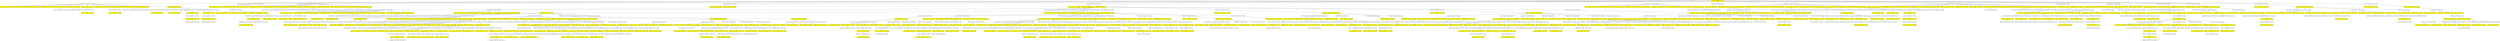 digraph {nodecdf7cd9594ad44c6a8752987550eac6e [label="[], V: 0.071, N: 1500, P: 0.00, U: 0.000", shape="box", fillcolor=yellow, style=filled];
node01037648784e4129a37bb8ab2eaa62dc [label="[51], V: -0.094, N: 35, P: 0.02, U: -0.088", shape="box"];
nodec981204132eb4d0db471736ecfd6e88c [label="[57,8], V: -0.150, N: 1, P: 0.07, U: -0.033", shape="box", fillcolor=yellow, style=filled];
node01037648784e4129a37bb8ab2eaa62dc -> nodec981204132eb4d0db471736ecfd6e88c;
node8278b0fe92b34a50b9967485bf638dac [label="[57,2], V: -0.037, N: 1, P: 0.07, U: 0.080", shape="box", fillcolor=yellow, style=filled];
node01037648784e4129a37bb8ab2eaa62dc -> node8278b0fe92b34a50b9967485bf638dac;
node427be51a4bed42a3915a417a2efa56d4 [label="[57,9], V: -0.113, N: 1, P: 0.07, U: 0.004", shape="box", fillcolor=yellow, style=filled];
node01037648784e4129a37bb8ab2eaa62dc -> node427be51a4bed42a3915a417a2efa56d4;
noded73a04757f6c43a9ac330abcf42493ec [label="[57,4], V: -0.026, N: 1, P: 0.07, U: 0.091", shape="box", fillcolor=yellow, style=filled];
node01037648784e4129a37bb8ab2eaa62dc -> noded73a04757f6c43a9ac330abcf42493ec;
nodef0ec2666da52484f93a2231dfa9afbff [label="[57,5], V: -0.047, N: 2, P: 0.07, U: 0.070", shape="box", fillcolor=yellow, style=filled];
node2fb7f0a727364b4d92b4e5a01e3a6e97 [label="[0,8], V: -0.160, N: 1, P: 0.08, U: 0.000", shape="box"];
nodef0ec2666da52484f93a2231dfa9afbff -> node2fb7f0a727364b4d92b4e5a01e3a6e97;
node01037648784e4129a37bb8ab2eaa62dc -> nodef0ec2666da52484f93a2231dfa9afbff;
node299bccc3c5ae4f8bbea219fd9c268538 [label="[57,50], V: -0.067, N: 2, P: 0.07, U: 0.050", shape="box", fillcolor=yellow, style=filled];
node771d1ce0d1f5491aa9675fe0e82a4fc8 [label="[56,49,8], V: -0.139, N: 1, P: 0.08, U: 0.000", shape="box"];
node299bccc3c5ae4f8bbea219fd9c268538 -> node771d1ce0d1f5491aa9675fe0e82a4fc8;
node01037648784e4129a37bb8ab2eaa62dc -> node299bccc3c5ae4f8bbea219fd9c268538;
nodeb89d835e9cca45b9a428d2859225e2b9 [label="[57,56], V: -0.046, N: 3, P: 0.07, U: 0.071", shape="box", fillcolor=yellow, style=filled];
node195d698e7cbd4844af3cc4d547c4bba3 [label="[49], V: 0.065, N: 2, P: 0.19, U: 0.592", shape="box"];
node6d679a087808486a81f4f3942442c0f3 [label="[50,8], V: -0.155, N: 1, P: 0.08, U: 0.000", shape="box", fillcolor=yellow, style=filled];
node195d698e7cbd4844af3cc4d547c4bba3 -> node6d679a087808486a81f4f3942442c0f3;
nodeb89d835e9cca45b9a428d2859225e2b9 -> node195d698e7cbd4844af3cc4d547c4bba3;
node01037648784e4129a37bb8ab2eaa62dc -> nodeb89d835e9cca45b9a428d2859225e2b9;
node44c8de78d21540ccacdd7c387e56f1e3 [label="[57,47], V: -0.028, N: 1, P: 0.07, U: 0.089", shape="box", fillcolor=yellow, style=filled];
node01037648784e4129a37bb8ab2eaa62dc -> node44c8de78d21540ccacdd7c387e56f1e3;
node842b4190ef32478cbb161fa3f266a505 [label="[57,58], V: -0.037, N: 3, P: 0.07, U: 0.080", shape="box", fillcolor=yellow, style=filled];
nodecb980d44cd5741b0a416bf5fdce50d92 [label="[41], V: 0.041, N: 2, P: 0.17, U: 0.533", shape="box"];
node8a473bbba82d43048f3c27e71eaebda6 [label="[47,8], V: -0.127, N: 1, P: 0.08, U: 0.000", shape="box", fillcolor=yellow, style=filled];
nodecb980d44cd5741b0a416bf5fdce50d92 -> node8a473bbba82d43048f3c27e71eaebda6;
node842b4190ef32478cbb161fa3f266a505 -> nodecb980d44cd5741b0a416bf5fdce50d92;
node01037648784e4129a37bb8ab2eaa62dc -> node842b4190ef32478cbb161fa3f266a505;
node503931ad34224c7abfb38a6a7f9566ca [label="[57,48], V: -0.020, N: 1, P: 0.07, U: 0.098", shape="box", fillcolor=yellow, style=filled];
node01037648784e4129a37bb8ab2eaa62dc -> node503931ad34224c7abfb38a6a7f9566ca;
node29bec97d24b2487cae013376fc125d22 [label="[57,59], V: -0.014, N: 3, P: 0.07, U: 0.103", shape="box", fillcolor=yellow, style=filled];
node043ac2880192477d9a00a8d4eb45b6e6 [label="[43], V: -0.032, N: 1, P: 0.08, U: 0.246", shape="box"];
node29bec97d24b2487cae013376fc125d22 -> node043ac2880192477d9a00a8d4eb45b6e6;
node40587bdaac9b4367b7313fa183ff47ea [label="[48,43,4], V: -0.074, N: 1, P: 0.08, U: 0.277", shape="box"];
node29bec97d24b2487cae013376fc125d22 -> node40587bdaac9b4367b7313fa183ff47ea;
node01037648784e4129a37bb8ab2eaa62dc -> node29bec97d24b2487cae013376fc125d22;
node047cfe7f414746528939fec47435b1d9 [label="[57,40], V: 0.280, N: 15, P: 0.07, U: 0.407", shape="box", fillcolor=yellow, style=filled];
node87397d9bb28c4d02925cfe6a7e76d028 [label="[34,29,35,41,58], V: 0.103, N: 2, P: 0.06, U: 0.240", shape="box"];
node22ba73826138437d8ef4bcc9d84c1ad0 [label="[47,8], V: 0.096, N: 1, P: 0.09, U: 0.000", shape="box", fillcolor=yellow, style=filled];
node87397d9bb28c4d02925cfe6a7e76d028 -> node22ba73826138437d8ef4bcc9d84c1ad0;
node047cfe7f414746528939fec47435b1d9 -> node87397d9bb28c4d02925cfe6a7e76d028;
nodeec35f1f5fb2e40318fec13a633581432 [label="[34,29,35,41,47,58,8], V: 0.062, N: 2, P: 0.12, U: 0.548", shape="box"];
node5b3c6f89b22941d380b3c4804a6b98ce [label="[2,5], V: 0.132, N: 1, P: 0.14, U: 0.000", shape="box", fillcolor=yellow, style=filled];
nodeec35f1f5fb2e40318fec13a633581432 -> node5b3c6f89b22941d380b3c4804a6b98ce;
node047cfe7f414746528939fec47435b1d9 -> nodeec35f1f5fb2e40318fec13a633581432;
node670c6eff3744420b8b9630ae6a152066 [label="[34,29,35,41,47,58,9], V: -0.210, N: 5, P: 0.16, U: 0.181", shape="box"];
node6df200a07aa244668d296e27501b458f [label="[4,5], V: 0.330, N: 4, P: 0.14, U: 0.723", shape="box", fillcolor=yellow, style=filled];
nodedf31b5c0a82f475399601977a667bfbf [label="[0,50], V: -0.187, N: 3, P: 0.17, U: 0.627", shape="box"];
node36949d4f24a74410baff86c17121a7d9 [label="[56,49,48], V: 0.405, N: 2, P: 0.25, U: 1.005", shape="box", fillcolor=yellow, style=filled];
nodecca78a1977a74bcf9b3762b49fe33d3b [label="[59,43,38], V: 0.637, N: 1, P: 0.50, U: 0.000", shape="box"];
node36949d4f24a74410baff86c17121a7d9 -> nodecca78a1977a74bcf9b3762b49fe33d3b;
nodedf31b5c0a82f475399601977a667bfbf -> node36949d4f24a74410baff86c17121a7d9;
node6df200a07aa244668d296e27501b458f -> nodedf31b5c0a82f475399601977a667bfbf;
node670c6eff3744420b8b9630ae6a152066 -> node6df200a07aa244668d296e27501b458f;
node047cfe7f414746528939fec47435b1d9 -> node670c6eff3744420b8b9630ae6a152066;
node0bc3669725094a2aa08962bcb383dc70 [label="[34,29,35,41,47,58,4], V: -0.206, N: 5, P: 0.19, U: 0.247", shape="box"];
node34c8f7c00d48455e971f42d28584e8b3 [label="[9,5], V: 0.330, N: 4, P: 0.14, U: 0.722", shape="box", fillcolor=yellow, style=filled];
node8db7a6926caa4435a2c332184200290c [label="[0,50], V: -0.187, N: 3, P: 0.17, U: 0.627", shape="box"];
nodeb5b41594830246d4bc11ac04c1803163 [label="[56,49,48], V: 0.405, N: 2, P: 0.25, U: 1.005", shape="box", fillcolor=yellow, style=filled];
node8c46a12fa196473f8aeff90b589606ab [label="[59,43,38], V: 0.637, N: 1, P: 0.50, U: 0.000", shape="box"];
nodeb5b41594830246d4bc11ac04c1803163 -> node8c46a12fa196473f8aeff90b589606ab;
node8db7a6926caa4435a2c332184200290c -> nodeb5b41594830246d4bc11ac04c1803163;
node34c8f7c00d48455e971f42d28584e8b3 -> node8db7a6926caa4435a2c332184200290c;
node0bc3669725094a2aa08962bcb383dc70 -> node34c8f7c00d48455e971f42d28584e8b3;
node047cfe7f414746528939fec47435b1d9 -> node0bc3669725094a2aa08962bcb383dc70;
node01037648784e4129a37bb8ab2eaa62dc -> node047cfe7f414746528939fec47435b1d9;
nodecdf7cd9594ad44c6a8752987550eac6e -> node01037648784e4129a37bb8ab2eaa62dc;
node8e5bc5327e5c4925a3d9c85dbbcbe54a [label="[8], V: -0.149, N: 1, P: 0.00, U: -0.148", shape="box"];
nodecdf7cd9594ad44c6a8752987550eac6e -> node8e5bc5327e5c4925a3d9c85dbbcbe54a;
nodeb1745631a40e48c688e7be62b807902f [label="[2], V: -0.125, N: 15, P: 0.00, U: -0.125", shape="box"];
nodec1c2f41ce42d492b87bb5f0031b050b8 [label="[8,51], V: -0.041, N: 1, P: 0.07, U: 0.138", shape="box", fillcolor=yellow, style=filled];
nodeb1745631a40e48c688e7be62b807902f -> nodec1c2f41ce42d492b87bb5f0031b050b8;
nodeff50df8eaaad4922934a5b36b266fb63 [label="[8,56], V: 0.146, N: 13, P: 0.11, U: 0.389", shape="box", fillcolor=yellow, style=filled];
node10de704e1a43409fb0d5dafaa9b36491 [label="[5], V: -0.169, N: 12, P: 0.97, U: 2.332", shape="box"];
node5b55c2d3b990486a82f03a45799b1a64 [label="[0,47], V: -0.125, N: 1, P: 0.13, U: 0.205", shape="box", fillcolor=yellow, style=filled];
node10de704e1a43409fb0d5dafaa9b36491 -> node5b55c2d3b990486a82f03a45799b1a64;
nodee8e00cdd65b44e7fa68e599b8e77ee97 [label="[0,48], V: -0.135, N: 1, P: 0.13, U: 0.194", shape="box", fillcolor=yellow, style=filled];
node10de704e1a43409fb0d5dafaa9b36491 -> nodee8e00cdd65b44e7fa68e599b8e77ee97;
node8abc6bb83e9f4fa58954c4993acd1cc6 [label="[0,57], V: -0.041, N: 1, P: 0.12, U: 0.289", shape="box", fillcolor=yellow, style=filled];
node10de704e1a43409fb0d5dafaa9b36491 -> node8abc6bb83e9f4fa58954c4993acd1cc6;
node35dfb296fc6345178e5f68e81dba40f9 [label="[0,21], V: 0.285, N: 8, P: 0.12, U: 0.604", shape="box", fillcolor=yellow, style=filled];
node53412527803446ff872cf06a38b99f1d [label="[26,31,25,14,4], V: -0.203, N: 5, P: 0.17, U: 0.306", shape="box"];
node1c50ed2a789a4ef2b29c486ae51104c6 [label="[9,47], V: 0.299, N: 4, P: 0.14, U: 0.743", shape="box", fillcolor=yellow, style=filled];
nodecb65f065017741dfaec19975a7d32e43 [label="[58,41,48], V: -0.037, N: 2, P: 0.20, U: 0.670", shape="box"];
node92ec4acfa7b94869979d0be2421078a5 [label="[59,43,57], V: 0.319, N: 1, P: 0.33, U: 0.000", shape="box", fillcolor=yellow, style=filled];
nodecb65f065017741dfaec19975a7d32e43 -> node92ec4acfa7b94869979d0be2421078a5;
node1c50ed2a789a4ef2b29c486ae51104c6 -> nodecb65f065017741dfaec19975a7d32e43;
node2a82c559b578403e9803e82200caaf9c [label="[58,41,57], V: 0.452, N: 1, P: 0.20, U: 0.707", shape="box"];
node1c50ed2a789a4ef2b29c486ae51104c6 -> node2a82c559b578403e9803e82200caaf9c;
node53412527803446ff872cf06a38b99f1d -> node1c50ed2a789a4ef2b29c486ae51104c6;
node35dfb296fc6345178e5f68e81dba40f9 -> node53412527803446ff872cf06a38b99f1d;
nodeed2be1234d1a415598dfefa3cd456735 [label="[26,31,25,14,9,4,48], V: 0.023, N: 2, P: 0.12, U: 0.772", shape="box"];
node71c415cef2bb4afabec21b0ae4caeafd [label="[59,43,47], V: 0.359, N: 1, P: 0.20, U: 0.000", shape="box", fillcolor=yellow, style=filled];
nodeed2be1234d1a415598dfefa3cd456735 -> node71c415cef2bb4afabec21b0ae4caeafd;
node35dfb296fc6345178e5f68e81dba40f9 -> nodeed2be1234d1a415598dfefa3cd456735;
node10de704e1a43409fb0d5dafaa9b36491 -> node35dfb296fc6345178e5f68e81dba40f9;
nodeff50df8eaaad4922934a5b36b266fb63 -> node10de704e1a43409fb0d5dafaa9b36491;
nodeb1745631a40e48c688e7be62b807902f -> nodeff50df8eaaad4922934a5b36b266fb63;
nodecdf7cd9594ad44c6a8752987550eac6e -> nodeb1745631a40e48c688e7be62b807902f;
node90464213be4243f8810f5d29e71cfc3e [label="[9], V: -0.107, N: 1, P: 0.00, U: -0.107", shape="box"];
nodecdf7cd9594ad44c6a8752987550eac6e -> node90464213be4243f8810f5d29e71cfc3e;
node8ca41ff026a8420680ce8a362c7c7688 [label="[50], V: -0.076, N: 27, P: 0.00, U: -0.076", shape="box"];
nodea7b2aa4726ca41bfa0ce5c452ba18226 [label="[49,8], V: -0.157, N: 1, P: 0.07, U: -0.024", shape="box", fillcolor=yellow, style=filled];
node8ca41ff026a8420680ce8a362c7c7688 -> nodea7b2aa4726ca41bfa0ce5c452ba18226;
nodee73e30d44997493aa2d94b17cc532da0 [label="[49,9], V: -0.115, N: 1, P: 0.07, U: 0.017", shape="box", fillcolor=yellow, style=filled];
node8ca41ff026a8420680ce8a362c7c7688 -> nodee73e30d44997493aa2d94b17cc532da0;
nodefb0e640aeda745389c8ab5ce63776a2c [label="[49,2], V: -0.033, N: 1, P: 0.07, U: 0.099", shape="box", fillcolor=yellow, style=filled];
node8ca41ff026a8420680ce8a362c7c7688 -> nodefb0e640aeda745389c8ab5ce63776a2c;
nodeb262b34c23f94449b13caab21d150b76 [label="[49,4], V: -0.023, N: 1, P: 0.07, U: 0.110", shape="box", fillcolor=yellow, style=filled];
node8ca41ff026a8420680ce8a362c7c7688 -> nodeb262b34c23f94449b13caab21d150b76;
node3ade315df3f544a3b0d6d8b9e5ae9e7e [label="[49,5], V: -0.059, N: 2, P: 0.07, U: 0.073", shape="box", fillcolor=yellow, style=filled];
nodec756c564bb8b4b9b948a8489601c9c99 [label="[0,8], V: -0.183, N: 1, P: 0.08, U: 0.000", shape="box"];
node3ade315df3f544a3b0d6d8b9e5ae9e7e -> nodec756c564bb8b4b9b948a8489601c9c99;
node8ca41ff026a8420680ce8a362c7c7688 -> node3ade315df3f544a3b0d6d8b9e5ae9e7e;
node2aebc55ac2a54d1b9a0d6d9fa7c671b8 [label="[49,51], V: -0.063, N: 2, P: 0.07, U: 0.070", shape="box", fillcolor=yellow, style=filled];
node8418ed3c38814f9590ccb4b3c6133ca0 [label="[57,56,8], V: -0.150, N: 1, P: 0.08, U: 0.000", shape="box"];
node2aebc55ac2a54d1b9a0d6d9fa7c671b8 -> node8418ed3c38814f9590ccb4b3c6133ca0;
node8ca41ff026a8420680ce8a362c7c7688 -> node2aebc55ac2a54d1b9a0d6d9fa7c671b8;
nodeb17265b9877840b68a8f834357e62515 [label="[49,57], V: -0.010, N: 4, P: 0.07, U: 0.122", shape="box", fillcolor=yellow, style=filled];
node9dc34ab438a1437cbee92369661ffdb7 [label="[56], V: -0.008, N: 1, P: 0.04, U: 0.120", shape="box"];
nodeb17265b9877840b68a8f834357e62515 -> node9dc34ab438a1437cbee92369661ffdb7;
nodedc0ce1757a23411c8f326384997edf07 [label="[51,56,9], V: -0.121, N: 1, P: 0.08, U: 0.297", shape="box"];
nodeb17265b9877840b68a8f834357e62515 -> nodedc0ce1757a23411c8f326384997edf07;
nodee2533fc51e434f0a98aaf9359aef7911 [label="[51,56,4], V: -0.035, N: 1, P: 0.08, U: 0.263", shape="box"];
nodeb17265b9877840b68a8f834357e62515 -> nodee2533fc51e434f0a98aaf9359aef7911;
node8ca41ff026a8420680ce8a362c7c7688 -> nodeb17265b9877840b68a8f834357e62515;
nodeb6ba7168b09f4ebf832899a6a995268b [label="[49,47], V: -0.042, N: 1, P: 0.07, U: 0.090", shape="box", fillcolor=yellow, style=filled];
node8ca41ff026a8420680ce8a362c7c7688 -> nodeb6ba7168b09f4ebf832899a6a995268b;
node6f1508feddc54bbcb4af74fdae4a4a89 [label="[49,48], V: -0.021, N: 1, P: 0.07, U: 0.111", shape="box", fillcolor=yellow, style=filled];
node8ca41ff026a8420680ce8a362c7c7688 -> node6f1508feddc54bbcb4af74fdae4a4a89;
node9b23ae059e5745e39e16b80942b66e53 [label="[49,38], V: 0.228, N: 12, P: 0.07, U: 0.359", shape="box", fillcolor=yellow, style=filled];
node73a6934ce0f94b279272768aa0f6728a [label="[33,22,17,1], V: 0.029, N: 1, P: 0.02, U: 0.073", shape="box"];
node9b23ae059e5745e39e16b80942b66e53 -> node73a6934ce0f94b279272768aa0f6728a;
node045e532ec3c84f5084996fecbdda6673 [label="[33,22,17,12,1,9], V: -0.153, N: 4, P: 0.23, U: 0.468", shape="box"];
node958f8d80359843c399a2ae355b491198 [label="[4,5], V: 0.277, N: 3, P: 0.11, U: 0.691", shape="box", fillcolor=yellow, style=filled];
node686aa45a0a434308829a6116637ace8a [label="[0,51], V: 0.062, N: 2, P: 0.13, U: 0.777", shape="box"];
nodec4225febbd224e3d9a689a8aa4bdae4d [label="[57,56,47], V: 0.235, N: 1, P: 0.17, U: 0.000", shape="box", fillcolor=yellow, style=filled];
node686aa45a0a434308829a6116637ace8a -> nodec4225febbd224e3d9a689a8aa4bdae4d;
node958f8d80359843c399a2ae355b491198 -> node686aa45a0a434308829a6116637ace8a;
node045e532ec3c84f5084996fecbdda6673 -> node958f8d80359843c399a2ae355b491198;
node9b23ae059e5745e39e16b80942b66e53 -> node045e532ec3c84f5084996fecbdda6673;
node55cbfeb6a89449f0a602c5d6e6cc3ef1 [label="[33,22,17,12,1,4], V: -0.184, N: 6, P: 0.24, U: 0.447", shape="box"];
node38c367f3a9514c999d60018ea2705d31 [label="[9,5], V: 0.264, N: 5, P: 0.11, U: 0.585", shape="box", fillcolor=yellow, style=filled];
node4f8ebb1232b049449c84ab6d13d2c8e8 [label="[0,51], V: -0.092, N: 4, P: 0.13, U: 0.465", shape="box"];
nodea15c35c106a14d0db7db4ed070224c3a [label="[57,56,47], V: 0.243, N: 3, P: 0.17, U: 0.721", shape="box", fillcolor=yellow, style=filled];
nodecd8a005636c94b308713dc6fabf8a719 [label="[58,41,48], V: -0.218, N: 2, P: 0.25, U: 0.862", shape="box"];
node48b0e28dffac4d0e83b5f96d1813ef1b [label="[59,43,21], V: 0.464, N: 1, P: 0.50, U: 0.000", shape="box", fillcolor=yellow, style=filled];
nodecd8a005636c94b308713dc6fabf8a719 -> node48b0e28dffac4d0e83b5f96d1813ef1b;
nodea15c35c106a14d0db7db4ed070224c3a -> nodecd8a005636c94b308713dc6fabf8a719;
node4f8ebb1232b049449c84ab6d13d2c8e8 -> nodea15c35c106a14d0db7db4ed070224c3a;
node38c367f3a9514c999d60018ea2705d31 -> node4f8ebb1232b049449c84ab6d13d2c8e8;
node55cbfeb6a89449f0a602c5d6e6cc3ef1 -> node38c367f3a9514c999d60018ea2705d31;
node9b23ae059e5745e39e16b80942b66e53 -> node55cbfeb6a89449f0a602c5d6e6cc3ef1;
node8ca41ff026a8420680ce8a362c7c7688 -> node9b23ae059e5745e39e16b80942b66e53;
nodecdf7cd9594ad44c6a8752987550eac6e -> node8ca41ff026a8420680ce8a362c7c7688;
node5380f5a0662048cba96a89bac1f3765a [label="[57], V: -0.089, N: 27, P: 0.00, U: -0.089", shape="box"];
node7222bbb8394c41d4ba10353da561fc30 [label="[51,8], V: -0.150, N: 1, P: 0.07, U: -0.023", shape="box", fillcolor=yellow, style=filled];
node5380f5a0662048cba96a89bac1f3765a -> node7222bbb8394c41d4ba10353da561fc30;
node06a94353fbdd4037b9c8d9f0d2c363fe [label="[51,56], V: 0.102, N: 25, P: 0.10, U: 0.278", shape="box", fillcolor=yellow, style=filled];
node60e55d5e4fc24fb7b55a5fe33cc54aa9 [label="[49], V: -0.107, N: 24, P: 0.19, U: 0.265", shape="box"];
node418b8454465a49f79fc29f50fc3467d1 [label="[50,8], V: -0.155, N: 1, P: 0.08, U: 0.008", shape="box", fillcolor=yellow, style=filled];
node60e55d5e4fc24fb7b55a5fe33cc54aa9 -> node418b8454465a49f79fc29f50fc3467d1;
node08671513dd29466795c0f9c2b1010b7c [label="[50,2], V: -0.044, N: 1, P: 0.08, U: 0.119", shape="box", fillcolor=yellow, style=filled];
node60e55d5e4fc24fb7b55a5fe33cc54aa9 -> node08671513dd29466795c0f9c2b1010b7c;
nodee64881b04fc1420f9d8b8a81ad83d456 [label="[50,9], V: -0.125, N: 1, P: 0.08, U: 0.038", shape="box", fillcolor=yellow, style=filled];
node60e55d5e4fc24fb7b55a5fe33cc54aa9 -> nodee64881b04fc1420f9d8b8a81ad83d456;
nodedc67d7ddff8f442592108af19729695f [label="[50,4], V: -0.038, N: 1, P: 0.08, U: 0.125", shape="box", fillcolor=yellow, style=filled];
node60e55d5e4fc24fb7b55a5fe33cc54aa9 -> nodedc67d7ddff8f442592108af19729695f;
node7cd5ae7c5d86401ab28b75e14980753e [label="[50,5], V: -0.017, N: 4, P: 0.08, U: 0.146", shape="box", fillcolor=yellow, style=filled];
nodedc884ddbc9d445ef91363eb6682bc9ae [label="[0,8], V: -0.039, N: 1, P: 0.09, U: 0.284", shape="box"];
node7cd5ae7c5d86401ab28b75e14980753e -> nodedc884ddbc9d445ef91363eb6682bc9ae;
node93dfb3136f7f4fe89fe93ae7c4b6da4c [label="[0,9], V: -0.077, N: 1, P: 0.09, U: 0.322", shape="box"];
node7cd5ae7c5d86401ab28b75e14980753e -> node93dfb3136f7f4fe89fe93ae7c4b6da4c;
node7e3a5d61f20148f2b7ac160d44a98bfd [label="[0,4], V: -0.039, N: 1, P: 0.09, U: 0.283", shape="box"];
node7cd5ae7c5d86401ab28b75e14980753e -> node7e3a5d61f20148f2b7ac160d44a98bfd;
node60e55d5e4fc24fb7b55a5fe33cc54aa9 -> node7cd5ae7c5d86401ab28b75e14980753e;
node18dd6abee0ad4d33a0e7b6adde6f08b8 [label="[50,47], V: -0.046, N: 1, P: 0.08, U: 0.117", shape="box", fillcolor=yellow, style=filled];
node60e55d5e4fc24fb7b55a5fe33cc54aa9 -> node18dd6abee0ad4d33a0e7b6adde6f08b8;
node4b18350a3bc84cdcb0ae69773ee9761a [label="[50,48], V: -0.022, N: 1, P: 0.08, U: 0.141", shape="box", fillcolor=yellow, style=filled];
node60e55d5e4fc24fb7b55a5fe33cc54aa9 -> node4b18350a3bc84cdcb0ae69773ee9761a;
nodeb609405a174a4d3688015daa15abaa54 [label="[50,38], V: 0.233, N: 13, P: 0.08, U: 0.374", shape="box", fillcolor=yellow, style=filled];
nodeefa864fc0513438bb9f87045aa8deee8 [label="[33,22,17,1], V: 0.011, N: 1, P: 0.02, U: 0.070", shape="box"];
nodeb609405a174a4d3688015daa15abaa54 -> nodeefa864fc0513438bb9f87045aa8deee8;
nodef4755903a59240fd85e03d4074f525ec [label="[33,22,17,12,1,9], V: -0.153, N: 5, P: 0.22, U: 0.416", shape="box"];
nodec627f4fcbe0e4459b08ddc9f3608a87c [label="[4,5], V: 0.245, N: 4, P: 0.14, U: 0.676", shape="box", fillcolor=yellow, style=filled];
node84bdf006edb84603af1270efa853f506 [label="[0,47], V: -0.092, N: 3, P: 0.17, U: 0.670", shape="box"];
node2b6e73b9a6254a2e864eb94ea3d290b1 [label="[58,41,48], V: 0.256, N: 2, P: 0.25, U: 0.908", shape="box", fillcolor=yellow, style=filled];
nodea4fd17eda5e946bc8dcd939aae3d43b8 [label="[59,43,21], V: 0.437, N: 1, P: 0.50, U: 0.000", shape="box"];
node2b6e73b9a6254a2e864eb94ea3d290b1 -> nodea4fd17eda5e946bc8dcd939aae3d43b8;
node84bdf006edb84603af1270efa853f506 -> node2b6e73b9a6254a2e864eb94ea3d290b1;
nodec627f4fcbe0e4459b08ddc9f3608a87c -> node84bdf006edb84603af1270efa853f506;
nodef4755903a59240fd85e03d4074f525ec -> nodec627f4fcbe0e4459b08ddc9f3608a87c;
nodeb609405a174a4d3688015daa15abaa54 -> nodef4755903a59240fd85e03d4074f525ec;
nodeba2fba5b92254c46a24776ba65e270eb [label="[33,22,17,12,1,4], V: -0.211, N: 6, P: 0.24, U: 0.453", shape="box"];
node3e702ba2e2e54ee7927d4d2285b37a93 [label="[9,5], V: 0.295, N: 5, P: 0.14, U: 0.722", shape="box", fillcolor=yellow, style=filled];
nodeab06f7650fe445728462cee458559064 [label="[0,47], V: -0.092, N: 3, P: 0.17, U: 0.485", shape="box"];
node674f2585c0d44bb894f18f1697e9e754 [label="[58,41,48], V: 0.256, N: 2, P: 0.25, U: 0.908", shape="box", fillcolor=yellow, style=filled];
node10d0ad035b3f4877bf03ce7fdf8721c9 [label="[59,43,21], V: 0.437, N: 1, P: 0.50, U: 0.000", shape="box"];
node674f2585c0d44bb894f18f1697e9e754 -> node10d0ad035b3f4877bf03ce7fdf8721c9;
nodeab06f7650fe445728462cee458559064 -> node674f2585c0d44bb894f18f1697e9e754;
node3e702ba2e2e54ee7927d4d2285b37a93 -> nodeab06f7650fe445728462cee458559064;
nodee783f4d58e10407e8f354c5ee4d8a7b6 [label="[0,48], V: 0.497, N: 1, P: 0.17, U: 0.577", shape="box"];
node3e702ba2e2e54ee7927d4d2285b37a93 -> nodee783f4d58e10407e8f354c5ee4d8a7b6;
nodeba2fba5b92254c46a24776ba65e270eb -> node3e702ba2e2e54ee7927d4d2285b37a93;
nodeb609405a174a4d3688015daa15abaa54 -> nodeba2fba5b92254c46a24776ba65e270eb;
node60e55d5e4fc24fb7b55a5fe33cc54aa9 -> nodeb609405a174a4d3688015daa15abaa54;
node06a94353fbdd4037b9c8d9f0d2c363fe -> node60e55d5e4fc24fb7b55a5fe33cc54aa9;
node5380f5a0662048cba96a89bac1f3765a -> node06a94353fbdd4037b9c8d9f0d2c363fe;
nodecdf7cd9594ad44c6a8752987550eac6e -> node5380f5a0662048cba96a89bac1f3765a;
node20ced749f69f4ea49517abde63c3c0fb [label="[56], V: -0.065, N: 1136, P: 0.51, U: 0.065", shape="box"];
node5629e5093c9d41ef88eeb764729dcba3 [label="[8], V: -0.151, N: 1, P: 0.20, U: -0.092", shape="box", fillcolor=yellow, style=filled];
node20ced749f69f4ea49517abde63c3c0fb -> node5629e5093c9d41ef88eeb764729dcba3;
node8b5db6c9783a4a85a2f2fa3d3c33624f [label="[9], V: -0.112, N: 1, P: 0.26, U: -0.035", shape="box", fillcolor=yellow, style=filled];
node20ced749f69f4ea49517abde63c3c0fb -> node8b5db6c9783a4a85a2f2fa3d3c33624f;
node82ff282851274985bbc01b91c43dba7e [label="[4], V: 0.066, N: 1133, P: 0.28, U: 0.147", shape="box", fillcolor=yellow, style=filled];
nodea17098f2534b4be7a2b0216a14e7081e [label="[9,5], V: -0.132, N: 11, P: 0.11, U: -0.099", shape="box"];
node10e789c1fcc74f24909ea54728c4f4fc [label="[0,47], V: -0.179, N: 1, P: 0.13, U: 0.162", shape="box", fillcolor=yellow, style=filled];
nodea17098f2534b4be7a2b0216a14e7081e -> node10e789c1fcc74f24909ea54728c4f4fc;
node0e1a9dd316354ea28d91ac6688027128 [label="[0,48], V: -0.170, N: 1, P: 0.13, U: 0.171", shape="box", fillcolor=yellow, style=filled];
nodea17098f2534b4be7a2b0216a14e7081e -> node0e1a9dd316354ea28d91ac6688027128;
node8ba94cd157f447f2ae1ae2a70f3737e2 [label="[0,59], V: -0.114, N: 1, P: 0.12, U: 0.227", shape="box", fillcolor=yellow, style=filled];
nodea17098f2534b4be7a2b0216a14e7081e -> node8ba94cd157f447f2ae1ae2a70f3737e2;
node70b08f8c49d442fc9811727a73aa1060 [label="[0,57], V: -0.067, N: 1, P: 0.12, U: 0.274", shape="box", fillcolor=yellow, style=filled];
nodea17098f2534b4be7a2b0216a14e7081e -> node70b08f8c49d442fc9811727a73aa1060;
node695cb3829d7e4c839379cf0e52691d24 [label="[0,21], V: 0.317, N: 6, P: 0.12, U: 0.618", shape="box", fillcolor=yellow, style=filled];
node720f078fd4cf41fa9e41aeeb15a540f8 [label="[26,31,25,14,2], V: -0.219, N: 5, P: 0.17, U: 0.409", shape="box"];
node629be14725334e32bf1c577152a67a96 [label="[8,47], V: 0.368, N: 4, P: 0.14, U: 0.814", shape="box", fillcolor=yellow, style=filled];
node78fd84f3d1104a85b219a1a94f8c24e3 [label="[58,41,48], V: -0.036, N: 2, P: 0.20, U: 0.671", shape="box"];
node1e805b55fa7c4fe88c0edb6a45f88776 [label="[59,43,57], V: 0.389, N: 1, P: 0.33, U: 0.000", shape="box", fillcolor=yellow, style=filled];
node78fd84f3d1104a85b219a1a94f8c24e3 -> node1e805b55fa7c4fe88c0edb6a45f88776;
node629be14725334e32bf1c577152a67a96 -> node78fd84f3d1104a85b219a1a94f8c24e3;
node411bf6ba83e9445f974ad17c52ddde3b [label="[58,41,57], V: 0.513, N: 1, P: 0.20, U: 0.707", shape="box"];
node629be14725334e32bf1c577152a67a96 -> node411bf6ba83e9445f974ad17c52ddde3b;
node720f078fd4cf41fa9e41aeeb15a540f8 -> node629be14725334e32bf1c577152a67a96;
node695cb3829d7e4c839379cf0e52691d24 -> node720f078fd4cf41fa9e41aeeb15a540f8;
nodea17098f2534b4be7a2b0216a14e7081e -> node695cb3829d7e4c839379cf0e52691d24;
node82ff282851274985bbc01b91c43dba7e -> nodea17098f2534b4be7a2b0216a14e7081e;
node19116dc806064d208cfc85843a5b5293 [label="[9,47], V: -0.134, N: 1, P: 0.11, U: -0.101", shape="box"];
node82ff282851274985bbc01b91c43dba7e -> node19116dc806064d208cfc85843a5b5293;
node8eef599835244833b769c570bd6fa798 [label="[9,58], V: -0.044, N: 805, P: 0.11, U: -0.011", shape="box"];
nodeee22e222820540998b4fda1cddf89bd3 [label="[41], V: 0.043, N: 804, P: 0.21, U: 0.118", shape="box", fillcolor=yellow, style=filled];
node03cfe25548414a79b0b2fa693b591a0f [label="[47,5], V: -0.199, N: 1, P: 0.14, U: -0.148", shape="box"];
nodeee22e222820540998b4fda1cddf89bd3 -> node03cfe25548414a79b0b2fa693b591a0f;
nodee01a34b1446348d39de92d6fa956066a [label="[47,48], V: -0.205, N: 1, P: 0.14, U: -0.154", shape="box"];
nodeee22e222820540998b4fda1cddf89bd3 -> nodee01a34b1446348d39de92d6fa956066a;
node59d5a390a1c3439fa9e06dd709f2a8aa [label="[47,59], V: -0.136, N: 13, P: 0.14, U: -0.086", shape="box"];
node0dba4cb0c82b45729b3a0012bf4ae352 [label="[43], V: -0.230, N: 1, P: 0.06, U: -0.083", shape="box", fillcolor=yellow, style=filled];
node59d5a390a1c3439fa9e06dd709f2a8aa -> node0dba4cb0c82b45729b3a0012bf4ae352;
node5495e45e19794f9aa5eec377dee022d1 [label="[48,43,5], V: -0.256, N: 1, P: 0.19, U: 0.240", shape="box", fillcolor=yellow, style=filled];
node59d5a390a1c3439fa9e06dd709f2a8aa -> node5495e45e19794f9aa5eec377dee022d1;
node78fc294f0f014a83862ae6de74c1382c [label="[48,43,57], V: -0.117, N: 1, P: 0.19, U: 0.360", shape="box", fillcolor=yellow, style=filled];
node59d5a390a1c3439fa9e06dd709f2a8aa -> node78fc294f0f014a83862ae6de74c1382c;
node30e7c1877c4f41a8865c3a6ea71a56f5 [label="[48,43,38], V: -0.060, N: 2, P: 0.19, U: 0.417", shape="box", fillcolor=yellow, style=filled];
nodeb86a4bb115d54c7990484b03408f1be7 [label="[33,22,17,1], V: -0.224, N: 1, P: 0.23, U: 0.000", shape="box"];
node30e7c1877c4f41a8865c3a6ea71a56f5 -> nodeb86a4bb115d54c7990484b03408f1be7;
node59d5a390a1c3439fa9e06dd709f2a8aa -> node30e7c1877c4f41a8865c3a6ea71a56f5;
node847c8d2bf12249babbc0e812737698b8 [label="[48,43,21], V: 0.450, N: 6, P: 0.19, U: 0.883", shape="box", fillcolor=yellow, style=filled];
nodea9c9218dcf15468b9669e5c21f45bc1b [label="[26,31,25,14,2], V: -0.073, N: 3, P: 0.24, U: 0.714", shape="box"];
nodefd7edbc4eb5f4dbe823261bab69c1d01 [label="[8,5], V: 0.359, N: 2, P: 0.25, U: 1.164", shape="box", fillcolor=yellow, style=filled];
node5c12d30c17834db3a03c2a82c0fa4dfb [label="[0,57], V: 0.388, N: 1, P: 0.33, U: 0.000", shape="box"];
nodefd7edbc4eb5f4dbe823261bab69c1d01 -> node5c12d30c17834db3a03c2a82c0fa4dfb;
nodea9c9218dcf15468b9669e5c21f45bc1b -> nodefd7edbc4eb5f4dbe823261bab69c1d01;
node847c8d2bf12249babbc0e812737698b8 -> nodea9c9218dcf15468b9669e5c21f45bc1b;
node23537a11c6204b979a8f746dfe057af2 [label="[26,31,25,14,8,2,5], V: -0.013, N: 2, P: 0.26, U: 1.507", shape="box"];
nodecae43c30136948b887a212cf679935ba [label="[0,57], V: 0.672, N: 1, P: 0.33, U: 0.000", shape="box", fillcolor=yellow, style=filled];
node23537a11c6204b979a8f746dfe057af2 -> nodecae43c30136948b887a212cf679935ba;
node847c8d2bf12249babbc0e812737698b8 -> node23537a11c6204b979a8f746dfe057af2;
node59d5a390a1c3439fa9e06dd709f2a8aa -> node847c8d2bf12249babbc0e812737698b8;
node1da2d4ce701a4cd4b818d88fcecdfdd2 [label="[48,43,29], V: -0.256, N: 1, P: 0.19, U: 0.221", shape="box", fillcolor=yellow, style=filled];
node59d5a390a1c3439fa9e06dd709f2a8aa -> node1da2d4ce701a4cd4b818d88fcecdfdd2;
nodeee22e222820540998b4fda1cddf89bd3 -> node59d5a390a1c3439fa9e06dd709f2a8aa;
nodeae71bed8581443979280ceac9fbf2a33 [label="[47,57], V: -0.037, N: 738, P: 0.14, U: 0.013", shape="box"];
noded819f12f4b3844f4bc328ad69e26f6db [label="[51,49], V: -0.076, N: 244, P: 0.24, U: 0.013", shape="box", fillcolor=yellow, style=filled];
nodeec86fe73045f40e8956c7c3e48eff7c6 [label="[50,5], V: -0.206, N: 1, P: 0.17, U: -0.100", shape="box"];
noded819f12f4b3844f4bc328ad69e26f6db -> nodeec86fe73045f40e8956c7c3e48eff7c6;
node073b055486aa41f3bd45a16a620c16db [label="[50,48], V: -0.209, N: 1, P: 0.17, U: -0.103", shape="box"];
noded819f12f4b3844f4bc328ad69e26f6db -> node073b055486aa41f3bd45a16a620c16db;
nodea3f266fef04d4a509a06d8a4b673c9e6 [label="[50,59], V: -0.142, N: 11, P: 0.17, U: -0.036", shape="box"];
node1c463d5fbef443e48a9d38de3f74498b [label="[43], V: -0.244, N: 1, P: 0.07, U: -0.054", shape="box", fillcolor=yellow, style=filled];
nodea3f266fef04d4a509a06d8a4b673c9e6 -> node1c463d5fbef443e48a9d38de3f74498b;
node988e68d624754b5ea78fcbec3584ac97 [label="[48,43,5], V: -0.262, N: 1, P: 0.24, U: 0.389", shape="box", fillcolor=yellow, style=filled];
nodea3f266fef04d4a509a06d8a4b673c9e6 -> node988e68d624754b5ea78fcbec3584ac97;
nodeee365ab7f62e419b94efd4010570a953 [label="[48,43,38], V: -0.065, N: 2, P: 0.23, U: 0.563", shape="box", fillcolor=yellow, style=filled];
node24c9d2ecc2f247d484012c85390eaf55 [label="[33,22,17,1], V: -0.212, N: 1, P: 0.23, U: 0.000", shape="box"];
nodeee365ab7f62e419b94efd4010570a953 -> node24c9d2ecc2f247d484012c85390eaf55;
nodea3f266fef04d4a509a06d8a4b673c9e6 -> nodeee365ab7f62e419b94efd4010570a953;
nodead385f55d99d412a9590c9d95287d3d3 [label="[48,43,21], V: 0.485, N: 5, P: 0.23, U: 1.034", shape="box", fillcolor=yellow, style=filled];
node3bfdb6e493b54e58aedf35fdb767637d [label="[26,31,25,14,2], V: 0.082, N: 2, P: 0.28, U: 1.069", shape="box"];
node4b25df3f3f4b49eba4d202cc4fc78969 [label="[8,5], V: 0.331, N: 1, P: 0.33, U: 0.000", shape="box", fillcolor=yellow, style=filled];
node3bfdb6e493b54e58aedf35fdb767637d -> node4b25df3f3f4b49eba4d202cc4fc78969;
nodead385f55d99d412a9590c9d95287d3d3 -> node3bfdb6e493b54e58aedf35fdb767637d;
node0bfe7a9e30dd490680e4a30dc94805f0 [label="[26,31,25,14,8,2,5], V: -0.081, N: 2, P: 0.31, U: 1.712", shape="box"];
nodead17cd37a90947ef96842ad650fe9264 [label="[0,38], V: 0.806, N: 1, P: 0.50, U: 0.000", shape="box", fillcolor=yellow, style=filled];
node0bfe7a9e30dd490680e4a30dc94805f0 -> nodead17cd37a90947ef96842ad650fe9264;
nodead385f55d99d412a9590c9d95287d3d3 -> node0bfe7a9e30dd490680e4a30dc94805f0;
nodea3f266fef04d4a509a06d8a4b673c9e6 -> nodead385f55d99d412a9590c9d95287d3d3;
node581518d2a1cd4842af046a48a4048bd8 [label="[48,43,29], V: -0.290, N: 1, P: 0.23, U: 0.339", shape="box", fillcolor=yellow, style=filled];
nodea3f266fef04d4a509a06d8a4b673c9e6 -> node581518d2a1cd4842af046a48a4048bd8;
noded819f12f4b3844f4bc328ad69e26f6db -> nodea3f266fef04d4a509a06d8a4b673c9e6;
node7be2cccf03f7417aaacf8485973a251d [label="[50,38], V: 0.097, N: 220, P: 0.17, U: 0.203", shape="box"];
node857233babb6746f3b571a09aabcbdb8b [label="[33,22,17,1], V: -0.200, N: 1, P: 0.17, U: -0.083", shape="box", fillcolor=yellow, style=filled];
node7be2cccf03f7417aaacf8485973a251d -> node857233babb6746f3b571a09aabcbdb8b;
node5ed0dffcb25c40a38105d58dc9432e1b [label="[33,22,17,12,1,5], V: -0.096, N: 218, P: 0.35, U: 0.139", shape="box", fillcolor=yellow, style=filled];
node9a3e26771eb642f8a4ea55851b602257 [label="[0,48], V: -0.159, N: 1, P: 0.25, U: 0.009", shape="box"];
node5ed0dffcb25c40a38105d58dc9432e1b -> node9a3e26771eb642f8a4ea55851b602257;
nodeb6f90600653c43a9806763db92ab3b85 [label="[0,59], V: 0.112, N: 206, P: 0.25, U: 0.281", shape="box"];
nodeea54c2e8e1314f348cf3d19955595b72 [label="[43], V: -0.198, N: 1, P: 0.13, U: -0.108", shape="box", fillcolor=yellow, style=filled];
nodeb6f90600653c43a9806763db92ab3b85 -> nodeea54c2e8e1314f348cf3d19955595b72;
node16b6d58cf6ca48e2be344efa82312be9 [label="[48,43,21], V: -0.112, N: 203, P: 0.43, U: 0.189", shape="box", fillcolor=yellow, style=filled];
node11e6dbe578cc4c0faca4afb0fd8e93f5 [label="[26,31,25,14,2], V: 0.119, N: 202, P: 0.58, U: 0.526", shape="box"];
node0784aa91c29a48f4ae646ed6314e73f7 [label="[8,29], V: -0.117, N: 201, P: 1.00, U: 0.583", shape="box", fillcolor=yellow, style=filled];
noded170bb1a4a264bfc98d5f4ded6937e70 [label="[34,40,35], V: -0.120, N: 200, P: 1.00, U: 0.582", shape="ellipse"];
node0784aa91c29a48f4ae646ed6314e73f7 -> noded170bb1a4a264bfc98d5f4ded6937e70;
node11e6dbe578cc4c0faca4afb0fd8e93f5 -> node0784aa91c29a48f4ae646ed6314e73f7;
node16b6d58cf6ca48e2be344efa82312be9 -> node11e6dbe578cc4c0faca4afb0fd8e93f5;
nodeb6f90600653c43a9806763db92ab3b85 -> node16b6d58cf6ca48e2be344efa82312be9;
node2c554d93076842ddb12d829f1888a24e [label="[48,43,29], V: -0.164, N: 1, P: 0.43, U: 0.137", shape="box", fillcolor=yellow, style=filled];
nodeb6f90600653c43a9806763db92ab3b85 -> node2c554d93076842ddb12d829f1888a24e;
node5ed0dffcb25c40a38105d58dc9432e1b -> nodeb6f90600653c43a9806763db92ab3b85;
node514ae157fd1e4e099d5c657d49d11b6d [label="[0,21], V: -0.148, N: 6, P: 0.25, U: 0.020", shape="box"];
nodeb1e5dfcf1acf4abbae1524088ec0978d [label="[26,31,25,14,2], V: 0.226, N: 5, P: 0.32, U: 1.278", shape="box", fillcolor=yellow, style=filled];
node7abb0030576f4908b8f6ff07094c5173 [label="[8,48], V: -0.032, N: 2, P: 0.33, U: 1.122", shape="box"];
node221673d5960e4e87834646994a2caf77 [label="[59,43,29], V: 0.244, N: 1, P: 1.00, U: 0.000", shape="box", fillcolor=yellow, style=filled];
node7abb0030576f4908b8f6ff07094c5173 -> node221673d5960e4e87834646994a2caf77;
nodeb1e5dfcf1acf4abbae1524088ec0978d -> node7abb0030576f4908b8f6ff07094c5173;
nodef4c8b201ac424656905049d475871099 [label="[8,29], V: -0.002, N: 2, P: 0.33, U: 1.399", shape="box"];
node36be8aaaf4c548c4a87c8359c355ad94 [label="[40], V: 0.248, N: 1, P: 0.29, U: 0.000", shape="box", fillcolor=yellow, style=filled];
nodef4c8b201ac424656905049d475871099 -> node36be8aaaf4c548c4a87c8359c355ad94;
nodeb1e5dfcf1acf4abbae1524088ec0978d -> nodef4c8b201ac424656905049d475871099;
node514ae157fd1e4e099d5c657d49d11b6d -> nodeb1e5dfcf1acf4abbae1524088ec0978d;
node5ed0dffcb25c40a38105d58dc9432e1b -> node514ae157fd1e4e099d5c657d49d11b6d;
node81ec694324014af3a91ff67de4c4060a [label="[0,29], V: -0.288, N: 4, P: 0.25, U: -0.120", shape="box"];
node481afb2825894cf2a0da682046f48187 [label="[40], V: 0.359, N: 3, P: 0.32, U: 1.282", shape="box", fillcolor=yellow, style=filled];
node640dc130541946de99f79d8f7f8075b3 [label="[35,34,48], V: -0.171, N: 2, P: 0.33, U: 1.532", shape="box"];
nodec65f67b5348a410e8b5ec4822963d180 [label="[59,43,21], V: 0.764, N: 1, P: 1.00, U: 0.000", shape="box", fillcolor=yellow, style=filled];
node640dc130541946de99f79d8f7f8075b3 -> nodec65f67b5348a410e8b5ec4822963d180;
node481afb2825894cf2a0da682046f48187 -> node640dc130541946de99f79d8f7f8075b3;
node81ec694324014af3a91ff67de4c4060a -> node481afb2825894cf2a0da682046f48187;
node5ed0dffcb25c40a38105d58dc9432e1b -> node81ec694324014af3a91ff67de4c4060a;
node7be2cccf03f7417aaacf8485973a251d -> node5ed0dffcb25c40a38105d58dc9432e1b;
noded819f12f4b3844f4bc328ad69e26f6db -> node7be2cccf03f7417aaacf8485973a251d;
node763d6f7e4865473c91c6044c83a0ef4b [label="[50,21], V: -0.173, N: 9, P: 0.17, U: -0.067", shape="box"];
nodef2a4f5fc54ba4cbb9328afa10719bc99 [label="[26,31,25,14,2], V: 0.215, N: 8, P: 0.21, U: 0.785", shape="box", fillcolor=yellow, style=filled];
node8cfd1ad52dd94670ac05386173c37e48 [label="[8,5], V: -0.087, N: 3, P: 0.20, U: 0.526", shape="box"];
node406f14d64fd640e9960be2e1e45ff48a [label="[0,48], V: -0.054, N: 1, P: 0.25, U: 0.780", shape="box", fillcolor=yellow, style=filled];
node8cfd1ad52dd94670ac05386173c37e48 -> node406f14d64fd640e9960be2e1e45ff48a;
node6cac7f8176324445b5b25434b5a5aadc [label="[0,38], V: 0.345, N: 1, P: 0.25, U: 0.833", shape="box", fillcolor=yellow, style=filled];
node8cfd1ad52dd94670ac05386173c37e48 -> node6cac7f8176324445b5b25434b5a5aadc;
nodef2a4f5fc54ba4cbb9328afa10719bc99 -> node8cfd1ad52dd94670ac05386173c37e48;
node7b3d94a04836479db9a417b311a97182 [label="[8,48], V: -0.092, N: 3, P: 0.20, U: 0.520", shape="box"];
node8af3e48015a74918a8a8d518339847ac [label="[59,43,5], V: -0.003, N: 1, P: 0.33, U: 1.108", shape="box", fillcolor=yellow, style=filled];
node7b3d94a04836479db9a417b311a97182 -> node8af3e48015a74918a8a8d518339847ac;
node87a86ead3b8a47879877236e4b110e9b [label="[59,43,38], V: 0.476, N: 1, P: 0.33, U: 1.111", shape="box", fillcolor=yellow, style=filled];
node7b3d94a04836479db9a417b311a97182 -> node87a86ead3b8a47879877236e4b110e9b;
nodef2a4f5fc54ba4cbb9328afa10719bc99 -> node7b3d94a04836479db9a417b311a97182;
nodeecaf3ab0a0e544fca4782c887aea6d82 [label="[8,38], V: 0.502, N: 1, P: 0.20, U: 0.612", shape="box"];
nodef2a4f5fc54ba4cbb9328afa10719bc99 -> nodeecaf3ab0a0e544fca4782c887aea6d82;
node763d6f7e4865473c91c6044c83a0ef4b -> nodef2a4f5fc54ba4cbb9328afa10719bc99;
noded819f12f4b3844f4bc328ad69e26f6db -> node763d6f7e4865473c91c6044c83a0ef4b;
node4c09e5e3cfe64aeb9aa8c475cad289ac [label="[50,29], V: -0.192, N: 1, P: 0.17, U: -0.086", shape="box"];
noded819f12f4b3844f4bc328ad69e26f6db -> node4c09e5e3cfe64aeb9aa8c475cad289ac;
nodeae71bed8581443979280ceac9fbf2a33 -> noded819f12f4b3844f4bc328ad69e26f6db;
node0e864bed2a734ff99ca384143d5b6459 [label="[51,50,49,5], V: -0.236, N: 1, P: 0.15, U: -0.182", shape="box", fillcolor=yellow, style=filled];
nodeae71bed8581443979280ceac9fbf2a33 -> node0e864bed2a734ff99ca384143d5b6459;
node078cbdcc83f24438b5d94e74f746d0f7 [label="[51,50,49,48], V: -0.238, N: 1, P: 0.12, U: -0.193", shape="box", fillcolor=yellow, style=filled];
nodeae71bed8581443979280ceac9fbf2a33 -> node078cbdcc83f24438b5d94e74f746d0f7;
node5500ade059e54ceab962d4a35f1bb3b7 [label="[51,50,49,59], V: -0.092, N: 1, P: 0.12, U: -0.048", shape="box", fillcolor=yellow, style=filled];
nodeae71bed8581443979280ceac9fbf2a33 -> node5500ade059e54ceab962d4a35f1bb3b7;
nodefbb3969944d84d32968997a25f2416db [label="[51,50,49,38], V: -0.060, N: 2, P: 0.12, U: -0.015", shape="box", fillcolor=yellow, style=filled];
node852bad9616984432a0e56db5f462a082 [label="[33,22,17,1], V: -0.219, N: 1, P: 0.08, U: 0.000", shape="box"];
nodefbb3969944d84d32968997a25f2416db -> node852bad9616984432a0e56db5f462a082;
nodeae71bed8581443979280ceac9fbf2a33 -> nodefbb3969944d84d32968997a25f2416db;
node30922a153217432ab877cc9b8626b7c1 [label="[51,50,49,21], V: 0.096, N: 487, P: 0.12, U: 0.141", shape="box", fillcolor=yellow, style=filled];
node81ec4009eaf044e2b0260fecbfedefc9 [label="[26,31,25,14,2], V: -0.059, N: 462, P: 0.21, U: 0.035", shape="box"];
nodee311de6ddf444ed6af7db7a0d44c113b [label="[8,5], V: 0.060, N: 461, P: 0.20, U: 0.153", shape="box", fillcolor=yellow, style=filled];
node2e051481914841d38da8a239e46e652a [label="[0,48], V: -0.043, N: 445, P: 0.25, U: 0.073", shape="box"];
node40a14937988641b9b5686ea2356714f2 [label="[59,43,38], V: -0.010, N: 11, P: 0.50, U: 0.226", shape="box", fillcolor=yellow, style=filled];
noded6f0dd57425e4a8bbec5006d115a5eea [label="[33,22,17,1], V: 0.148, N: 10, P: 0.60, U: 1.774", shape="box"];
node78e81763b93042c79c478c7d68940579 [label="[12,29], V: -0.121, N: 9, P: 1.00, U: 2.717", shape="box", fillcolor=yellow, style=filled];
node060e195b18d84327b7eef05016bd17d9 [label="[34,40,35], V: -0.200, N: 8, P: 1.00, U: 2.740", shape="ellipse"];
node78e81763b93042c79c478c7d68940579 -> node060e195b18d84327b7eef05016bd17d9;
noded6f0dd57425e4a8bbec5006d115a5eea -> node78e81763b93042c79c478c7d68940579;
node40a14937988641b9b5686ea2356714f2 -> noded6f0dd57425e4a8bbec5006d115a5eea;
node2e051481914841d38da8a239e46e652a -> node40a14937988641b9b5686ea2356714f2;
node50591d3d13094d3183187c6ee0a850ff [label="[59,43,29], V: 0.045, N: 433, P: 0.50, U: 0.281", shape="box", fillcolor=yellow, style=filled];
node39d64dcd5ef144b89da1372b047eb72b [label="[40], V: -0.158, N: 2, P: 0.42, U: 0.044", shape="box"];
node12ceb6372ccf4988b058cb8f192a0d3f [label="[35,34,38], V: 0.650, N: 1, P: 1.00, U: 0.000", shape="box", fillcolor=yellow, style=filled];
node39d64dcd5ef144b89da1372b047eb72b -> node12ceb6372ccf4988b058cb8f192a0d3f;
node50591d3d13094d3183187c6ee0a850ff -> node39d64dcd5ef144b89da1372b047eb72b;
node1f2fe27271e4401ebea5b81feaa65245 [label="[34,40,35,38], V: -0.038, N: 430, P: 0.58, U: 0.240", shape="box"];
node155577db5b6b459495f9e4559360f84f [label="[33,22,17,12,1], V: 0.040, N: 429, P: 1.00, U: 0.521", shape="ellipse", fillcolor=yellow, style=filled];
node1f2fe27271e4401ebea5b81feaa65245 -> node155577db5b6b459495f9e4559360f84f;
node50591d3d13094d3183187c6ee0a850ff -> node1f2fe27271e4401ebea5b81feaa65245;
node2e051481914841d38da8a239e46e652a -> node50591d3d13094d3183187c6ee0a850ff;
nodee311de6ddf444ed6af7db7a0d44c113b -> node2e051481914841d38da8a239e46e652a;
node4fbf6a28c822474687e1387b54ae8b79 [label="[0,59], V: -0.333, N: 5, P: 0.25, U: -0.216", shape="box"];
node4ea229795c724d9b821d4905d633536e [label="[43], V: 0.358, N: 1, P: 0.01, U: 0.391", shape="box", fillcolor=yellow, style=filled];
node4fbf6a28c822474687e1387b54ae8b79 -> node4ea229795c724d9b821d4905d633536e;
node6579626ea1004ba2bdedfeb1f7e22586 [label="[48,43,29], V: 0.535, N: 3, P: 0.50, U: 2.086", shape="box", fillcolor=yellow, style=filled];
node65d6645e27694046acd152b0c5e5a7f1 [label="[40], V: 0.335, N: 1, P: 0.42, U: 1.735", shape="box"];
node6579626ea1004ba2bdedfeb1f7e22586 -> node65d6645e27694046acd152b0c5e5a7f1;
node842b90b587d54bf8bd21ca2397d7f94b [label="[34,40,35,38], V: 0.864, N: 1, P: 0.58, U: 1.933", shape="box"];
node6579626ea1004ba2bdedfeb1f7e22586 -> node842b90b587d54bf8bd21ca2397d7f94b;
node4fbf6a28c822474687e1387b54ae8b79 -> node6579626ea1004ba2bdedfeb1f7e22586;
nodee311de6ddf444ed6af7db7a0d44c113b -> node4fbf6a28c822474687e1387b54ae8b79;
node074ed6e46b6c434b93dd00a11ea31366 [label="[0,38], V: -0.328, N: 6, P: 0.25, U: -0.212", shape="box"];
node2604443081884ed8b3c61851aba80c4d [label="[33,22,17,1], V: 0.521, N: 5, P: 0.27, U: 1.419", shape="box", fillcolor=yellow, style=filled];
node4a10d3bf8ff14dba915e5856f0ae5c5c [label="[12,48], V: -0.052, N: 2, P: 0.33, U: 1.102", shape="box"];
node0966d2444a4848d4a4c0d037ae67266e [label="[59,43,29], V: 0.564, N: 1, P: 1.00, U: 0.000", shape="box", fillcolor=yellow, style=filled];
node4a10d3bf8ff14dba915e5856f0ae5c5c -> node0966d2444a4848d4a4c0d037ae67266e;
node2604443081884ed8b3c61851aba80c4d -> node4a10d3bf8ff14dba915e5856f0ae5c5c;
nodec613b96280d449c298c11a7a5677c244 [label="[12,29], V: -0.007, N: 2, P: 0.33, U: 1.714", shape="box"];
node6e7c5a386ebc419a99409b3577f423a8 [label="[40], V: 0.574, N: 1, P: 0.21, U: 0.000", shape="box", fillcolor=yellow, style=filled];
nodec613b96280d449c298c11a7a5677c244 -> node6e7c5a386ebc419a99409b3577f423a8;
node2604443081884ed8b3c61851aba80c4d -> nodec613b96280d449c298c11a7a5677c244;
node074ed6e46b6c434b93dd00a11ea31366 -> node2604443081884ed8b3c61851aba80c4d;
nodee311de6ddf444ed6af7db7a0d44c113b -> node074ed6e46b6c434b93dd00a11ea31366;
node8e43d9d244da48609fcbc17839d576c0 [label="[0,29], V: -0.398, N: 4, P: 0.25, U: -0.282", shape="box"];
node2d3e31f632ce4405b56e2ffdee089633 [label="[40], V: 0.667, N: 3, P: 0.23, U: 1.365", shape="box", fillcolor=yellow, style=filled];
node5a29fdaff55543af925dd406a544a5a9 [label="[35,34,48], V: -0.056, N: 2, P: 0.33, U: 1.863", shape="box"];
node8c8239131e4d47028da87716673043a1 [label="[59,43,38], V: 0.864, N: 1, P: 1.00, U: 0.000", shape="box", fillcolor=yellow, style=filled];
node5a29fdaff55543af925dd406a544a5a9 -> node8c8239131e4d47028da87716673043a1;
node2d3e31f632ce4405b56e2ffdee089633 -> node5a29fdaff55543af925dd406a544a5a9;
node8e43d9d244da48609fcbc17839d576c0 -> node2d3e31f632ce4405b56e2ffdee089633;
nodee311de6ddf444ed6af7db7a0d44c113b -> node8e43d9d244da48609fcbc17839d576c0;
node81ec4009eaf044e2b0260fecbfedefc9 -> nodee311de6ddf444ed6af7db7a0d44c113b;
node30922a153217432ab877cc9b8626b7c1 -> node81ec4009eaf044e2b0260fecbfedefc9;
nodec3febd4b3bd14d9cbeebfe59e2583073 [label="[26,31,25,14,8,2,5], V: -0.504, N: 5, P: 0.20, U: -0.415", shape="box"];
node43360679433b43ddadd4619cfd646032 [label="[0,48], V: 0.805, N: 4, P: 0.25, U: 1.655", shape="box", fillcolor=yellow, style=filled];
node6d4a5601153d4963a83bbb0425b62b22 [label="[59,43,38], V: -0.258, N: 3, P: 0.50, U: 1.808", shape="box"];
node64d2c1efd9dd430abcd8017bc0f13efb [label="[33,22,17,1], V: 0.841, N: 2, P: 0.60, U: 2.820", shape="box", fillcolor=yellow, style=filled];
nodec8dca617103245dba57cf85389efecae [label="[12,29], V: 0.853, N: 1, P: 1.00, U: 0.000", shape="box"];
node64d2c1efd9dd430abcd8017bc0f13efb -> nodec8dca617103245dba57cf85389efecae;
node6d4a5601153d4963a83bbb0425b62b22 -> node64d2c1efd9dd430abcd8017bc0f13efb;
node43360679433b43ddadd4619cfd646032 -> node6d4a5601153d4963a83bbb0425b62b22;
nodec3febd4b3bd14d9cbeebfe59e2583073 -> node43360679433b43ddadd4619cfd646032;
node30922a153217432ab877cc9b8626b7c1 -> nodec3febd4b3bd14d9cbeebfe59e2583073;
node8add1a01e2f24fff9d129a07dd9f98f2 [label="[26,31,25,14,8,2,48], V: -0.432, N: 5, P: 0.15, U: -0.364", shape="box"];
nodee461ed3fde1140cfb6f9563fedbde6d3 [label="[59,43,5], V: 0.719, N: 4, P: 0.33, U: 1.850", shape="box", fillcolor=yellow, style=filled];
nodecfee502e9ed2422cb28071f9ebef6f16 [label="[0,38], V: -0.212, N: 3, P: 0.50, U: 1.847", shape="box"];
node66a6af0036e646aabf727ffef72f1024 [label="[33,22,17,1], V: 0.721, N: 2, P: 0.60, U: 2.644", shape="box", fillcolor=yellow, style=filled];
nodeb367288f78d0483f825044bc4775b356 [label="[12,29], V: 0.793, N: 1, P: 1.00, U: 0.000", shape="box"];
node66a6af0036e646aabf727ffef72f1024 -> nodeb367288f78d0483f825044bc4775b356;
nodecfee502e9ed2422cb28071f9ebef6f16 -> node66a6af0036e646aabf727ffef72f1024;
nodee461ed3fde1140cfb6f9563fedbde6d3 -> nodecfee502e9ed2422cb28071f9ebef6f16;
node8add1a01e2f24fff9d129a07dd9f98f2 -> nodee461ed3fde1140cfb6f9563fedbde6d3;
node30922a153217432ab877cc9b8626b7c1 -> node8add1a01e2f24fff9d129a07dd9f98f2;
node9cbb768fb29d4e8391911f39fd1bf783 [label="[26,31,25,14,8,2,59], V: -0.422, N: 5, P: 0.15, U: -0.355", shape="box"];
node4db58a921a5d416da18704c3a0463632 [label="[43], V: 0.755, N: 1, P: 0.01, U: 0.777", shape="box", fillcolor=yellow, style=filled];
node9cbb768fb29d4e8391911f39fd1bf783 -> node4db58a921a5d416da18704c3a0463632;
nodecb2c6786154a4b03b915b1e1866424b5 [label="[48,43,5], V: 0.695, N: 3, P: 0.34, U: 1.889", shape="box", fillcolor=yellow, style=filled];
node5da7ecec02ba4f7fabf4bdb5b3e4bf13 [label="[0,38], V: 0.079, N: 2, P: 0.50, U: 2.474", shape="box"];
nodee17a3bd345324da685d6e7de97c65ef0 [label="[33,22,17,1], V: 0.650, N: 1, P: 0.60, U: 0.000", shape="box", fillcolor=yellow, style=filled];
node5da7ecec02ba4f7fabf4bdb5b3e4bf13 -> nodee17a3bd345324da685d6e7de97c65ef0;
nodecb2c6786154a4b03b915b1e1866424b5 -> node5da7ecec02ba4f7fabf4bdb5b3e4bf13;
node9cbb768fb29d4e8391911f39fd1bf783 -> nodecb2c6786154a4b03b915b1e1866424b5;
node30922a153217432ab877cc9b8626b7c1 -> node9cbb768fb29d4e8391911f39fd1bf783;
node06f4a87fca134167b8b86aed1ac615dc [label="[26,31,25,14,8,2,38], V: -0.383, N: 5, P: 0.15, U: -0.316", shape="box"];
nodefe3d5d0a603944c894bec30f4d18718f [label="[33,22,17,1], V: 0.715, N: 1, P: 0.08, U: 0.996", shape="box", fillcolor=yellow, style=filled];
node06f4a87fca134167b8b86aed1ac615dc -> nodefe3d5d0a603944c894bec30f4d18718f;
node8bc761105fbf45d18882473b0f57c38e [label="[33,22,17,12,1,5], V: 0.687, N: 3, P: 0.72, U: 3.180", shape="box", fillcolor=yellow, style=filled];
node02679d6a9f8044c999955a23542a7212 [label="[0,48], V: -0.037, N: 2, P: 0.33, U: 1.757", shape="box"];
nodec4f98aa626c0483ea099c3ca77837e05 [label="[59,43,29], V: 0.719, N: 1, P: 1.00, U: 0.000", shape="box", fillcolor=yellow, style=filled];
node02679d6a9f8044c999955a23542a7212 -> nodec4f98aa626c0483ea099c3ca77837e05;
node8bc761105fbf45d18882473b0f57c38e -> node02679d6a9f8044c999955a23542a7212;
node06f4a87fca134167b8b86aed1ac615dc -> node8bc761105fbf45d18882473b0f57c38e;
node30922a153217432ab877cc9b8626b7c1 -> node06f4a87fca134167b8b86aed1ac615dc;
node07315c32470b4f0688835ffab89cdf4f [label="[26,31,25,14,8,2,29], V: -0.441, N: 4, P: 0.15, U: -0.374", shape="box"];
node8c2268d2436e4d5f883081e0c54495f2 [label="[40], V: 0.865, N: 3, P: 0.18, U: 1.490", shape="box", fillcolor=yellow, style=filled];
nodeb48d84d25de04e23b448847cfbd1961f [label="[35,34,5], V: 0.004, N: 2, P: 0.25, U: 1.728", shape="box"];
nodece747d557cdc4bb498b1c5aef70f4c45 [label="[0,48], V: 0.885, N: 1, P: 0.33, U: 0.000", shape="box", fillcolor=yellow, style=filled];
nodeb48d84d25de04e23b448847cfbd1961f -> nodece747d557cdc4bb498b1c5aef70f4c45;
node8c2268d2436e4d5f883081e0c54495f2 -> nodeb48d84d25de04e23b448847cfbd1961f;
node07315c32470b4f0688835ffab89cdf4f -> node8c2268d2436e4d5f883081e0c54495f2;
node30922a153217432ab877cc9b8626b7c1 -> node07315c32470b4f0688835ffab89cdf4f;
nodeae71bed8581443979280ceac9fbf2a33 -> node30922a153217432ab877cc9b8626b7c1;
node0328e2842829416b8ee68ecdc1e632b0 [label="[51,50,49,29], V: -0.150, N: 1, P: 0.12, U: -0.105", shape="box", fillcolor=yellow, style=filled];
nodeae71bed8581443979280ceac9fbf2a33 -> node0328e2842829416b8ee68ecdc1e632b0;
nodeee22e222820540998b4fda1cddf89bd3 -> nodeae71bed8581443979280ceac9fbf2a33;
nodedb26e5a507bf41bda18d1a6d6145152e [label="[47,38], V: -0.124, N: 40, P: 0.14, U: -0.073", shape="box"];
node5c67775f39554b228f824c99d9392ef3 [label="[33,22,17,1], V: -0.178, N: 1, P: 0.17, U: 0.089", shape="box", fillcolor=yellow, style=filled];
nodedb26e5a507bf41bda18d1a6d6145152e -> node5c67775f39554b228f824c99d9392ef3;
node1a80e05c958a490aa68deb50a489903f [label="[33,22,17,12,1,5], V: 0.138, N: 38, P: 0.24, U: 0.504", shape="box", fillcolor=yellow, style=filled];
node370aa8f1cf72443d9733cbadab4549a5 [label="[0,48], V: -0.154, N: 5, P: 0.20, U: 0.248", shape="box"];
node54c039b81d3b4bdb92267724e61eb434 [label="[59,43,57], V: -0.011, N: 1, P: 0.33, U: 1.143", shape="box", fillcolor=yellow, style=filled];
node370aa8f1cf72443d9733cbadab4549a5 -> node54c039b81d3b4bdb92267724e61eb434;
node16d481df13af4aeea9440bbd69678168 [label="[59,43,21], V: 0.387, N: 2, P: 0.33, U: 1.430", shape="box", fillcolor=yellow, style=filled];
node062bf80ec6a4472dae439e969360b26e [label="[26,31,25,14,2], V: 0.499, N: 1, P: 0.41, U: 0.000", shape="box"];
node16d481df13af4aeea9440bbd69678168 -> node062bf80ec6a4472dae439e969360b26e;
node370aa8f1cf72443d9733cbadab4549a5 -> node16d481df13af4aeea9440bbd69678168;
nodeb58382d470af41c29d4c05fcc921d6a0 [label="[59,43,29], V: -0.102, N: 1, P: 0.33, U: 1.053", shape="box", fillcolor=yellow, style=filled];
node370aa8f1cf72443d9733cbadab4549a5 -> nodeb58382d470af41c29d4c05fcc921d6a0;
node1a80e05c958a490aa68deb50a489903f -> node370aa8f1cf72443d9733cbadab4549a5;
node0f28ddd8f138416385c3932b28864c5c [label="[0,59], V: -0.151, N: 7, P: 0.20, U: 0.165", shape="box"];
nodedc6a3370f4c542acbd3be66d283529e4 [label="[43], V: -0.145, N: 1, P: 0.09, U: 0.153", shape="box", fillcolor=yellow, style=filled];
node0f28ddd8f138416385c3932b28864c5c -> nodedc6a3370f4c542acbd3be66d283529e4;
node9b2d8de643b0403ca43c89a375fff3b7 [label="[48,43,57], V: -0.011, N: 1, P: 0.30, U: 0.954", shape="box", fillcolor=yellow, style=filled];
node0f28ddd8f138416385c3932b28864c5c -> node9b2d8de643b0403ca43c89a375fff3b7;
node924ea833c85244f4bf112af022639547 [label="[48,43,21], V: 0.455, N: 3, P: 0.30, U: 1.352", shape="box", fillcolor=yellow, style=filled];
node37377550e2bb467dba116628b97686f8 [label="[26,31,25,14,2], V: -0.047, N: 2, P: 0.41, U: 1.871", shape="box"];
node3abcb3a61ed24cb2a967f3c71f4d6a6f [label="[8,57], V: 0.592, N: 1, P: 0.50, U: 0.000", shape="box", fillcolor=yellow, style=filled];
node37377550e2bb467dba116628b97686f8 -> node3abcb3a61ed24cb2a967f3c71f4d6a6f;
node924ea833c85244f4bf112af022639547 -> node37377550e2bb467dba116628b97686f8;
node0f28ddd8f138416385c3932b28864c5c -> node924ea833c85244f4bf112af022639547;
node8338682a40bc4bb7b4e07b552331762d [label="[48,43,29], V: -0.102, N: 1, P: 0.30, U: 0.864", shape="box", fillcolor=yellow, style=filled];
node0f28ddd8f138416385c3932b28864c5c -> node8338682a40bc4bb7b4e07b552331762d;
node1a80e05c958a490aa68deb50a489903f -> node0f28ddd8f138416385c3932b28864c5c;
noded0e17c05dc0c450cb38d03c3af4d0249 [label="[0,57], V: -0.112, N: 17, P: 0.20, U: 0.203", shape="box"];
node8379340aba354cac96dc867730c8c09e [label="[51,49], V: 0.125, N: 16, P: 0.33, U: 0.873", shape="box", fillcolor=yellow, style=filled];
node528ca910d15242dc9d6d32433f0b8871 [label="[50,48], V: -0.159, N: 1, P: 0.25, U: 0.425", shape="box"];
node8379340aba354cac96dc867730c8c09e -> node528ca910d15242dc9d6d32433f0b8871;
nodeff287c290fd24b7197999fa17c99f316 [label="[50,59], V: -0.144, N: 6, P: 0.25, U: 0.441", shape="box"];
node334893b4b44f45efbe5132551024cf89 [label="[43], V: -0.198, N: 1, P: 0.13, U: 0.238", shape="box", fillcolor=yellow, style=filled];
nodeff287c290fd24b7197999fa17c99f316 -> node334893b4b44f45efbe5132551024cf89;
node30eb822582274a58aa0400e88ff368b8 [label="[48,43,21], V: 0.411, N: 3, P: 0.43, U: 1.801", shape="box", fillcolor=yellow, style=filled];
node466a67c936c54d47bb2b224c9d6ca497 [label="[26,31,25,14,2], V: -0.024, N: 2, P: 0.58, U: 2.424", shape="box"];
nodeb90bac0156c143779250c95faea93833 [label="[8,29], V: 0.527, N: 1, P: 1.00, U: 0.000", shape="box", fillcolor=yellow, style=filled];
node466a67c936c54d47bb2b224c9d6ca497 -> nodeb90bac0156c143779250c95faea93833;
node30eb822582274a58aa0400e88ff368b8 -> node466a67c936c54d47bb2b224c9d6ca497;
nodeff287c290fd24b7197999fa17c99f316 -> node30eb822582274a58aa0400e88ff368b8;
node3d6e28dee4264360bf0c5e3f1e0840a6 [label="[48,43,29], V: -0.164, N: 1, P: 0.43, U: 1.284", shape="box", fillcolor=yellow, style=filled];
nodeff287c290fd24b7197999fa17c99f316 -> node3d6e28dee4264360bf0c5e3f1e0840a6;
node8379340aba354cac96dc867730c8c09e -> nodeff287c290fd24b7197999fa17c99f316;
node3c992fd549e9474fbc6a280b1dd2496c [label="[50,21], V: -0.128, N: 5, P: 0.25, U: 0.485", shape="box"];
node01c0ad27c2804c3f9fee62b243981f1b [label="[26,31,25,14,2], V: 0.220, N: 4, P: 0.32, U: 1.311", shape="box", fillcolor=yellow, style=filled];
node33729d4c3c3640829c73ad3dc305f6d4 [label="[8,48], V: -0.032, N: 2, P: 0.33, U: 1.146", shape="box"];
nodee3f518b9512a46d782dda8dc840af168 [label="[59,43,29], V: 0.244, N: 1, P: 1.00, U: 0.000", shape="box", fillcolor=yellow, style=filled];
node33729d4c3c3640829c73ad3dc305f6d4 -> nodee3f518b9512a46d782dda8dc840af168;
node01c0ad27c2804c3f9fee62b243981f1b -> node33729d4c3c3640829c73ad3dc305f6d4;
nodeeac91b2421b04f7f985567be2d3e0ae0 [label="[8,29], V: 0.244, N: 1, P: 0.33, U: 1.179", shape="box"];
node01c0ad27c2804c3f9fee62b243981f1b -> nodeeac91b2421b04f7f985567be2d3e0ae0;
node3c992fd549e9474fbc6a280b1dd2496c -> node01c0ad27c2804c3f9fee62b243981f1b;
node8379340aba354cac96dc867730c8c09e -> node3c992fd549e9474fbc6a280b1dd2496c;
node2b9e34ca84b849a0b8674d97d4408b4a [label="[50,29], V: -0.130, N: 3, P: 0.25, U: 0.455", shape="box"];
node2ba987bc009042a598d8c70d04b1fcb7 [label="[40], V: 0.156, N: 2, P: 0.32, U: 0.953", shape="box", fillcolor=yellow, style=filled];
node9e1c4f7631264c03b2d624f905dbc7d5 [label="[35,34,48], V: 0.421, N: 1, P: 0.33, U: 0.000", shape="box"];
node2ba987bc009042a598d8c70d04b1fcb7 -> node9e1c4f7631264c03b2d624f905dbc7d5;
node2b9e34ca84b849a0b8674d97d4408b4a -> node2ba987bc009042a598d8c70d04b1fcb7;
node8379340aba354cac96dc867730c8c09e -> node2b9e34ca84b849a0b8674d97d4408b4a;
noded0e17c05dc0c450cb38d03c3af4d0249 -> node8379340aba354cac96dc867730c8c09e;
node1a80e05c958a490aa68deb50a489903f -> noded0e17c05dc0c450cb38d03c3af4d0249;
node81661b6bf92244ccb7612f0d04a661a4 [label="[0,21], V: -0.139, N: 4, P: 0.20, U: 0.177", shape="box"];
node35db7e0f784a4c3d9c5467ba4bddb650 [label="[26,31,25,14,2], V: 0.270, N: 3, P: 0.26, U: 1.151", shape="box", fillcolor=yellow, style=filled];
nodebbc4be8fe2134cb0bb3c58116310c47e [label="[8,48], V: -0.068, N: 2, P: 0.25, U: 1.037", shape="box"];
nodea00a53f18409414a93da01a52ed6c8e9 [label="[59,43,57], V: 0.339, N: 1, P: 0.50, U: 0.000", shape="box", fillcolor=yellow, style=filled];
nodebbc4be8fe2134cb0bb3c58116310c47e -> nodea00a53f18409414a93da01a52ed6c8e9;
node35db7e0f784a4c3d9c5467ba4bddb650 -> nodebbc4be8fe2134cb0bb3c58116310c47e;
node81661b6bf92244ccb7612f0d04a661a4 -> node35db7e0f784a4c3d9c5467ba4bddb650;
node1a80e05c958a490aa68deb50a489903f -> node81661b6bf92244ccb7612f0d04a661a4;
nodec6664fd792eb42c7b7a8c3dc6f622689 [label="[0,29], V: -0.118, N: 4, P: 0.20, U: 0.198", shape="box"];
node56948964b5e84648843d863d88b5ca43 [label="[40], V: 0.153, N: 3, P: 0.23, U: 0.848", shape="box", fillcolor=yellow, style=filled];
node1e7794d86df6404799e59ddaa1f95c96 [label="[35,34,48], V: -0.135, N: 2, P: 0.25, U: 0.970", shape="box"];
node217604e7553f4644a16934ce14b490e2 [label="[59,43,57], V: 0.406, N: 1, P: 0.50, U: 0.000", shape="box", fillcolor=yellow, style=filled];
node1e7794d86df6404799e59ddaa1f95c96 -> node217604e7553f4644a16934ce14b490e2;
node56948964b5e84648843d863d88b5ca43 -> node1e7794d86df6404799e59ddaa1f95c96;
nodec6664fd792eb42c7b7a8c3dc6f622689 -> node56948964b5e84648843d863d88b5ca43;
node1a80e05c958a490aa68deb50a489903f -> nodec6664fd792eb42c7b7a8c3dc6f622689;
nodedb26e5a507bf41bda18d1a6d6145152e -> node1a80e05c958a490aa68deb50a489903f;
nodeee22e222820540998b4fda1cddf89bd3 -> nodedb26e5a507bf41bda18d1a6d6145152e;
nodef7fea5b8bdee4648bc60fb6b0aff336e [label="[47,21], V: -0.127, N: 9, P: 0.14, U: -0.077", shape="box"];
node214656d0c3ba4eca8887036aac3ab58f [label="[26,31,25,14,2], V: 0.162, N: 8, P: 0.18, U: 0.664", shape="box", fillcolor=yellow, style=filled];
node9a6c6a3272be405cbee4ae24a25c9899 [label="[8,5], V: -0.010, N: 3, P: 0.17, U: 0.500", shape="box"];
nodefaa0c59d97da46d69447f4b681fa2033 [label="[0,48], V: -0.045, N: 1, P: 0.20, U: 0.622", shape="box", fillcolor=yellow, style=filled];
node9a6c6a3272be405cbee4ae24a25c9899 -> nodefaa0c59d97da46d69447f4b681fa2033;
node483e9dafc7e041dd80d89d74bd70b1a1 [label="[0,57], V: 0.142, N: 1, P: 0.20, U: 0.667", shape="box", fillcolor=yellow, style=filled];
node9a6c6a3272be405cbee4ae24a25c9899 -> node483e9dafc7e041dd80d89d74bd70b1a1;
node214656d0c3ba4eca8887036aac3ab58f -> node9a6c6a3272be405cbee4ae24a25c9899;
nodeea93ab59ae014d0f89b046802fd4149f [label="[8,48], V: -0.027, N: 3, P: 0.17, U: 0.483", shape="box"];
node6313a1f36b17466e998a12f7ab9c15b4 [label="[59,43,5], V: -0.009, N: 1, P: 0.25, U: 0.825", shape="box", fillcolor=yellow, style=filled];
nodeea93ab59ae014d0f89b046802fd4149f -> node6313a1f36b17466e998a12f7ab9c15b4;
node29d1be0dd9ca45f8bad627d778d3c669 [label="[59,43,57], V: 0.297, N: 1, P: 0.25, U: 0.833", shape="box", fillcolor=yellow, style=filled];
nodeea93ab59ae014d0f89b046802fd4149f -> node29d1be0dd9ca45f8bad627d778d3c669;
node214656d0c3ba4eca8887036aac3ab58f -> nodeea93ab59ae014d0f89b046802fd4149f;
nodebbed224e6e454edbb11b6dfaddfc0e16 [label="[8,57], V: 0.378, N: 1, P: 0.17, U: 0.510", shape="box"];
node214656d0c3ba4eca8887036aac3ab58f -> nodebbed224e6e454edbb11b6dfaddfc0e16;
nodef7fea5b8bdee4648bc60fb6b0aff336e -> node214656d0c3ba4eca8887036aac3ab58f;
nodeee22e222820540998b4fda1cddf89bd3 -> nodef7fea5b8bdee4648bc60fb6b0aff336e;
node74703090ad7840fb98c1f2c9b57e5026 [label="[47,29], V: -0.162, N: 1, P: 0.14, U: -0.112", shape="box"];
nodeee22e222820540998b4fda1cddf89bd3 -> node74703090ad7840fb98c1f2c9b57e5026;
node8eef599835244833b769c570bd6fa798 -> nodeee22e222820540998b4fda1cddf89bd3;
node82ff282851274985bbc01b91c43dba7e -> node8eef599835244833b769c570bd6fa798;
node08f38fa571f147de9e817b0109727391 [label="[9,48], V: -0.119, N: 1, P: 0.11, U: -0.086", shape="box"];
node82ff282851274985bbc01b91c43dba7e -> node08f38fa571f147de9e817b0109727391;
node3bfeeb2aee5b4c7f890c42369d76620b [label="[9,59], V: -0.118, N: 40, P: 0.11, U: -0.085", shape="box"];
node3570c4cc276b4203a831eedb772f6992 [label="[43], V: -0.133, N: 1, P: 0.12, U: 0.057", shape="box", fillcolor=yellow, style=filled];
node3bfeeb2aee5b4c7f890c42369d76620b -> node3570c4cc276b4203a831eedb772f6992;
node7e5a9d06ee454ab982d19a8a049d52bd [label="[48,43,5], V: -0.130, N: 1, P: 0.13, U: 0.072", shape="box", fillcolor=yellow, style=filled];
node3bfeeb2aee5b4c7f890c42369d76620b -> node7e5a9d06ee454ab982d19a8a049d52bd;
nodead79a2c1eb6f461d8c46167aced1bcd8 [label="[48,43,47], V: -0.198, N: 1, P: 0.12, U: -0.006", shape="box", fillcolor=yellow, style=filled];
node3bfeeb2aee5b4c7f890c42369d76620b -> nodead79a2c1eb6f461d8c46167aced1bcd8;
nodea5a0400f1d584258bc4ef08a2e67c8c7 [label="[48,43,57], V: 0.142, N: 36, P: 0.12, U: 0.315", shape="box", fillcolor=yellow, style=filled];
node15111356162f4fb09fcfc569b42a947f [label="[51,49], V: -0.139, N: 35, P: 0.25, U: 0.278", shape="box"];
node861ed0a921634741a4296c003f01a1ec [label="[50,5], V: 0.145, N: 34, P: 0.17, U: 0.399", shape="box", fillcolor=yellow, style=filled];
node4092f41cef4348f5860f857fe1597e58 [label="[0,47], V: -0.201, N: 1, P: 0.20, U: 0.132", shape="box"];
node861ed0a921634741a4296c003f01a1ec -> node4092f41cef4348f5860f857fe1597e58;
nodec91ef5ceb6804650b502ce558a0bedc7 [label="[0,58], V: -0.099, N: 10, P: 0.20, U: 0.234", shape="box"];
nodeb7a2a94ccfe2493eb013ee01f91a5c8f [label="[41], V: -0.338, N: 1, P: 0.29, U: 0.469", shape="box", fillcolor=yellow, style=filled];
nodec91ef5ceb6804650b502ce558a0bedc7 -> nodeb7a2a94ccfe2493eb013ee01f91a5c8f;
nodee264dd3bf4814f67b45b7e9b835e93be [label="[47,41,38], V: -0.113, N: 2, P: 0.24, U: 0.561", shape="box", fillcolor=yellow, style=filled];
nodef26181eaacc44b269aefd1eee2b613e0 [label="[33,22,17,1], V: -0.285, N: 1, P: 0.43, U: 0.000", shape="box"];
nodee264dd3bf4814f67b45b7e9b835e93be -> nodef26181eaacc44b269aefd1eee2b613e0;
nodec91ef5ceb6804650b502ce558a0bedc7 -> nodee264dd3bf4814f67b45b7e9b835e93be;
nodeeade4f510b5e463389e2c408b6098248 [label="[47,41,21], V: 0.325, N: 5, P: 0.24, U: 0.965", shape="box", fillcolor=yellow, style=filled];
node51cfbe3e7f1642ccbf3e2dd373c2a3e8 [label="[26,31,25,14,2], V: -0.258, N: 4, P: 0.41, U: 1.236", shape="box"];
node727b218a09154f3b8cd204b0ee33c8a1 [label="[8,38], V: 0.437, N: 3, P: 0.50, U: 2.193", shape="box", fillcolor=yellow, style=filled];
node3d904a099e6044b5854ec09d5166d7bd [label="[33,22,17,1], V: -0.071, N: 2, P: 0.60, U: 2.313", shape="box"];
node3bc54b064a414131b71622a5dc2a8dcb [label="[12,29], V: 0.462, N: 1, P: 1.00, U: 0.000", shape="box", fillcolor=yellow, style=filled];
node3d904a099e6044b5854ec09d5166d7bd -> node3bc54b064a414131b71622a5dc2a8dcb;
node727b218a09154f3b8cd204b0ee33c8a1 -> node3d904a099e6044b5854ec09d5166d7bd;
node51cfbe3e7f1642ccbf3e2dd373c2a3e8 -> node727b218a09154f3b8cd204b0ee33c8a1;
nodeeade4f510b5e463389e2c408b6098248 -> node51cfbe3e7f1642ccbf3e2dd373c2a3e8;
nodec91ef5ceb6804650b502ce558a0bedc7 -> nodeeade4f510b5e463389e2c408b6098248;
node1b5909f0aa854e97bfca6f383078556a [label="[47,41,29], V: -0.095, N: 1, P: 0.24, U: 0.579", shape="box", fillcolor=yellow, style=filled];
nodec91ef5ceb6804650b502ce558a0bedc7 -> node1b5909f0aa854e97bfca6f383078556a;
node861ed0a921634741a4296c003f01a1ec -> nodec91ef5ceb6804650b502ce558a0bedc7;
noded2d525521c634d27a56ff2e1f881410e [label="[0,40], V: -0.133, N: 5, P: 0.20, U: 0.200", shape="box"];
node4338875ccefb46a6b750e8602d618765 [label="[34,29,35,41,58], V: 0.171, N: 4, P: 0.41, U: 1.439", shape="box", fillcolor=yellow, style=filled];
node94dc4fbd85834ead8a7439bc17418781 [label="[47,38], V: -0.200, N: 3, P: 0.50, U: 1.784", shape="box"];
node777b0d4115fc45cd9977f7a3fa7b637c [label="[33,22,17,1], V: 0.364, N: 2, P: 0.60, U: 2.093", shape="box", fillcolor=yellow, style=filled];
nodec3c1b3f493d1474683b32eac046a76d9 [label="[12,21], V: 0.633, N: 1, P: 1.00, U: 0.000", shape="box"];
node777b0d4115fc45cd9977f7a3fa7b637c -> nodec3c1b3f493d1474683b32eac046a76d9;
node94dc4fbd85834ead8a7439bc17418781 -> node777b0d4115fc45cd9977f7a3fa7b637c;
node4338875ccefb46a6b750e8602d618765 -> node94dc4fbd85834ead8a7439bc17418781;
noded2d525521c634d27a56ff2e1f881410e -> node4338875ccefb46a6b750e8602d618765;
node861ed0a921634741a4296c003f01a1ec -> noded2d525521c634d27a56ff2e1f881410e;
nodee414422a490a43d3a9d1ec37ecc614ad [label="[0,38], V: -0.128, N: 13, P: 0.20, U: 0.259", shape="box"];
node9bebb2328a4f45159768cf53f357f766 [label="[33,22,17,1], V: 0.038, N: 4, P: 0.23, U: 0.635", shape="box", fillcolor=yellow, style=filled];
node6f36c522117944118ded4e3d370fc36e [label="[12,47], V: -0.071, N: 1, P: 0.25, U: 0.813", shape="box"];
node9bebb2328a4f45159768cf53f357f766 -> node6f36c522117944118ded4e3d370fc36e;
nodea83947cb19c249c594bdac2d3aeff864 [label="[12,58], V: 0.139, N: 2, P: 0.25, U: 0.983", shape="box"];
node0ba646b9bd32428da894b3a5e6a3457a [label="[41], V: -0.179, N: 1, P: 0.38, U: 0.000", shape="box", fillcolor=yellow, style=filled];
nodea83947cb19c249c594bdac2d3aeff864 -> node0ba646b9bd32428da894b3a5e6a3457a;
node9bebb2328a4f45159768cf53f357f766 -> nodea83947cb19c249c594bdac2d3aeff864;
nodee414422a490a43d3a9d1ec37ecc614ad -> node9bebb2328a4f45159768cf53f357f766;
node9acfab0499254db28f068a0e41a47c86 [label="[33,22,17,12,1,47], V: 0.222, N: 8, P: 0.30, U: 0.900", shape="box", fillcolor=yellow, style=filled];
node389a994e560a485db12258c84e04ba1c [label="[58,41,21], V: -0.165, N: 4, P: 0.50, U: 1.366", shape="box"];
node7532d9aee723486f9c5c80f3e6a6dfa3 [label="[26,31,25,14,2], V: 0.323, N: 3, P: 0.58, U: 2.327", shape="box", fillcolor=yellow, style=filled];
nodedf65bc3fb6a546c4aefd302499eee50e [label="[8,29], V: -0.048, N: 2, P: 1.00, U: 3.676", shape="box"];
node67603b1631704002a07903ba4d3223b9 [label="[34,40,35], V: 0.440, N: 1, P: 1.00, U: 0.000", shape="ellipse", fillcolor=yellow, style=filled];
nodedf65bc3fb6a546c4aefd302499eee50e -> node67603b1631704002a07903ba4d3223b9;
node7532d9aee723486f9c5c80f3e6a6dfa3 -> nodedf65bc3fb6a546c4aefd302499eee50e;
node389a994e560a485db12258c84e04ba1c -> node7532d9aee723486f9c5c80f3e6a6dfa3;
node9acfab0499254db28f068a0e41a47c86 -> node389a994e560a485db12258c84e04ba1c;
node6672a8361c4648b09deee38d2e1f97c9 [label="[58,41,29], V: -0.260, N: 3, P: 0.50, U: 1.533", shape="box"];
node9558e190389241958f1f9635c4939970 [label="[40], V: 0.351, N: 2, P: 0.56, U: 1.798", shape="box", fillcolor=yellow, style=filled];
nodeb9cedc422ee741808404d40b4d7519ae [label="[35,34,21], V: 0.783, N: 1, P: 1.00, U: 0.000", shape="box"];
node9558e190389241958f1f9635c4939970 -> nodeb9cedc422ee741808404d40b4d7519ae;
node6672a8361c4648b09deee38d2e1f97c9 -> node9558e190389241958f1f9635c4939970;
node9acfab0499254db28f068a0e41a47c86 -> node6672a8361c4648b09deee38d2e1f97c9;
nodee414422a490a43d3a9d1ec37ecc614ad -> node9acfab0499254db28f068a0e41a47c86;
node861ed0a921634741a4296c003f01a1ec -> nodee414422a490a43d3a9d1ec37ecc614ad;
node77c3a997110948b69318a48709aa2f3b [label="[0,21], V: -0.108, N: 4, P: 0.20, U: 0.225", shape="box"];
node46f638122c964204b365887a2c60a6de [label="[26,31,25,14,2], V: 0.239, N: 3, P: 0.26, U: 1.089", shape="box", fillcolor=yellow, style=filled];
node439acf58e7814788af6a5a71cca7bffc [label="[8,47], V: -0.153, N: 2, P: 0.25, U: 0.881", shape="box"];
node9428b876ccd4471cb76e0babdd3001fa [label="[58,41,38], V: 0.355, N: 1, P: 0.50, U: 0.000", shape="box", fillcolor=yellow, style=filled];
node439acf58e7814788af6a5a71cca7bffc -> node9428b876ccd4471cb76e0babdd3001fa;
node46f638122c964204b365887a2c60a6de -> node439acf58e7814788af6a5a71cca7bffc;
node77c3a997110948b69318a48709aa2f3b -> node46f638122c964204b365887a2c60a6de;
node861ed0a921634741a4296c003f01a1ec -> node77c3a997110948b69318a48709aa2f3b;
node15111356162f4fb09fcfc569b42a947f -> node861ed0a921634741a4296c003f01a1ec;
nodea5a0400f1d584258bc4ef08a2e67c8c7 -> node15111356162f4fb09fcfc569b42a947f;
node3bfeeb2aee5b4c7f890c42369d76620b -> nodea5a0400f1d584258bc4ef08a2e67c8c7;
node82ff282851274985bbc01b91c43dba7e -> node3bfeeb2aee5b4c7f890c42369d76620b;
node61386f8ee7674e4486ae83ef072143a9 [label="[9,57], V: -0.122, N: 117, P: 0.11, U: -0.089", shape="box"];
noded9c03fea77834fa8bd372319829a3628 [label="[51,49], V: 0.122, N: 116, P: 0.20, U: 0.299", shape="box", fillcolor=yellow, style=filled];
node4e99918cb5ad4c8c8932c28e221773b5 [label="[50,5], V: -0.117, N: 13, P: 0.13, U: -0.002", shape="box"];
nodedcfdbbced862495881c13f9e7f5da7a5 [label="[0,47], V: -0.131, N: 1, P: 0.14, U: 0.234", shape="box", fillcolor=yellow, style=filled];
node4e99918cb5ad4c8c8932c28e221773b5 -> nodedcfdbbced862495881c13f9e7f5da7a5;
noded01268d510cf4840a6d8a9229a7c7728 [label="[0,48], V: -0.050, N: 2, P: 0.14, U: 0.315", shape="box", fillcolor=yellow, style=filled];
node92cf3c7593ad4a1dbeed1096db814e7b [label="[59,43,47], V: -0.160, N: 1, P: 0.20, U: 0.000", shape="box"];
noded01268d510cf4840a6d8a9229a7c7728 -> node92cf3c7593ad4a1dbeed1096db814e7b;
node4e99918cb5ad4c8c8932c28e221773b5 -> noded01268d510cf4840a6d8a9229a7c7728;
noded1181989acf94fb1a6a09344e63259f8 [label="[0,59], V: -0.036, N: 3, P: 0.14, U: 0.328", shape="box", fillcolor=yellow, style=filled];
nodeb7a8cd8419cd4b9e81803f697967261c [label="[43], V: 0.119, N: 2, P: 0.16, U: 0.585", shape="box"];
nodec4407f2fab2d4bdbbdf6e6611bb751cb [label="[48,47], V: -0.194, N: 1, P: 0.20, U: 0.000", shape="box", fillcolor=yellow, style=filled];
nodeb7a8cd8419cd4b9e81803f697967261c -> nodec4407f2fab2d4bdbbdf6e6611bb751cb;
noded1181989acf94fb1a6a09344e63259f8 -> nodeb7a8cd8419cd4b9e81803f697967261c;
node4e99918cb5ad4c8c8932c28e221773b5 -> noded1181989acf94fb1a6a09344e63259f8;
nodeff8b1daba9c04e6a8282e00e08dd325d [label="[0,38], V: -0.004, N: 1, P: 0.14, U: 0.361", shape="box", fillcolor=yellow, style=filled];
node4e99918cb5ad4c8c8932c28e221773b5 -> nodeff8b1daba9c04e6a8282e00e08dd325d;
nodefa7af91c23c4460cb8a4a7b9c84ac340 [label="[0,21], V: 0.386, N: 5, P: 0.14, U: 0.700", shape="box", fillcolor=yellow, style=filled];
node163d00f8c254494885c8c04a93fe103f [label="[26,31,25,14,2], V: -0.170, N: 4, P: 0.19, U: 0.623", shape="box"];
node9a1e986f6c92496ea90e87e80b70de62 [label="[8,47], V: 0.407, N: 3, P: 0.17, U: 0.907", shape="box", fillcolor=yellow, style=filled];
nodee369b1983315458dbfff43fa52c30685 [label="[58,41,48], V: -0.141, N: 2, P: 0.25, U: 1.139", shape="box"];
node55457a2897fc4071b3b010efecfa7c31 [label="[59,43,38], V: 0.587, N: 1, P: 0.50, U: 0.000", shape="box", fillcolor=yellow, style=filled];
nodee369b1983315458dbfff43fa52c30685 -> node55457a2897fc4071b3b010efecfa7c31;
node9a1e986f6c92496ea90e87e80b70de62 -> nodee369b1983315458dbfff43fa52c30685;
node163d00f8c254494885c8c04a93fe103f -> node9a1e986f6c92496ea90e87e80b70de62;
nodefa7af91c23c4460cb8a4a7b9c84ac340 -> node163d00f8c254494885c8c04a93fe103f;
node4e99918cb5ad4c8c8932c28e221773b5 -> nodefa7af91c23c4460cb8a4a7b9c84ac340;
noded9c03fea77834fa8bd372319829a3628 -> node4e99918cb5ad4c8c8932c28e221773b5;
node8006f42c1e6b4fbf9e63ca87df56a581 [label="[50,47], V: -0.139, N: 1, P: 0.12, U: -0.024", shape="box"];
noded9c03fea77834fa8bd372319829a3628 -> node8006f42c1e6b4fbf9e63ca87df56a581;
node114410e116764bba964d93fb0d5e64e9 [label="[50,58], V: -0.115, N: 44, P: 0.12, U: 0.000", shape="box"];
node56a5e578a8c04a8aa8ec091e4494d035 [label="[41], V: 0.116, N: 43, P: 0.30, U: 0.547", shape="box", fillcolor=yellow, style=filled];
nodef3cbade595b2493190d09dff9487dc94 [label="[47,5], V: -0.206, N: 1, P: 0.17, U: 0.042", shape="box"];
node56a5e578a8c04a8aa8ec091e4494d035 -> nodef3cbade595b2493190d09dff9487dc94;
nodeff072ecb326d4274b7c51ce67d7de045 [label="[47,48], V: -0.209, N: 1, P: 0.17, U: 0.039", shape="box"];
node56a5e578a8c04a8aa8ec091e4494d035 -> nodeff072ecb326d4274b7c51ce67d7de045;
node97f77e4e5d904138b3d4f6fff27e4590 [label="[47,59], V: -0.142, N: 11, P: 0.17, U: 0.106", shape="box"];
node51dcbf585de9499d9a3361400a779826 [label="[43], V: -0.244, N: 1, P: 0.07, U: -0.054", shape="box", fillcolor=yellow, style=filled];
node97f77e4e5d904138b3d4f6fff27e4590 -> node51dcbf585de9499d9a3361400a779826;
nodea9d016e37fc943bba2b96fded8474c9f [label="[48,43,5], V: -0.262, N: 1, P: 0.24, U: 0.389", shape="box", fillcolor=yellow, style=filled];
node97f77e4e5d904138b3d4f6fff27e4590 -> nodea9d016e37fc943bba2b96fded8474c9f;
nodee6d64d61baf34b748646c73633b85ab2 [label="[48,43,38], V: -0.065, N: 2, P: 0.23, U: 0.563", shape="box", fillcolor=yellow, style=filled];
node1207fc08fe5d4621b564b9eb2d29e7b2 [label="[33,22,17,1], V: -0.212, N: 1, P: 0.23, U: 0.000", shape="box"];
nodee6d64d61baf34b748646c73633b85ab2 -> node1207fc08fe5d4621b564b9eb2d29e7b2;
node97f77e4e5d904138b3d4f6fff27e4590 -> nodee6d64d61baf34b748646c73633b85ab2;
node177af49ec98d4130ae16207ad4a4da01 [label="[48,43,21], V: 0.485, N: 5, P: 0.23, U: 1.034", shape="box", fillcolor=yellow, style=filled];
node4c5ec1113f044c248790878855f4a6ae [label="[26,31,25,14,2], V: 0.082, N: 2, P: 0.28, U: 1.069", shape="box"];
node9992c2c9f0d847719cba8b5e3778439e [label="[8,5], V: 0.331, N: 1, P: 0.33, U: 0.000", shape="box", fillcolor=yellow, style=filled];
node4c5ec1113f044c248790878855f4a6ae -> node9992c2c9f0d847719cba8b5e3778439e;
node177af49ec98d4130ae16207ad4a4da01 -> node4c5ec1113f044c248790878855f4a6ae;
node3bee5a0e3e884774a39cd0fb68176dff [label="[26,31,25,14,8,2,5], V: -0.081, N: 2, P: 0.31, U: 1.712", shape="box"];
node35968b362b30480bbc533a00d03b84b9 [label="[0,38], V: 0.806, N: 1, P: 0.50, U: 0.000", shape="box", fillcolor=yellow, style=filled];
node3bee5a0e3e884774a39cd0fb68176dff -> node35968b362b30480bbc533a00d03b84b9;
node177af49ec98d4130ae16207ad4a4da01 -> node3bee5a0e3e884774a39cd0fb68176dff;
node97f77e4e5d904138b3d4f6fff27e4590 -> node177af49ec98d4130ae16207ad4a4da01;
nodeb20af8dd8ac3499caea0c8fed7cdbe39 [label="[48,43,29], V: -0.290, N: 1, P: 0.23, U: 0.339", shape="box", fillcolor=yellow, style=filled];
node97f77e4e5d904138b3d4f6fff27e4590 -> nodeb20af8dd8ac3499caea0c8fed7cdbe39;
node56a5e578a8c04a8aa8ec091e4494d035 -> node97f77e4e5d904138b3d4f6fff27e4590;
nodefcb5f6571c574c8790007aab5fcf39f8 [label="[47,38], V: -0.133, N: 20, P: 0.17, U: 0.148", shape="box"];
node9683b75b780e49eea889eee5e6abde12 [label="[33,22,17,1], V: -0.200, N: 1, P: 0.17, U: 0.169", shape="box", fillcolor=yellow, style=filled];
nodefcb5f6571c574c8790007aab5fcf39f8 -> node9683b75b780e49eea889eee5e6abde12;
node5fb9a31d794643a4a8624b95f100d35e [label="[33,22,17,12,1,5], V: 0.166, N: 18, P: 0.35, U: 0.875", shape="box", fillcolor=yellow, style=filled];
node4050ab72856d4e52b8a7d9efad7b2c9e [label="[0,48], V: -0.159, N: 1, P: 0.25, U: 0.396", shape="box"];
node5fb9a31d794643a4a8624b95f100d35e -> node4050ab72856d4e52b8a7d9efad7b2c9e;
node9e1abab2cbfe4ed3a598d1b3681194fc [label="[0,59], V: -0.144, N: 6, P: 0.25, U: 0.412", shape="box"];
node54deda8aebb84fa59844c03525b7fcd6 [label="[43], V: -0.198, N: 1, P: 0.13, U: 0.238", shape="box", fillcolor=yellow, style=filled];
node9e1abab2cbfe4ed3a598d1b3681194fc -> node54deda8aebb84fa59844c03525b7fcd6;
node892eb5ccc51b43f5892bb0cb436f89d9 [label="[48,43,21], V: 0.411, N: 3, P: 0.43, U: 1.801", shape="box", fillcolor=yellow, style=filled];
nodedc1c7436bd5c414aa556a2ee3ce17486 [label="[26,31,25,14,2], V: -0.024, N: 2, P: 0.58, U: 2.424", shape="box"];
node9e808b6337c24a2fb3a60aefb2774473 [label="[8,29], V: 0.527, N: 1, P: 1.00, U: 0.000", shape="box", fillcolor=yellow, style=filled];
nodedc1c7436bd5c414aa556a2ee3ce17486 -> node9e808b6337c24a2fb3a60aefb2774473;
node892eb5ccc51b43f5892bb0cb436f89d9 -> nodedc1c7436bd5c414aa556a2ee3ce17486;
node9e1abab2cbfe4ed3a598d1b3681194fc -> node892eb5ccc51b43f5892bb0cb436f89d9;
nodef596908d394d4fa9bbe90d5bcdaa8246 [label="[48,43,29], V: -0.164, N: 1, P: 0.43, U: 1.284", shape="box", fillcolor=yellow, style=filled];
node9e1abab2cbfe4ed3a598d1b3681194fc -> nodef596908d394d4fa9bbe90d5bcdaa8246;
node5fb9a31d794643a4a8624b95f100d35e -> node9e1abab2cbfe4ed3a598d1b3681194fc;
node5a72742b140c48e580843361f92c6951 [label="[0,21], V: -0.148, N: 6, P: 0.25, U: 0.407", shape="box"];
node47826c14f1284f9884290745b1578364 [label="[26,31,25,14,2], V: 0.226, N: 5, P: 0.32, U: 1.278", shape="box", fillcolor=yellow, style=filled];
node2044e640e0224a1e862165e7ab292b9d [label="[8,48], V: -0.032, N: 2, P: 0.33, U: 1.122", shape="box"];
nodef6c79fa976064b809d0f7f471b472870 [label="[59,43,29], V: 0.244, N: 1, P: 1.00, U: 0.000", shape="box", fillcolor=yellow, style=filled];
node2044e640e0224a1e862165e7ab292b9d -> nodef6c79fa976064b809d0f7f471b472870;
node47826c14f1284f9884290745b1578364 -> node2044e640e0224a1e862165e7ab292b9d;
node7301af7233514bdcbc18034aac86ce53 [label="[8,29], V: -0.002, N: 2, P: 0.33, U: 1.399", shape="box"];
node77e9edc888284c03a9df0605e824dafb [label="[40], V: 0.248, N: 1, P: 0.29, U: 0.000", shape="box", fillcolor=yellow, style=filled];
node7301af7233514bdcbc18034aac86ce53 -> node77e9edc888284c03a9df0605e824dafb;
node47826c14f1284f9884290745b1578364 -> node7301af7233514bdcbc18034aac86ce53;
node5a72742b140c48e580843361f92c6951 -> node47826c14f1284f9884290745b1578364;
node5fb9a31d794643a4a8624b95f100d35e -> node5a72742b140c48e580843361f92c6951;
nodefdcff1fa0f6c4a3c8ba4385df42b70ed [label="[0,29], V: -0.288, N: 4, P: 0.25, U: 0.426", shape="box"];
node1be4d2f82fce448fafc1f3c79fe6b265 [label="[40], V: 0.359, N: 3, P: 0.32, U: 1.282", shape="box", fillcolor=yellow, style=filled];
node0c1f3f80595342f5bc8523e825faf190 [label="[35,34,48], V: -0.171, N: 2, P: 0.33, U: 1.532", shape="box"];
node37554d3f44dc421d8a514e787f3d71a1 [label="[59,43,21], V: 0.764, N: 1, P: 1.00, U: 0.000", shape="box", fillcolor=yellow, style=filled];
node0c1f3f80595342f5bc8523e825faf190 -> node37554d3f44dc421d8a514e787f3d71a1;
node1be4d2f82fce448fafc1f3c79fe6b265 -> node0c1f3f80595342f5bc8523e825faf190;
nodefdcff1fa0f6c4a3c8ba4385df42b70ed -> node1be4d2f82fce448fafc1f3c79fe6b265;
node5fb9a31d794643a4a8624b95f100d35e -> nodefdcff1fa0f6c4a3c8ba4385df42b70ed;
nodefcb5f6571c574c8790007aab5fcf39f8 -> node5fb9a31d794643a4a8624b95f100d35e;
node56a5e578a8c04a8aa8ec091e4494d035 -> nodefcb5f6571c574c8790007aab5fcf39f8;
node4d06d6b37a8944c0a97e7179e96a25bc [label="[47,21], V: -0.132, N: 8, P: 0.17, U: 0.116", shape="box"];
nodee65ea4e032b04d9a8b2fee5fe3d90bfa [label="[26,31,25,14,2], V: 0.174, N: 7, P: 0.21, U: 0.760", shape="box", fillcolor=yellow, style=filled];
node61cb1eeb396b442fb3754e080c6915bd [label="[8,5], V: -0.087, N: 3, P: 0.20, U: 0.552", shape="box"];
node5d7869ac418a47768d3fa517672a4eda [label="[0,48], V: -0.054, N: 1, P: 0.25, U: 0.780", shape="box", fillcolor=yellow, style=filled];
node61cb1eeb396b442fb3754e080c6915bd -> node5d7869ac418a47768d3fa517672a4eda;
node8efd515602f94490909c2cc20c31a1bb [label="[0,38], V: 0.345, N: 1, P: 0.25, U: 0.833", shape="box", fillcolor=yellow, style=filled];
node61cb1eeb396b442fb3754e080c6915bd -> node8efd515602f94490909c2cc20c31a1bb;
nodee65ea4e032b04d9a8b2fee5fe3d90bfa -> node61cb1eeb396b442fb3754e080c6915bd;
node7f2d4a6b768242a983b5e43b7ddaa82f [label="[8,48], V: -0.092, N: 3, P: 0.20, U: 0.738", shape="box"];
nodec6078e2b95724e14910abfd51007b069 [label="[59,43,5], V: -0.003, N: 1, P: 0.33, U: 1.108", shape="box", fillcolor=yellow, style=filled];
node7f2d4a6b768242a983b5e43b7ddaa82f -> nodec6078e2b95724e14910abfd51007b069;
node21fcc5aa65924dea84bb5bff12b99850 [label="[59,43,38], V: 0.476, N: 1, P: 0.33, U: 1.111", shape="box", fillcolor=yellow, style=filled];
node7f2d4a6b768242a983b5e43b7ddaa82f -> node21fcc5aa65924dea84bb5bff12b99850;
nodee65ea4e032b04d9a8b2fee5fe3d90bfa -> node7f2d4a6b768242a983b5e43b7ddaa82f;
node4d06d6b37a8944c0a97e7179e96a25bc -> nodee65ea4e032b04d9a8b2fee5fe3d90bfa;
node56a5e578a8c04a8aa8ec091e4494d035 -> node4d06d6b37a8944c0a97e7179e96a25bc;
nodefacf8f13fc8a4f58b6230355b3f65a09 [label="[47,29], V: -0.192, N: 1, P: 0.17, U: 0.056", shape="box"];
node56a5e578a8c04a8aa8ec091e4494d035 -> nodefacf8f13fc8a4f58b6230355b3f65a09;
node114410e116764bba964d93fb0d5e64e9 -> node56a5e578a8c04a8aa8ec091e4494d035;
noded9c03fea77834fa8bd372319829a3628 -> node114410e116764bba964d93fb0d5e64e9;
node10538689c16d4e1d8fd3c3867095b6fb [label="[50,48], V: -0.121, N: 2, P: 0.12, U: -0.006", shape="box"];
node3de60d1770f14905b8293b0c58eccfb4 [label="[59,43,5], V: 0.247, N: 1, P: 0.17, U: 0.000", shape="box", fillcolor=yellow, style=filled];
node10538689c16d4e1d8fd3c3867095b6fb -> node3de60d1770f14905b8293b0c58eccfb4;
noded9c03fea77834fa8bd372319829a3628 -> node10538689c16d4e1d8fd3c3867095b6fb;
node6b456d1916884f279af81deda91b7a22 [label="[50,59], V: -0.121, N: 15, P: 0.12, U: -0.006", shape="box"];
node42214fe899364118abfde7b6ab83b781 [label="[43], V: -0.012, N: 1, P: 0.14, U: 0.321", shape="box", fillcolor=yellow, style=filled];
node6b456d1916884f279af81deda91b7a22 -> node42214fe899364118abfde7b6ab83b781;
nodea750b46178e9470b9f2c868ac23e4361 [label="[48,43,5], V: -0.049, N: 4, P: 0.15, U: 0.312", shape="box", fillcolor=yellow, style=filled];
node9eb12e7fa6ef4cef9149336b7df2074f [label="[0,47], V: -0.158, N: 1, P: 0.20, U: 0.549", shape="box"];
nodea750b46178e9470b9f2c868ac23e4361 -> node9eb12e7fa6ef4cef9149336b7df2074f;
nodeec2d656dda114038abb29cea40471f1f [label="[0,58], V: 0.168, N: 2, P: 0.20, U: 0.732", shape="box"];
nodefb7f6e163ef4421b94a01351f784dff5 [label="[41], V: -0.311, N: 1, P: 0.46, U: 0.000", shape="box", fillcolor=yellow, style=filled];
nodeec2d656dda114038abb29cea40471f1f -> nodefb7f6e163ef4421b94a01351f784dff5;
nodea750b46178e9470b9f2c868ac23e4361 -> nodeec2d656dda114038abb29cea40471f1f;
node6b456d1916884f279af81deda91b7a22 -> nodea750b46178e9470b9f2c868ac23e4361;
node580cbf98cf554c0b8a6b002eb7055f11 [label="[48,43,47], V: -0.204, N: 1, P: 0.14, U: 0.139", shape="box", fillcolor=yellow, style=filled];
node6b456d1916884f279af81deda91b7a22 -> node580cbf98cf554c0b8a6b002eb7055f11;
nodeb7e9a43480a74f77aa36552bb07cb345 [label="[48,43,58], V: -0.093, N: 1, P: 0.14, U: 0.248", shape="box", fillcolor=yellow, style=filled];
node6b456d1916884f279af81deda91b7a22 -> nodeb7e9a43480a74f77aa36552bb07cb345;
node099549de6389481b82dfa178473091d6 [label="[48,43,38], V: 0.331, N: 7, P: 0.14, U: 0.637", shape="box", fillcolor=yellow, style=filled];
node26f0e521a60d480fbaa925e2b8773caf [label="[33,22,17,1], V: 0.307, N: 1, P: 0.18, U: 0.892", shape="box"];
node099549de6389481b82dfa178473091d6 -> node26f0e521a60d480fbaa925e2b8773caf;
node9aa0c97a5f294791857a700a934b9f68 [label="[33,22,17,12,1,5], V: -0.134, N: 5, P: 0.31, U: 0.950", shape="box"];
nodec4e5456ec6aa4b1789e211c59e12bc63 [label="[0,47], V: 0.306, N: 4, P: 0.25, U: 1.094", shape="box", fillcolor=yellow, style=filled];
nodebfcd681825d94bde867d61e9b425086b [label="[58,41,21], V: -0.146, N: 3, P: 0.50, U: 1.819", shape="box"];
node670760648664463e830b09a9fa80cf2b [label="[26,31,25,14,2], V: 0.403, N: 2, P: 0.58, U: 2.209", shape="box", fillcolor=yellow, style=filled];
node0d4a9b3a461a42f5a56a5c24cce53e51 [label="[8,29], V: 0.541, N: 1, P: 1.00, U: 0.000", shape="box"];
node670760648664463e830b09a9fa80cf2b -> node0d4a9b3a461a42f5a56a5c24cce53e51;
nodebfcd681825d94bde867d61e9b425086b -> node670760648664463e830b09a9fa80cf2b;
nodec4e5456ec6aa4b1789e211c59e12bc63 -> nodebfcd681825d94bde867d61e9b425086b;
node9aa0c97a5f294791857a700a934b9f68 -> nodec4e5456ec6aa4b1789e211c59e12bc63;
node099549de6389481b82dfa178473091d6 -> node9aa0c97a5f294791857a700a934b9f68;
node6b456d1916884f279af81deda91b7a22 -> node099549de6389481b82dfa178473091d6;
noded9c03fea77834fa8bd372319829a3628 -> node6b456d1916884f279af81deda91b7a22;
nodeb36c67ef837b446fb0ce4cd180dd42a8 [label="[50,40], V: -0.130, N: 18, P: 0.12, U: 0.012", shape="box"];
nodeafe23ceb5b814be8b3167901a8d2a753 [label="[34,29,35,41,58], V: -0.074, N: 1, P: 0.15, U: 0.251", shape="box", fillcolor=yellow, style=filled];
nodeb36c67ef837b446fb0ce4cd180dd42a8 -> nodeafe23ceb5b814be8b3167901a8d2a753;
noded69c7f56b74a4134bbdc9085b50c720d [label="[34,29,35,41,47,58,5], V: 0.174, N: 16, P: 0.40, U: 1.033", shape="box", fillcolor=yellow, style=filled];
node76274a40dd6f46088d17111e9c72629e [label="[0,48], V: -0.119, N: 2, P: 0.25, U: 0.466", shape="box"];
node03bcf5eaa9e841c58ad85b9227824886 [label="[59,43,38], V: 0.137, N: 1, P: 0.50, U: 0.000", shape="box", fillcolor=yellow, style=filled];
node76274a40dd6f46088d17111e9c72629e -> node03bcf5eaa9e841c58ad85b9227824886;
noded69c7f56b74a4134bbdc9085b50c720d -> node76274a40dd6f46088d17111e9c72629e;
node43d08ea04ed449989c3eefd854eadf1a [label="[0,59], V: -0.137, N: 5, P: 0.25, U: 0.447", shape="box"];
node687d9552fe3f4fa99f580d7929582710 [label="[43], V: -0.129, N: 1, P: 0.08, U: 0.148", shape="box", fillcolor=yellow, style=filled];
node43d08ea04ed449989c3eefd854eadf1a -> node687d9552fe3f4fa99f580d7929582710;
nodeef2aff2f9f9f4c7398741a330517f072 [label="[48,43,38], V: 0.252, N: 3, P: 0.46, U: 1.727", shape="box", fillcolor=yellow, style=filled];
node61653e2b77e24cfea53edaa402036f51 [label="[33,22,17,1], V: -0.182, N: 2, P: 0.60, U: 2.127", shape="box"];
node2b669d23e78b491aaa7ff70d6713d0ca [label="[12,21], V: 0.492, N: 1, P: 1.00, U: 0.000", shape="box", fillcolor=yellow, style=filled];
node61653e2b77e24cfea53edaa402036f51 -> node2b669d23e78b491aaa7ff70d6713d0ca;
nodeef2aff2f9f9f4c7398741a330517f072 -> node61653e2b77e24cfea53edaa402036f51;
node43d08ea04ed449989c3eefd854eadf1a -> nodeef2aff2f9f9f4c7398741a330517f072;
noded69c7f56b74a4134bbdc9085b50c720d -> node43d08ea04ed449989c3eefd854eadf1a;
node4fa6593aeb044146bb2c288b7d741665 [label="[0,38], V: -0.227, N: 4, P: 0.25, U: 0.483", shape="box"];
node9d3f49e8b0214b0094063a4f238c1c17 [label="[33,22,17,1], V: 0.330, N: 3, P: 0.33, U: 1.365", shape="box", fillcolor=yellow, style=filled];
nodefe9e37b3475444688c2d3eaa4fa73814 [label="[12,48], V: -0.143, N: 2, P: 0.33, U: 1.429", shape="box"];
node1c6ca55e98e741ea85d0de5ae15526b1 [label="[59,43,21], V: 0.603, N: 1, P: 1.00, U: 0.000", shape="box", fillcolor=yellow, style=filled];
nodefe9e37b3475444688c2d3eaa4fa73814 -> node1c6ca55e98e741ea85d0de5ae15526b1;
node9d3f49e8b0214b0094063a4f238c1c17 -> nodefe9e37b3475444688c2d3eaa4fa73814;
node4fa6593aeb044146bb2c288b7d741665 -> node9d3f49e8b0214b0094063a4f238c1c17;
noded69c7f56b74a4134bbdc9085b50c720d -> node4fa6593aeb044146bb2c288b7d741665;
node8c65b7644e0d46dbae7bf883bdd128ea [label="[0,21], V: -0.171, N: 4, P: 0.25, U: 0.414", shape="box"];
node7238d53fb02e4067a872bdaacdd4a3d9 [label="[26,31,25,14,2], V: 0.305, N: 3, P: 0.32, U: 1.363", shape="box", fillcolor=yellow, style=filled];
nodefc6217d356654ad584e6b05d726e86a5 [label="[8,48], V: -0.080, N: 2, P: 0.33, U: 1.391", shape="box"];
nodeffe7db63f002438292c17087f38c68b6 [label="[59,43,38], V: 0.439, N: 1, P: 1.00, U: 0.000", shape="box", fillcolor=yellow, style=filled];
nodefc6217d356654ad584e6b05d726e86a5 -> nodeffe7db63f002438292c17087f38c68b6;
node7238d53fb02e4067a872bdaacdd4a3d9 -> nodefc6217d356654ad584e6b05d726e86a5;
node8c65b7644e0d46dbae7bf883bdd128ea -> node7238d53fb02e4067a872bdaacdd4a3d9;
noded69c7f56b74a4134bbdc9085b50c720d -> node8c65b7644e0d46dbae7bf883bdd128ea;
nodeb36c67ef837b446fb0ce4cd180dd42a8 -> noded69c7f56b74a4134bbdc9085b50c720d;
noded9c03fea77834fa8bd372319829a3628 -> nodeb36c67ef837b446fb0ce4cd180dd42a8;
node2ebd4a6dfb0f4eca81d927be363b9bdd [label="[50,38], V: -0.108, N: 14, P: 0.12, U: 0.007", shape="box"];
nodeae2f46bf94d34a9b99816939563975ac [label="[33,22,17,1], V: -0.081, N: 1, P: 0.15, U: 0.285", shape="box", fillcolor=yellow, style=filled];
node2ebd4a6dfb0f4eca81d927be363b9bdd -> nodeae2f46bf94d34a9b99816939563975ac;
node2ef299c9fe304c36bdefd96dc192056f [label="[33,22,17,12,1,5], V: 0.136, N: 12, P: 0.25, U: 0.742", shape="box", fillcolor=yellow, style=filled];
nodede2ce3902ac94a58aa4e2dd4ddca2817 [label="[0,47], V: -0.058, N: 1, P: 0.17, U: 0.381", shape="box"];
node2ef299c9fe304c36bdefd96dc192056f -> nodede2ce3902ac94a58aa4e2dd4ddca2817;
nodec6f6372539944d4791ae8cc594753d87 [label="[0,48], V: -0.092, N: 6, P: 0.17, U: 0.347", shape="box"];
nodee9bfcb4749a84dcdad0a1ad9f5a2c963 [label="[59,43,47], V: -0.130, N: 1, P: 0.25, U: 0.704", shape="box", fillcolor=yellow, style=filled];
nodec6f6372539944d4791ae8cc594753d87 -> nodee9bfcb4749a84dcdad0a1ad9f5a2c963;
node03f369f1f0174a4caa1123f50afc6d57 [label="[59,43,58], V: -0.085, N: 2, P: 0.25, U: 0.749", shape="box", fillcolor=yellow, style=filled];
node0ec79354feee43858d49152eb9d143ea [label="[41], V: -0.173, N: 1, P: 0.56, U: 0.000", shape="box"];
node03f369f1f0174a4caa1123f50afc6d57 -> node0ec79354feee43858d49152eb9d143ea;
nodec6f6372539944d4791ae8cc594753d87 -> node03f369f1f0174a4caa1123f50afc6d57;
noded629ec47eb6141abb4cbb566a7fbfb86 [label="[59,43,21], V: 0.526, N: 2, P: 0.25, U: 1.203", shape="box", fillcolor=yellow, style=filled];
nodedb07340cd4ec4c20833d21087ddec45e [label="[26,31,25,14,2], V: 0.681, N: 1, P: 0.32, U: 0.000", shape="box"];
noded629ec47eb6141abb4cbb566a7fbfb86 -> nodedb07340cd4ec4c20833d21087ddec45e;
nodec6f6372539944d4791ae8cc594753d87 -> noded629ec47eb6141abb4cbb566a7fbfb86;
node2ef299c9fe304c36bdefd96dc192056f -> nodec6f6372539944d4791ae8cc594753d87;
nodeac203f8ae6134ad08b091fb8c699b660 [label="[0,59], V: -0.011, N: 2, P: 0.17, U: 0.428", shape="box"];
node2225ff07b261484ba11ea013b503ec16 [label="[43], V: 0.169, N: 1, P: 0.19, U: 0.000", shape="box", fillcolor=yellow, style=filled];
nodeac203f8ae6134ad08b091fb8c699b660 -> node2225ff07b261484ba11ea013b503ec16;
node2ef299c9fe304c36bdefd96dc192056f -> nodeac203f8ae6134ad08b091fb8c699b660;
noded898f8bfe03a4c2c9b9f844fd8bf7315 [label="[0,21], V: -0.012, N: 2, P: 0.17, U: 0.653", shape="box"];
node618cda38f23e41778580c6cf3c22d6c0 [label="[26,31,25,14,2], V: 0.239, N: 1, P: 0.22, U: 0.000", shape="box", fillcolor=yellow, style=filled];
noded898f8bfe03a4c2c9b9f844fd8bf7315 -> node618cda38f23e41778580c6cf3c22d6c0;
node2ef299c9fe304c36bdefd96dc192056f -> noded898f8bfe03a4c2c9b9f844fd8bf7315;
node2ebd4a6dfb0f4eca81d927be363b9bdd -> node2ef299c9fe304c36bdefd96dc192056f;
noded9c03fea77834fa8bd372319829a3628 -> node2ebd4a6dfb0f4eca81d927be363b9bdd;
nodef7fe64bb08604a8fa1fb0540c136031c [label="[50,21], V: -0.115, N: 8, P: 0.12, U: 0.000", shape="box"];
nodef9e9c15915a94727b9329d3872a8813c [label="[26,31,25,14,2], V: 0.148, N: 7, P: 0.16, U: 0.622", shape="box", fillcolor=yellow, style=filled];
node08da8f67ecc5429fac7bb61fc325718f [label="[8,5], V: -0.014, N: 4, P: 0.14, U: 0.442", shape="box"];
node10e007a943e644b084c071b7003ebaf6 [label="[0,47], V: -0.013, N: 2, P: 0.17, U: 0.576", shape="box", fillcolor=yellow, style=filled];
nodea7ed17d4aec544e580aeb431bf042320 [label="[58,41,48], V: -0.054, N: 1, P: 0.25, U: 0.000", shape="box"];
node10e007a943e644b084c071b7003ebaf6 -> nodea7ed17d4aec544e580aeb431bf042320;
node08da8f67ecc5429fac7bb61fc325718f -> node10e007a943e644b084c071b7003ebaf6;
nodeecf34106359349efb6bdb6ef8a19b5a4 [label="[0,48], V: 0.256, N: 1, P: 0.17, U: 0.589", shape="box", fillcolor=yellow, style=filled];
node08da8f67ecc5429fac7bb61fc325718f -> nodeecf34106359349efb6bdb6ef8a19b5a4;
nodef9e9c15915a94727b9329d3872a8813c -> node08da8f67ecc5429fac7bb61fc325718f;
node13a197e87c874ba7a2b6e5b547f2ef05 [label="[8,48], V: 0.017, N: 2, P: 0.14, U: 0.735", shape="box"];
nodec4ddef6250024c7d8f77cbdc53b29146 [label="[59,43,5], V: 0.245, N: 1, P: 0.20, U: 0.000", shape="box", fillcolor=yellow, style=filled];
node13a197e87c874ba7a2b6e5b547f2ef05 -> nodec4ddef6250024c7d8f77cbdc53b29146;
nodef9e9c15915a94727b9329d3872a8813c -> node13a197e87c874ba7a2b6e5b547f2ef05;
nodef7fe64bb08604a8fa1fb0540c136031c -> nodef9e9c15915a94727b9329d3872a8813c;
noded9c03fea77834fa8bd372319829a3628 -> nodef7fe64bb08604a8fa1fb0540c136031c;
node61386f8ee7674e4486ae83ef072143a9 -> noded9c03fea77834fa8bd372319829a3628;
node82ff282851274985bbc01b91c43dba7e -> node61386f8ee7674e4486ae83ef072143a9;
node3a144d86f464427ba72240c78fffba42 [label="[9,40], V: -0.122, N: 40, P: 0.11, U: -0.089", shape="box"];
node9f8109789cda48bc97a46877f1b19498 [label="[34,29,35,41,58], V: -0.144, N: 1, P: 0.16, U: 0.095", shape="box", fillcolor=yellow, style=filled];
node3a144d86f464427ba72240c78fffba42 -> node9f8109789cda48bc97a46877f1b19498;
node51c9c8d9eb2046b1b21261d0420ffc18 [label="[34,29,35,41,47,58,5], V: 0.139, N: 38, P: 0.28, U: 0.560", shape="box", fillcolor=yellow, style=filled];
nodee9e9ab978dd64e51a25c6a7a7f33f328 [label="[0,48], V: -0.196, N: 1, P: 0.20, U: 0.120", shape="box"];
node51c9c8d9eb2046b1b21261d0420ffc18 -> nodee9e9ab978dd64e51a25c6a7a7f33f328;
node2545e9ba25764bacba0dad86d5dbc5b6 [label="[0,59], V: -0.146, N: 9, P: 0.20, U: 0.170", shape="box"];
node96b2e57df64847089107edc15a3ae78d [label="[43], V: -0.221, N: 1, P: 0.15, U: 0.217", shape="box", fillcolor=yellow, style=filled];
node2545e9ba25764bacba0dad86d5dbc5b6 -> node96b2e57df64847089107edc15a3ae78d;
node8846edde05a444e19e7b73aa6ffa5ffa [label="[48,43,57], V: -0.037, N: 1, P: 0.28, U: 0.796", shape="box", fillcolor=yellow, style=filled];
node2545e9ba25764bacba0dad86d5dbc5b6 -> node8846edde05a444e19e7b73aa6ffa5ffa;
node1617f57cffd1410eaacd83a33c7a862d [label="[48,43,38], V: -0.039, N: 2, P: 0.28, U: 0.795", shape="box", fillcolor=yellow, style=filled];
nodecb94f6e4475e4e3c8bcfd522a87becfe [label="[33,22,17,1], V: -0.095, N: 1, P: 0.43, U: 0.000", shape="box"];
node1617f57cffd1410eaacd83a33c7a862d -> nodecb94f6e4475e4e3c8bcfd522a87becfe;
node2545e9ba25764bacba0dad86d5dbc5b6 -> node1617f57cffd1410eaacd83a33c7a862d;
node5d812298be294774a4eb98fbb9028f40 [label="[48,43,21], V: 0.391, N: 4, P: 0.28, U: 1.205", shape="box", fillcolor=yellow, style=filled];
nodeb6f1cf958abc47cb9bd67e9dece1f1f7 [label="[26,31,25,14,2], V: -0.153, N: 3, P: 0.41, U: 1.451", shape="box"];
node11d6b2237060455884548c0abbc57ce1 [label="[8,57], V: 0.463, N: 2, P: 0.50, U: 2.142", shape="box", fillcolor=yellow, style=filled];
node610db6a10fbd454c80137fc69a2d5b62 [label="[51,49], V: 0.451, N: 1, P: 0.67, U: 0.000", shape="box"];
node11d6b2237060455884548c0abbc57ce1 -> node610db6a10fbd454c80137fc69a2d5b62;
nodeb6f1cf958abc47cb9bd67e9dece1f1f7 -> node11d6b2237060455884548c0abbc57ce1;
node5d812298be294774a4eb98fbb9028f40 -> nodeb6f1cf958abc47cb9bd67e9dece1f1f7;
node2545e9ba25764bacba0dad86d5dbc5b6 -> node5d812298be294774a4eb98fbb9028f40;
node51c9c8d9eb2046b1b21261d0420ffc18 -> node2545e9ba25764bacba0dad86d5dbc5b6;
node1b4dae6139c2416687c70c924450a7ea [label="[0,57], V: -0.161, N: 17, P: 0.20, U: 0.182", shape="box"];
node3a6dd1e26fa1408d8cb0e9866ce4fcd7 [label="[51,49], V: 0.170, N: 16, P: 0.33, U: 0.899", shape="box", fillcolor=yellow, style=filled];
node4dfb380d2e3d4a41b6b1f498ab98f8c7 [label="[50,48], V: -0.119, N: 2, P: 0.25, U: 0.466", shape="box"];
node119f22991ddc42b395130e277ad3e722 [label="[59,43,38], V: 0.137, N: 1, P: 0.50, U: 0.000", shape="box", fillcolor=yellow, style=filled];
node4dfb380d2e3d4a41b6b1f498ab98f8c7 -> node119f22991ddc42b395130e277ad3e722;
node3a6dd1e26fa1408d8cb0e9866ce4fcd7 -> node4dfb380d2e3d4a41b6b1f498ab98f8c7;
nodea1e0ecff85e74dc39dbba23c7579b593 [label="[50,59], V: -0.137, N: 5, P: 0.25, U: 0.447", shape="box"];
node8ea648540d80480398ed4c2882e87c56 [label="[43], V: -0.129, N: 1, P: 0.08, U: 0.148", shape="box", fillcolor=yellow, style=filled];
nodea1e0ecff85e74dc39dbba23c7579b593 -> node8ea648540d80480398ed4c2882e87c56;
noded58e67f649b54777971e0875299a76d3 [label="[48,43,38], V: 0.252, N: 3, P: 0.46, U: 1.727", shape="box", fillcolor=yellow, style=filled];
node048123182c1242d5a399507321e78782 [label="[33,22,17,1], V: -0.182, N: 2, P: 0.60, U: 2.127", shape="box"];
node42edbce38ee0485b97b823370dfdd626 [label="[12,21], V: 0.492, N: 1, P: 1.00, U: 0.000", shape="box", fillcolor=yellow, style=filled];
node048123182c1242d5a399507321e78782 -> node42edbce38ee0485b97b823370dfdd626;
noded58e67f649b54777971e0875299a76d3 -> node048123182c1242d5a399507321e78782;
nodea1e0ecff85e74dc39dbba23c7579b593 -> noded58e67f649b54777971e0875299a76d3;
node3a6dd1e26fa1408d8cb0e9866ce4fcd7 -> nodea1e0ecff85e74dc39dbba23c7579b593;
node3b7b32088a8443e99441b8b61f869802 [label="[50,38], V: -0.227, N: 4, P: 0.25, U: 0.483", shape="box"];
nodea338915f56724f88b70ccc79f316a157 [label="[33,22,17,1], V: 0.330, N: 3, P: 0.33, U: 1.365", shape="box", fillcolor=yellow, style=filled];
nodeb8b13366d23a46fda0cd90c11cacd7df [label="[12,48], V: -0.143, N: 2, P: 0.33, U: 1.429", shape="box"];
node0cce9573f5064dc4bf508beb08d4c01b [label="[59,43,21], V: 0.603, N: 1, P: 1.00, U: 0.000", shape="box", fillcolor=yellow, style=filled];
nodeb8b13366d23a46fda0cd90c11cacd7df -> node0cce9573f5064dc4bf508beb08d4c01b;
nodea338915f56724f88b70ccc79f316a157 -> nodeb8b13366d23a46fda0cd90c11cacd7df;
node3b7b32088a8443e99441b8b61f869802 -> nodea338915f56724f88b70ccc79f316a157;
node3a6dd1e26fa1408d8cb0e9866ce4fcd7 -> node3b7b32088a8443e99441b8b61f869802;
nodea7ac943a227f461ab78c6ef3ee331d6f [label="[50,21], V: -0.171, N: 4, P: 0.25, U: 0.414", shape="box"];
nodec765e2367dc1420082d8d82b88c1cd6a [label="[26,31,25,14,2], V: 0.305, N: 3, P: 0.32, U: 1.363", shape="box", fillcolor=yellow, style=filled];
node3371d32e59004b4fb02af4741da2c9cf [label="[8,48], V: -0.080, N: 2, P: 0.33, U: 1.391", shape="box"];
nodeb95e523d6806410d945d7ccdbe8b3539 [label="[59,43,38], V: 0.439, N: 1, P: 1.00, U: 0.000", shape="box", fillcolor=yellow, style=filled];
node3371d32e59004b4fb02af4741da2c9cf -> nodeb95e523d6806410d945d7ccdbe8b3539;
nodec765e2367dc1420082d8d82b88c1cd6a -> node3371d32e59004b4fb02af4741da2c9cf;
nodea7ac943a227f461ab78c6ef3ee331d6f -> nodec765e2367dc1420082d8d82b88c1cd6a;
node3a6dd1e26fa1408d8cb0e9866ce4fcd7 -> nodea7ac943a227f461ab78c6ef3ee331d6f;
node1b4dae6139c2416687c70c924450a7ea -> node3a6dd1e26fa1408d8cb0e9866ce4fcd7;
node51c9c8d9eb2046b1b21261d0420ffc18 -> node1b4dae6139c2416687c70c924450a7ea;
node923783125a9f48119f5054800bc36431 [label="[0,38], V: -0.134, N: 5, P: 0.20, U: 0.182", shape="box"];
node334feb3581c941dea798a0048581ef39 [label="[33,22,17,1], V: 0.173, N: 4, P: 0.27, U: 1.086", shape="box", fillcolor=yellow, style=filled];
nodea1b7910cb81f40b6ba2d40b4c99cc57e [label="[12,48], V: -0.110, N: 2, P: 0.25, U: 0.774", shape="box"];
node3df775756efb49989654610508561b65 [label="[59,43,57], V: 0.373, N: 1, P: 0.50, U: 0.000", shape="box", fillcolor=yellow, style=filled];
nodea1b7910cb81f40b6ba2d40b4c99cc57e -> node3df775756efb49989654610508561b65;
node334feb3581c941dea798a0048581ef39 -> nodea1b7910cb81f40b6ba2d40b4c99cc57e;
node6eef2d2fb3aa4cfdada55b422d079e2b [label="[12,59], V: 0.249, N: 1, P: 0.25, U: 0.884", shape="box"];
node334feb3581c941dea798a0048581ef39 -> node6eef2d2fb3aa4cfdada55b422d079e2b;
node923783125a9f48119f5054800bc36431 -> node334feb3581c941dea798a0048581ef39;
node51c9c8d9eb2046b1b21261d0420ffc18 -> node923783125a9f48119f5054800bc36431;
node3a8137b836b647bf802930edf98d099c [label="[0,21], V: -0.138, N: 5, P: 0.20, U: 0.178", shape="box"];
nodef16c29094b47422297ccf46bb8dfe8b3 [label="[26,31,25,14,2], V: 0.218, N: 4, P: 0.26, U: 1.094", shape="box", fillcolor=yellow, style=filled];
nodeb5d6cdda050149b3b0febe16378443f6 [label="[8,48], V: -0.054, N: 2, P: 0.25, U: 0.830", shape="box"];
nodeb854aa13cc1b45a1be68d4b5fc09524c [label="[59,43,57], V: 0.296, N: 1, P: 0.50, U: 0.000", shape="box", fillcolor=yellow, style=filled];
nodeb5d6cdda050149b3b0febe16378443f6 -> nodeb854aa13cc1b45a1be68d4b5fc09524c;
nodef16c29094b47422297ccf46bb8dfe8b3 -> nodeb5d6cdda050149b3b0febe16378443f6;
node5071b30ae4dc4f448fb6492eac9f0eca [label="[8,57], V: 0.280, N: 1, P: 0.25, U: 0.884", shape="box"];
nodef16c29094b47422297ccf46bb8dfe8b3 -> node5071b30ae4dc4f448fb6492eac9f0eca;
node3a8137b836b647bf802930edf98d099c -> nodef16c29094b47422297ccf46bb8dfe8b3;
node51c9c8d9eb2046b1b21261d0420ffc18 -> node3a8137b836b647bf802930edf98d099c;
node3a144d86f464427ba72240c78fffba42 -> node51c9c8d9eb2046b1b21261d0420ffc18;
node82ff282851274985bbc01b91c43dba7e -> node3a144d86f464427ba72240c78fffba42;
node3644ddad58354f7283a303074ffea5f6 [label="[9,38], V: -0.118, N: 85, P: 0.11, U: -0.085", shape="box"];
nodebd7abc8d6268436cb3994f1d7c7ce052 [label="[33,22,17,1], V: -0.086, N: 1, P: 0.14, U: 0.066", shape="box", fillcolor=yellow, style=filled];
node3644ddad58354f7283a303074ffea5f6 -> nodebd7abc8d6268436cb3994f1d7c7ce052;
node8a2e38871dff437e97d7e91b7fa05887 [label="[33,22,17,12,1,5], V: 0.122, N: 83, P: 0.20, U: 0.329", shape="box", fillcolor=yellow, style=filled];
noded97a768095c64e5ab3b0a38baab8f5b4 [label="[0,47], V: -0.111, N: 8, P: 0.14, U: 0.044", shape="box"];
node5a0b511ffbe747cc942b62e6a9a39d73 [label="[58,41,48], V: -0.144, N: 1, P: 0.20, U: 0.468", shape="box", fillcolor=yellow, style=filled];
noded97a768095c64e5ab3b0a38baab8f5b4 -> node5a0b511ffbe747cc942b62e6a9a39d73;
nodeae7a716b574f4aabbd9428fbf0450384 [label="[58,41,59], V: -0.007, N: 1, P: 0.20, U: 0.606", shape="box", fillcolor=yellow, style=filled];
noded97a768095c64e5ab3b0a38baab8f5b4 -> nodeae7a716b574f4aabbd9428fbf0450384;
node7755a5e4ab7e41ed9649322316ae2968 [label="[58,41,57], V: -0.021, N: 2, P: 0.20, U: 0.592", shape="box", fillcolor=yellow, style=filled];
nodea208147a56b14d2388f5e2b605adbf92 [label="[51,49], V: -0.090, N: 1, P: 0.33, U: 0.000", shape="box"];
node7755a5e4ab7e41ed9649322316ae2968 -> nodea208147a56b14d2388f5e2b605adbf92;
noded97a768095c64e5ab3b0a38baab8f5b4 -> node7755a5e4ab7e41ed9649322316ae2968;
node5c384e85fbee4edeb4fbe25bfaa17b2e [label="[58,41,21], V: 0.339, N: 3, P: 0.20, U: 0.944", shape="box", fillcolor=yellow, style=filled];
noded154ecdfc98343c4b3a81dfca46efd85 [label="[26,31,25,14,2], V: 0.050, N: 2, P: 0.26, U: 1.317", shape="box"];
node2e5824fffdc44dd29b10caa309dcca89 [label="[8,48], V: 0.354, N: 1, P: 0.25, U: 0.000", shape="box", fillcolor=yellow, style=filled];
noded154ecdfc98343c4b3a81dfca46efd85 -> node2e5824fffdc44dd29b10caa309dcca89;
node5c384e85fbee4edeb4fbe25bfaa17b2e -> noded154ecdfc98343c4b3a81dfca46efd85;
noded97a768095c64e5ab3b0a38baab8f5b4 -> node5c384e85fbee4edeb4fbe25bfaa17b2e;
node8a2e38871dff437e97d7e91b7fa05887 -> noded97a768095c64e5ab3b0a38baab8f5b4;
node6fb4ff6c5a4c4c29956803259deff9ae [label="[0,58], V: -0.103, N: 30, P: 0.14, U: 0.052", shape="box"];
nodec793fba1926a479aadc37d964c693314 [label="[41], V: 0.107, N: 29, P: 0.28, U: 0.585", shape="box", fillcolor=yellow, style=filled];
node045a4d1820b94cdf854ab03d03f60500 [label="[47,48], V: -0.107, N: 1, P: 0.20, U: 0.251", shape="box"];
nodec793fba1926a479aadc37d964c693314 -> node045a4d1820b94cdf854ab03d03f60500;
nodef62df1c1580c4d0a819098ccb3c268b1 [label="[47,59], V: -0.077, N: 6, P: 0.20, U: 0.281", shape="box"];
node1e71a44bc662473e835281bed34fc1ec [label="[43], V: -0.145, N: 1, P: 0.09, U: 0.166", shape="box", fillcolor=yellow, style=filled];
nodef62df1c1580c4d0a819098ccb3c268b1 -> node1e71a44bc662473e835281bed34fc1ec;
nodecd36e02320034f789b6a0e4555460e66 [label="[48,43,57], V: -0.011, N: 1, P: 0.30, U: 0.996", shape="box", fillcolor=yellow, style=filled];
nodef62df1c1580c4d0a819098ccb3c268b1 -> nodecd36e02320034f789b6a0e4555460e66;
nodeb0c4038535674aac979f92d78ecb627d [label="[48,43,21], V: 0.387, N: 2, P: 0.30, U: 1.283", shape="box", fillcolor=yellow, style=filled];
node310dfb64f63b4c60a7a3cc52471526ac [label="[26,31,25,14,2], V: 0.499, N: 1, P: 0.41, U: 0.000", shape="box"];
nodeb0c4038535674aac979f92d78ecb627d -> node310dfb64f63b4c60a7a3cc52471526ac;
nodef62df1c1580c4d0a819098ccb3c268b1 -> nodeb0c4038535674aac979f92d78ecb627d;
node627695f5f9be4f56bab33db8488e2ae8 [label="[48,43,29], V: -0.102, N: 1, P: 0.30, U: 0.906", shape="box", fillcolor=yellow, style=filled];
nodef62df1c1580c4d0a819098ccb3c268b1 -> node627695f5f9be4f56bab33db8488e2ae8;
nodec793fba1926a479aadc37d964c693314 -> nodef62df1c1580c4d0a819098ccb3c268b1;
nodea66651b66ff34550abfcd6ecb2628f4a [label="[47,57], V: -0.097, N: 14, P: 0.20, U: 0.295", shape="box"];
nodefa3690bfc7a34ff1924ecebd5c3f69da [label="[51,49], V: 0.112, N: 13, P: 0.33, U: 0.898", shape="box", fillcolor=yellow, style=filled];
node1490c22cc75142d88cf7e23ef699a5f4 [label="[50,48], V: -0.159, N: 1, P: 0.25, U: 0.478", shape="box"];
nodefa3690bfc7a34ff1924ecebd5c3f69da -> node1490c22cc75142d88cf7e23ef699a5f4;
node9f10a92a1c8049419bf0625ea1cb8500 [label="[50,59], V: -0.144, N: 6, P: 0.25, U: 0.571", shape="box"];
node21238c950dec484c82aec1f398a86dd0 [label="[43], V: -0.198, N: 1, P: 0.13, U: 0.238", shape="box", fillcolor=yellow, style=filled];
node9f10a92a1c8049419bf0625ea1cb8500 -> node21238c950dec484c82aec1f398a86dd0;
nodebe1871135a3b439780f7b7e35459ac52 [label="[48,43,21], V: 0.411, N: 3, P: 0.43, U: 1.801", shape="box", fillcolor=yellow, style=filled];
node37b8979a46924ef98f18d7244df3804c [label="[26,31,25,14,2], V: -0.024, N: 2, P: 0.58, U: 2.424", shape="box"];
nodec8526a4c2699453a8f89b5d466685856 [label="[8,29], V: 0.527, N: 1, P: 1.00, U: 0.000", shape="box", fillcolor=yellow, style=filled];
node37b8979a46924ef98f18d7244df3804c -> nodec8526a4c2699453a8f89b5d466685856;
nodebe1871135a3b439780f7b7e35459ac52 -> node37b8979a46924ef98f18d7244df3804c;
node9f10a92a1c8049419bf0625ea1cb8500 -> nodebe1871135a3b439780f7b7e35459ac52;
nodec90a1c3eea724c0bbb1b1701def7577b [label="[48,43,29], V: -0.164, N: 1, P: 0.43, U: 1.284", shape="box", fillcolor=yellow, style=filled];
node9f10a92a1c8049419bf0625ea1cb8500 -> nodec90a1c3eea724c0bbb1b1701def7577b;
nodefa3690bfc7a34ff1924ecebd5c3f69da -> node9f10a92a1c8049419bf0625ea1cb8500;
node18337a4dd8164cdfac6b2f22cc9027c9 [label="[50,21], V: -0.099, N: 4, P: 0.25, U: 0.538", shape="box"];
nodeb2e9e77242bf4576adda296d1bd5f61a [label="[26,31,25,14,2], V: 0.212, N: 3, P: 0.32, U: 1.318", shape="box", fillcolor=yellow, style=filled];
node4321c0e8a6924f21b0cc7b98041fcb87 [label="[8,48], V: -0.032, N: 2, P: 0.33, U: 1.291", shape="box"];
node86169bd6dc7d4afabe17f8425a12abf9 [label="[59,43,29], V: 0.244, N: 1, P: 1.00, U: 0.000", shape="box", fillcolor=yellow, style=filled];
node4321c0e8a6924f21b0cc7b98041fcb87 -> node86169bd6dc7d4afabe17f8425a12abf9;
nodeb2e9e77242bf4576adda296d1bd5f61a -> node4321c0e8a6924f21b0cc7b98041fcb87;
node18337a4dd8164cdfac6b2f22cc9027c9 -> nodeb2e9e77242bf4576adda296d1bd5f61a;
nodefa3690bfc7a34ff1924ecebd5c3f69da -> node18337a4dd8164cdfac6b2f22cc9027c9;
node085ebc6f68c3481397ca13e1e08bb587 [label="[50,29], V: -0.077, N: 1, P: 0.25, U: 0.561", shape="box"];
nodefa3690bfc7a34ff1924ecebd5c3f69da -> node085ebc6f68c3481397ca13e1e08bb587;
nodea66651b66ff34550abfcd6ecb2628f4a -> nodefa3690bfc7a34ff1924ecebd5c3f69da;
nodec793fba1926a479aadc37d964c693314 -> nodea66651b66ff34550abfcd6ecb2628f4a;
noded79a193abf0642e5acfb7a4c6b5cd2ac [label="[47,21], V: -0.073, N: 3, P: 0.20, U: 0.286", shape="box"];
node36a41ce0f2c34d4691fd5b99b90a047e [label="[26,31,25,14,2], V: 0.235, N: 2, P: 0.26, U: 1.130", shape="box", fillcolor=yellow, style=filled];
node35670b112d92497fbd5208dbb9ce42e2 [label="[8,48], V: 0.204, N: 1, P: 0.25, U: 0.000", shape="box"];
node36a41ce0f2c34d4691fd5b99b90a047e -> node35670b112d92497fbd5208dbb9ce42e2;
noded79a193abf0642e5acfb7a4c6b5cd2ac -> node36a41ce0f2c34d4691fd5b99b90a047e;
nodec793fba1926a479aadc37d964c693314 -> noded79a193abf0642e5acfb7a4c6b5cd2ac;
nodedde8538859db4cd9879ac83ec3cd67dc [label="[47,29], V: -0.118, N: 4, P: 0.20, U: 0.240", shape="box"];
node10a6c3b8c09b462e9210837c48847a11 [label="[40], V: 0.153, N: 3, P: 0.23, U: 0.848", shape="box", fillcolor=yellow, style=filled];
nodec821ed01d037417eac43165e88ae9152 [label="[35,34,48], V: -0.135, N: 2, P: 0.25, U: 0.970", shape="box"];
node508bc1b2553f4d319553ac3eca274f71 [label="[59,43,57], V: 0.406, N: 1, P: 0.50, U: 0.000", shape="box", fillcolor=yellow, style=filled];
nodec821ed01d037417eac43165e88ae9152 -> node508bc1b2553f4d319553ac3eca274f71;
node10a6c3b8c09b462e9210837c48847a11 -> nodec821ed01d037417eac43165e88ae9152;
nodedde8538859db4cd9879ac83ec3cd67dc -> node10a6c3b8c09b462e9210837c48847a11;
nodec793fba1926a479aadc37d964c693314 -> nodedde8538859db4cd9879ac83ec3cd67dc;
node6fb4ff6c5a4c4c29956803259deff9ae -> nodec793fba1926a479aadc37d964c693314;
node8a2e38871dff437e97d7e91b7fa05887 -> node6fb4ff6c5a4c4c29956803259deff9ae;
nodefd9534ec1a664f50851120f0355b8c0c [label="[0,48], V: -0.127, N: 8, P: 0.14, U: 0.028", shape="box"];
node9b8edc820bf34abc9a89f9e2a1b34885 [label="[59,43,47], V: -0.127, N: 1, P: 0.20, U: 0.485", shape="box", fillcolor=yellow, style=filled];
nodefd9534ec1a664f50851120f0355b8c0c -> node9b8edc820bf34abc9a89f9e2a1b34885;
node34e2c586516042e28c968e9162de4b97 [label="[59,43,57], V: 0.186, N: 6, P: 0.20, U: 0.710", shape="box", fillcolor=yellow, style=filled];
node038bdbefa4f74e498d58a01b8246201b [label="[51,49], V: -0.088, N: 5, P: 0.33, U: 1.154", shape="box"];
nodea591e77ef5de49dcb731cbc7c2672ef4 [label="[50,47], V: -0.128, N: 1, P: 0.25, U: 0.738", shape="box", fillcolor=yellow, style=filled];
node038bdbefa4f74e498d58a01b8246201b -> nodea591e77ef5de49dcb731cbc7c2672ef4;
node834f95221d674573a2a57b8c330a02fd [label="[50,40], V: 0.269, N: 3, P: 0.25, U: 0.955", shape="box", fillcolor=yellow, style=filled];
node98ffab20cb494e528949bc5418674a6b [label="[34,29,35,41,58], V: -0.228, N: 2, P: 0.58, U: 2.114", shape="box"];
node8049f0d1a1154d90af2fc893a9e2e41f [label="[47,21], V: 0.629, N: 1, P: 1.00, U: 0.000", shape="box", fillcolor=yellow, style=filled];
node98ffab20cb494e528949bc5418674a6b -> node8049f0d1a1154d90af2fc893a9e2e41f;
node834f95221d674573a2a57b8c330a02fd -> node98ffab20cb494e528949bc5418674a6b;
node038bdbefa4f74e498d58a01b8246201b -> node834f95221d674573a2a57b8c330a02fd;
node34e2c586516042e28c968e9162de4b97 -> node038bdbefa4f74e498d58a01b8246201b;
nodefd9534ec1a664f50851120f0355b8c0c -> node34e2c586516042e28c968e9162de4b97;
node8a2e38871dff437e97d7e91b7fa05887 -> nodefd9534ec1a664f50851120f0355b8c0c;
nodea90f870cbbfa49f4b466535f18b52296 [label="[0,59], V: -0.101, N: 9, P: 0.14, U: 0.054", shape="box"];
nodeb26e26f5853c4e2fba63bae3c609640a [label="[43], V: -0.042, N: 1, P: 0.16, U: 0.439", shape="box", fillcolor=yellow, style=filled];
nodea90f870cbbfa49f4b466535f18b52296 -> nodeb26e26f5853c4e2fba63bae3c609640a;
node9dd35ee37358465d88abea8368eb98ea [label="[48,43,47], V: -0.127, N: 1, P: 0.17, U: 0.365", shape="box", fillcolor=yellow, style=filled];
nodea90f870cbbfa49f4b466535f18b52296 -> node9dd35ee37358465d88abea8368eb98ea;
nodea1c7342c3edf41ac99e4c4df469563b8 [label="[48,43,57], V: 0.186, N: 6, P: 0.17, U: 0.589", shape="box", fillcolor=yellow, style=filled];
nodeec428bda746645c083238464a691f2db [label="[51,49], V: -0.088, N: 5, P: 0.33, U: 1.154", shape="box"];
nodeaee329f0a78a4030811ef49575c01f60 [label="[50,47], V: -0.128, N: 1, P: 0.25, U: 0.738", shape="box", fillcolor=yellow, style=filled];
nodeec428bda746645c083238464a691f2db -> nodeaee329f0a78a4030811ef49575c01f60;
nodec957de26054943d9b66511f531adb27b [label="[50,40], V: 0.269, N: 3, P: 0.25, U: 0.955", shape="box", fillcolor=yellow, style=filled];
node0d795aa5e6d7449e95711331b74f605f [label="[34,29,35,41,58], V: -0.228, N: 2, P: 0.58, U: 2.114", shape="box"];
nodebc80d9c55d074f23aa16cdb7084d001e [label="[47,21], V: 0.629, N: 1, P: 1.00, U: 0.000", shape="box", fillcolor=yellow, style=filled];
node0d795aa5e6d7449e95711331b74f605f -> nodebc80d9c55d074f23aa16cdb7084d001e;
nodec957de26054943d9b66511f531adb27b -> node0d795aa5e6d7449e95711331b74f605f;
nodeec428bda746645c083238464a691f2db -> nodec957de26054943d9b66511f531adb27b;
nodea1c7342c3edf41ac99e4c4df469563b8 -> nodeec428bda746645c083238464a691f2db;
nodea90f870cbbfa49f4b466535f18b52296 -> nodea1c7342c3edf41ac99e4c4df469563b8;
node8a2e38871dff437e97d7e91b7fa05887 -> nodea90f870cbbfa49f4b466535f18b52296;
node642a809ab161410b8cbbd5017dc1c7e0 [label="[0,57], V: -0.125, N: 10, P: 0.14, U: 0.030", shape="box"];
nodeb0aeb9c74d404bb29a8cb758def00af5 [label="[51,49], V: 0.142, N: 9, P: 0.25, U: 0.814", shape="box", fillcolor=yellow, style=filled];
nodec7b2b3d757d043f986eb8bde3790f8ca [label="[50,47], V: -0.058, N: 1, P: 0.17, U: 0.432", shape="box"];
nodeb0aeb9c74d404bb29a8cb758def00af5 -> nodec7b2b3d757d043f986eb8bde3790f8ca;
noded06dca901ad840c89d6be9d9253e5ddc [label="[50,48], V: -0.092, N: 6, P: 0.17, U: 0.398", shape="box"];
node47aa31b5f8284641999945e097ab0c2c [label="[59,43,47], V: -0.130, N: 1, P: 0.25, U: 0.704", shape="box", fillcolor=yellow, style=filled];
noded06dca901ad840c89d6be9d9253e5ddc -> node47aa31b5f8284641999945e097ab0c2c;
node3c1c48727150415e96e4983df54f9063 [label="[59,43,58], V: -0.085, N: 2, P: 0.25, U: 0.749", shape="box", fillcolor=yellow, style=filled];
node0b4b5be6284941328f3b6e03d47dc97e [label="[41], V: -0.173, N: 1, P: 0.56, U: 0.000", shape="box"];
node3c1c48727150415e96e4983df54f9063 -> node0b4b5be6284941328f3b6e03d47dc97e;
noded06dca901ad840c89d6be9d9253e5ddc -> node3c1c48727150415e96e4983df54f9063;
node47e51fe10959432ba08bf38c023a0297 [label="[59,43,21], V: 0.526, N: 2, P: 0.25, U: 1.203", shape="box", fillcolor=yellow, style=filled];
node379dee1ebe1f4d188d9a1b3bf9c4a1d3 [label="[26,31,25,14,2], V: 0.681, N: 1, P: 0.32, U: 0.000", shape="box"];
node47e51fe10959432ba08bf38c023a0297 -> node379dee1ebe1f4d188d9a1b3bf9c4a1d3;
noded06dca901ad840c89d6be9d9253e5ddc -> node47e51fe10959432ba08bf38c023a0297;
nodeb0aeb9c74d404bb29a8cb758def00af5 -> noded06dca901ad840c89d6be9d9253e5ddc;
node37bc244319ab497aa9cc5175c3fba9b4 [label="[50,40], V: 0.406, N: 1, P: 0.17, U: 0.490", shape="box"];
nodeb0aeb9c74d404bb29a8cb758def00af5 -> node37bc244319ab497aa9cc5175c3fba9b4;
node642a809ab161410b8cbbd5017dc1c7e0 -> nodeb0aeb9c74d404bb29a8cb758def00af5;
node8a2e38871dff437e97d7e91b7fa05887 -> node642a809ab161410b8cbbd5017dc1c7e0;
nodeffdfeb2d6ef047088fc0f2113f40d055 [label="[0,40], V: -0.118, N: 11, P: 0.14, U: 0.057", shape="box"];
node3ff6dada7a1346b484f31ce93f029fa7 [label="[34,29,35,41,58], V: 0.164, N: 10, P: 0.25, U: 0.816", shape="box", fillcolor=yellow, style=filled];
nodef80f8742202649e18ef15ef8745adac7 [label="[47,48], V: -0.015, N: 1, P: 0.25, U: 0.692", shape="box"];
node3ff6dada7a1346b484f31ce93f029fa7 -> nodef80f8742202649e18ef15ef8745adac7;
nodeb14dcf9b1de84636b1b3525fb792afa3 [label="[47,59], V: -0.083, N: 3, P: 0.25, U: 0.624", shape="box"];
node38efcf3708d2450fb350cce1612f8547 [label="[43], V: -0.042, N: 1, P: 0.13, U: 0.401", shape="box", fillcolor=yellow, style=filled];
nodeb14dcf9b1de84636b1b3525fb792afa3 -> node38efcf3708d2450fb350cce1612f8547;
nodea9d697645f92411a9c6c61406bd6350f [label="[48,43,21], V: 0.383, N: 1, P: 0.43, U: 1.445", shape="box", fillcolor=yellow, style=filled];
nodeb14dcf9b1de84636b1b3525fb792afa3 -> nodea9d697645f92411a9c6c61406bd6350f;
node3ff6dada7a1346b484f31ce93f029fa7 -> nodeb14dcf9b1de84636b1b3525fb792afa3;
nodeed9d3fa22d754e67bfcba44ef41a9902 [label="[47,57], V: -0.007, N: 3, P: 0.25, U: 0.700", shape="box"];
node2d5059921f334e0d9c84801829ef551d [label="[51,49], V: 0.111, N: 2, P: 0.40, U: 1.426", shape="box", fillcolor=yellow, style=filled];
node371f174fa8364466868ba4a919f5f0e1 [label="[50,48], V: 0.125, N: 1, P: 0.33, U: 0.000", shape="box"];
node2d5059921f334e0d9c84801829ef551d -> node371f174fa8364466868ba4a919f5f0e1;
nodeed9d3fa22d754e67bfcba44ef41a9902 -> node2d5059921f334e0d9c84801829ef551d;
node3ff6dada7a1346b484f31ce93f029fa7 -> nodeed9d3fa22d754e67bfcba44ef41a9902;
node935f096ce8fc4bca86ce98d18cfc27a0 [label="[47,21], V: 0.060, N: 2, P: 0.25, U: 1.147", shape="box"];
nodef9c717a760884a7fb08c865ead875639 [label="[26,31,25,14,2], V: 0.321, N: 1, P: 0.32, U: 0.000", shape="box", fillcolor=yellow, style=filled];
node935f096ce8fc4bca86ce98d18cfc27a0 -> nodef9c717a760884a7fb08c865ead875639;
node3ff6dada7a1346b484f31ce93f029fa7 -> node935f096ce8fc4bca86ce98d18cfc27a0;
nodeffdfeb2d6ef047088fc0f2113f40d055 -> node3ff6dada7a1346b484f31ce93f029fa7;
node8a2e38871dff437e97d7e91b7fa05887 -> nodeffdfeb2d6ef047088fc0f2113f40d055;
nodee981c9862e2c4c039ac9179f14cb566f [label="[0,21], V: -0.100, N: 6, P: 0.14, U: 0.055", shape="box"];
nodee3adc8a4d51f4fda81ff4c9fbad16f73 [label="[26,31,25,14,2], V: 0.163, N: 5, P: 0.19, U: 0.795", shape="box", fillcolor=yellow, style=filled];
nodef5d08a3b5c1f4a1794ff538d4d7e0fb7 [label="[8,47], V: -0.020, N: 2, P: 0.17, U: 0.557", shape="box"];
nodef98dcefb9b7e411bbb09765b02e66a26 [label="[58,41,48], V: 0.185, N: 1, P: 0.25, U: 0.000", shape="box", fillcolor=yellow, style=filled];
nodef5d08a3b5c1f4a1794ff538d4d7e0fb7 -> nodef98dcefb9b7e411bbb09765b02e66a26;
nodee3adc8a4d51f4fda81ff4c9fbad16f73 -> nodef5d08a3b5c1f4a1794ff538d4d7e0fb7;
node40b15c8c3c744270b0397e126e8f449d [label="[8,48], V: 0.026, N: 2, P: 0.17, U: 0.784", shape="box"];
nodeeb32c779ad3a464aad050614c20ac0e8 [label="[59,43,47], V: 0.154, N: 1, P: 0.25, U: 0.000", shape="box", fillcolor=yellow, style=filled];
node40b15c8c3c744270b0397e126e8f449d -> nodeeb32c779ad3a464aad050614c20ac0e8;
nodee3adc8a4d51f4fda81ff4c9fbad16f73 -> node40b15c8c3c744270b0397e126e8f449d;
nodee981c9862e2c4c039ac9179f14cb566f -> nodee3adc8a4d51f4fda81ff4c9fbad16f73;
node8a2e38871dff437e97d7e91b7fa05887 -> nodee981c9862e2c4c039ac9179f14cb566f;
node3644ddad58354f7283a303074ffea5f6 -> node8a2e38871dff437e97d7e91b7fa05887;
node82ff282851274985bbc01b91c43dba7e -> node3644ddad58354f7283a303074ffea5f6;
node706b32c1825049ffbedb5e78db5b2ac7 [label="[9,21], V: -0.122, N: 32, P: 0.11, U: -0.089", shape="box"];
node977b301c083a42f3a3b124f0413c4727 [label="[26,31,25,14,2], V: 0.130, N: 31, P: 0.14, U: 0.370", shape="box", fillcolor=yellow, style=filled];
node26f2f315c12243d0a3a7c1c510b83b98 [label="[8,5], V: -0.007, N: 4, P: 0.13, U: 0.210", shape="box"];
node3525429227484d4fbbf52528d435079f [label="[0,47], V: -0.051, N: 1, P: 0.14, U: 0.455", shape="box", fillcolor=yellow, style=filled];
node26f2f315c12243d0a3a7c1c510b83b98 -> node3525429227484d4fbbf52528d435079f;
node3616c091e60d4d1d9814f0f14889a032 [label="[0,48], V: -0.032, N: 1, P: 0.14, U: 0.473", shape="box", fillcolor=yellow, style=filled];
node26f2f315c12243d0a3a7c1c510b83b98 -> node3616c091e60d4d1d9814f0f14889a032;
nodefaad58e3e51e4595b233aed99cfed506 [label="[0,57], V: 0.122, N: 1, P: 0.14, U: 0.505", shape="box", fillcolor=yellow, style=filled];
node26f2f315c12243d0a3a7c1c510b83b98 -> nodefaad58e3e51e4595b233aed99cfed506;
node977b301c083a42f3a3b124f0413c4727 -> node26f2f315c12243d0a3a7c1c510b83b98;
noded6fa73712e4c48deaa71659416f14ebd [label="[8,47], V: -0.048, N: 3, P: 0.12, U: 0.169", shape="box"];
nodecbc3c3f2b8e541caac97c690cdc24851 [label="[58,41,5], V: -0.070, N: 1, P: 0.17, U: 0.486", shape="box", fillcolor=yellow, style=filled];
noded6fa73712e4c48deaa71659416f14ebd -> nodecbc3c3f2b8e541caac97c690cdc24851;
node7899d02aa54f4d0ab925c43957ff5a87 [label="[58,41,57], V: 0.330, N: 1, P: 0.17, U: 0.556", shape="box", fillcolor=yellow, style=filled];
noded6fa73712e4c48deaa71659416f14ebd -> node7899d02aa54f4d0ab925c43957ff5a87;
node977b301c083a42f3a3b124f0413c4727 -> noded6fa73712e4c48deaa71659416f14ebd;
nodeae0d0f42a9eb4283a135a32b0b5f287d [label="[8,58], V: -0.021, N: 2, P: 0.12, U: 0.196", shape="box"];
node247b242b72cf425883bdcdb9273724b6 [label="[41], V: 0.147, N: 1, P: 0.16, U: 0.000", shape="box", fillcolor=yellow, style=filled];
nodeae0d0f42a9eb4283a135a32b0b5f287d -> node247b242b72cf425883bdcdb9273724b6;
node977b301c083a42f3a3b124f0413c4727 -> nodeae0d0f42a9eb4283a135a32b0b5f287d;
node4905b809ce1a419392940483760353f8 [label="[8,48], V: -0.015, N: 4, P: 0.12, U: 0.202", shape="box"];
node543bc730d75a4c86aa91622a465cbd23 [label="[59,43,5], V: 0.056, N: 3, P: 0.17, U: 0.594", shape="box", fillcolor=yellow, style=filled];
node60ce1af7d3e8492d840f540bb55acf61 [label="[0,47], V: -0.014, N: 1, P: 0.20, U: 0.652", shape="box"];
node543bc730d75a4c86aa91622a465cbd23 -> node60ce1af7d3e8492d840f540bb55acf61;
noded4e190b2292e42e8b6f230ab370b607e [label="[0,57], V: 0.161, N: 1, P: 0.20, U: 0.667", shape="box"];
node543bc730d75a4c86aa91622a465cbd23 -> noded4e190b2292e42e8b6f230ab370b607e;
node4905b809ce1a419392940483760353f8 -> node543bc730d75a4c86aa91622a465cbd23;
node977b301c083a42f3a3b124f0413c4727 -> node4905b809ce1a419392940483760353f8;
node21889d69b8fe4214bc159e82085861ec [label="[8,59], V: -0.018, N: 5, P: 0.12, U: 0.199", shape="box"];
node3f935478fb1741598b333840fd45f81b [label="[43], V: 0.099, N: 1, P: 0.00, U: 0.110", shape="box", fillcolor=yellow, style=filled];
node21889d69b8fe4214bc159e82085861ec -> node3f935478fb1741598b333840fd45f81b;
node0e11c037dec24a64bb63fd05167dcf86 [label="[48,43,5], V: 0.056, N: 3, P: 0.18, U: 0.620", shape="box", fillcolor=yellow, style=filled];
node74b0a30a4bc745a1b65588e1ce60ac47 [label="[0,47], V: -0.014, N: 1, P: 0.20, U: 0.652", shape="box"];
node0e11c037dec24a64bb63fd05167dcf86 -> node74b0a30a4bc745a1b65588e1ce60ac47;
node18d3473d7de34626a62811082e07f3ae [label="[0,57], V: 0.161, N: 1, P: 0.20, U: 0.667", shape="box"];
node0e11c037dec24a64bb63fd05167dcf86 -> node18d3473d7de34626a62811082e07f3ae;
node21889d69b8fe4214bc159e82085861ec -> node0e11c037dec24a64bb63fd05167dcf86;
node977b301c083a42f3a3b124f0413c4727 -> node21889d69b8fe4214bc159e82085861ec;
nodebfd694556e57487caff7b22b602a19e0 [label="[8,57], V: -0.011, N: 3, P: 0.12, U: 0.206", shape="box"];
nodecf228d79c96343daa7c83fa7f7f34842 [label="[51,49], V: 0.148, N: 2, P: 0.22, U: 0.851", shape="box", fillcolor=yellow, style=filled];
node694d5fda74c9495dace3c7cd9bde6c4f [label="[50,5], V: 0.173, N: 1, P: 0.14, U: 0.000", shape="box"];
nodecf228d79c96343daa7c83fa7f7f34842 -> node694d5fda74c9495dace3c7cd9bde6c4f;
nodebfd694556e57487caff7b22b602a19e0 -> nodecf228d79c96343daa7c83fa7f7f34842;
node977b301c083a42f3a3b124f0413c4727 -> nodebfd694556e57487caff7b22b602a19e0;
node8b6b4cdd53584a47ae553337c7e7dc3f [label="[8,40], V: -0.020, N: 5, P: 0.12, U: 0.266", shape="box"];
nodee88809f5f6d44ca482564aaa669ad666 [label="[34,29,35,41,58], V: 0.131, N: 1, P: 0.13, U: 0.584", shape="box", fillcolor=yellow, style=filled];
node8b6b4cdd53584a47ae553337c7e7dc3f -> nodee88809f5f6d44ca482564aaa669ad666;
node3cbd856b1082458ca6c441fefb4d077d [label="[34,29,35,41,47,58,5], V: 0.222, N: 3, P: 0.47, U: 1.825", shape="box", fillcolor=yellow, style=filled];
node1a0610411a0a46c4a3bbcf586211decb [label="[0,48], V: -0.054, N: 2, P: 0.25, U: 1.022", shape="box"];
nodea92b77d8f6df48d889f9766eeb2a94fa [label="[59,43,57], V: 0.296, N: 1, P: 0.50, U: 0.000", shape="box", fillcolor=yellow, style=filled];
node1a0610411a0a46c4a3bbcf586211decb -> nodea92b77d8f6df48d889f9766eeb2a94fa;
node3cbd856b1082458ca6c441fefb4d077d -> node1a0610411a0a46c4a3bbcf586211decb;
node8b6b4cdd53584a47ae553337c7e7dc3f -> node3cbd856b1082458ca6c441fefb4d077d;
node977b301c083a42f3a3b124f0413c4727 -> node8b6b4cdd53584a47ae553337c7e7dc3f;
nodeee4f6b59091a4b00acac9cb9d1cbcdc6 [label="[8,38], V: -0.028, N: 4, P: 0.12, U: 0.189", shape="box"];
node4353291556a9482eaeacd1af9d5ed9aa [label="[33,22,17,1], V: 0.040, N: 1, P: 0.16, U: 0.590", shape="box", fillcolor=yellow, style=filled];
nodeee4f6b59091a4b00acac9cb9d1cbcdc6 -> node4353291556a9482eaeacd1af9d5ed9aa;
nodeed36633736104cd2abf3e0222ddd52ef [label="[33,22,17,12,1,5], V: 0.135, N: 2, P: 0.22, U: 0.896", shape="box", fillcolor=yellow, style=filled];
node4a86438bb55a47f99439b9e37e4ecdba [label="[0,47], V: 0.144, N: 1, P: 0.17, U: 0.000", shape="box"];
nodeed36633736104cd2abf3e0222ddd52ef -> node4a86438bb55a47f99439b9e37e4ecdba;
nodeee4f6b59091a4b00acac9cb9d1cbcdc6 -> nodeed36633736104cd2abf3e0222ddd52ef;
node977b301c083a42f3a3b124f0413c4727 -> nodeee4f6b59091a4b00acac9cb9d1cbcdc6;
node706b32c1825049ffbedb5e78db5b2ac7 -> node977b301c083a42f3a3b124f0413c4727;
node82ff282851274985bbc01b91c43dba7e -> node706b32c1825049ffbedb5e78db5b2ac7;
node20ced749f69f4ea49517abde63c3c0fb -> node82ff282851274985bbc01b91c43dba7e;
nodecdf7cd9594ad44c6a8752987550eac6e -> node20ced749f69f4ea49517abde63c3c0fb;
node18c487695de248bda16907d4d2aa37fe [label="[4], V: -0.127, N: 19, P: 0.29, U: -0.053", shape="box"];
node38f3feeda5224c1bb0caf2b15e8d48dc [label="[9,51], V: -0.101, N: 1, P: 0.07, U: 0.062", shape="box", fillcolor=yellow, style=filled];
node18c487695de248bda16907d4d2aa37fe -> node38f3feeda5224c1bb0caf2b15e8d48dc;
node1f189553cff240178467625e0c3ac51c [label="[9,50], V: -0.101, N: 1, P: 0.07, U: 0.061", shape="box", fillcolor=yellow, style=filled];
node18c487695de248bda16907d4d2aa37fe -> node1f189553cff240178467625e0c3ac51c;
nodea4ffc958f4ee4c6399c231ba4203a8a5 [label="[9,57], V: -0.115, N: 1, P: 0.07, U: 0.047", shape="box", fillcolor=yellow, style=filled];
node18c487695de248bda16907d4d2aa37fe -> nodea4ffc958f4ee4c6399c231ba4203a8a5;
node2f0b2836ed744689880b15bd8d0f3279 [label="[9,56], V: -0.115, N: 1, P: 0.10, U: 0.104", shape="box", fillcolor=yellow, style=filled];
node18c487695de248bda16907d4d2aa37fe -> node2f0b2836ed744689880b15bd8d0f3279;
noded2a225fd60c54c5a936f43f5f2731eae [label="[9,5], V: -0.122, N: 1, P: 0.07, U: 0.041", shape="box", fillcolor=yellow, style=filled];
node18c487695de248bda16907d4d2aa37fe -> noded2a225fd60c54c5a936f43f5f2731eae;
node398a2075534d4b4d9198eacbc720514e [label="[9,49], V: -0.122, N: 1, P: 0.07, U: 0.040", shape="box", fillcolor=yellow, style=filled];
node18c487695de248bda16907d4d2aa37fe -> node398a2075534d4b4d9198eacbc720514e;
node33a1b54d3c1148beaad9bcaac2edd3be [label="[9,47], V: -0.129, N: 1, P: 0.07, U: 0.034", shape="box", fillcolor=yellow, style=filled];
node18c487695de248bda16907d4d2aa37fe -> node33a1b54d3c1148beaad9bcaac2edd3be;
node0a74f0ba1d7746ee87133a611bf7e024 [label="[9,48], V: -0.116, N: 1, P: 0.07, U: 0.046", shape="box", fillcolor=yellow, style=filled];
node18c487695de248bda16907d4d2aa37fe -> node0a74f0ba1d7746ee87133a611bf7e024;
node3991a4c3086444b5803984619985919f [label="[9,21], V: 0.333, N: 10, P: 0.07, U: 0.481", shape="box", fillcolor=yellow, style=filled];
node5a5281af67ca4a528ba0ec6e106d34b2 [label="[26,31,25,14,2], V: 0.217, N: 1, P: 0.00, U: 0.222", shape="box"];
node3991a4c3086444b5803984619985919f -> node5a5281af67ca4a528ba0ec6e106d34b2;
nodeab39e4ba7d9844a891016a2793c3d3f9 [label="[26,31,25,14,8,2,56], V: -0.272, N: 8, P: 0.98, U: 2.512", shape="box"];
nodec34bfed98a8b428288c3545f7221bf48 [label="[5], V: 0.368, N: 7, P: 0.95, U: 3.260", shape="box", fillcolor=yellow, style=filled];
node24462cb9869749d69f2289762b9d6bc1 [label="[0,47], V: -0.111, N: 3, P: 0.14, U: 0.346", shape="box"];
node742ba44496f34cbe8b34513629a05178 [label="[58,41,48], V: 0.348, N: 2, P: 0.20, U: 0.930", shape="box", fillcolor=yellow, style=filled];
node8c20092eb86d474f819518cb64dc5150 [label="[59,43,57], V: 0.433, N: 1, P: 0.33, U: 0.000", shape="box"];
node742ba44496f34cbe8b34513629a05178 -> node8c20092eb86d474f819518cb64dc5150;
node24462cb9869749d69f2289762b9d6bc1 -> node742ba44496f34cbe8b34513629a05178;
nodec34bfed98a8b428288c3545f7221bf48 -> node24462cb9869749d69f2289762b9d6bc1;
node328041379112448c9416930aa293b063 [label="[0,48], V: -0.141, N: 3, P: 0.14, U: 0.475", shape="box"];
node133b3a5b61aa41c48856cea940285414 [label="[59,43,47], V: 0.391, N: 2, P: 0.20, U: 0.988", shape="box", fillcolor=yellow, style=filled];
node0386299ff15b46b9aa91adb9f9582e3d [label="[58,41,57], V: 0.461, N: 1, P: 0.33, U: 0.000", shape="box"];
node133b3a5b61aa41c48856cea940285414 -> node0386299ff15b46b9aa91adb9f9582e3d;
node328041379112448c9416930aa293b063 -> node133b3a5b61aa41c48856cea940285414;
nodec34bfed98a8b428288c3545f7221bf48 -> node328041379112448c9416930aa293b063;
nodeab39e4ba7d9844a891016a2793c3d3f9 -> nodec34bfed98a8b428288c3545f7221bf48;
node3991a4c3086444b5803984619985919f -> nodeab39e4ba7d9844a891016a2793c3d3f9;
node18c487695de248bda16907d4d2aa37fe -> node3991a4c3086444b5803984619985919f;
nodecdf7cd9594ad44c6a8752987550eac6e -> node18c487695de248bda16907d4d2aa37fe;
node4b86437ce38f47529aaad867b4a729a5 [label="[5], V: -0.075, N: 22, P: 0.00, U: -0.075", shape="box"];
node95a8f7e1045e48f3aae7c940d3f59909 [label="[0,51], V: 0.034, N: 1, P: 0.06, U: 0.151", shape="box", fillcolor=yellow, style=filled];
node4b86437ce38f47529aaad867b4a729a5 -> node95a8f7e1045e48f3aae7c940d3f59909;
nodec8614978ab9e4756aef2d5901e7f28e4 [label="[0,56], V: 0.085, N: 20, P: 0.14, U: 0.357", shape="box", fillcolor=yellow, style=filled];
node74b12c18f8304e30b9b59d42436f589f [label="[8], V: 0.005, N: 5, P: 0.28, U: 0.640", shape="box"];
node86d085dbd5d04636be168bfe48b1ad1a [label="[2,47], V: -0.125, N: 1, P: 0.13, U: 0.308", shape="box", fillcolor=yellow, style=filled];
node74b12c18f8304e30b9b59d42436f589f -> node86d085dbd5d04636be168bfe48b1ad1a;
node3f1a19b8604d4fcf8b85085e1baba2f4 [label="[2,48], V: -0.135, N: 1, P: 0.13, U: 0.298", shape="box", fillcolor=yellow, style=filled];
node74b12c18f8304e30b9b59d42436f589f -> node3f1a19b8604d4fcf8b85085e1baba2f4;
node340759e9f9d14fd0ad0520e2dd32eb1e [label="[2,57], V: -0.041, N: 1, P: 0.12, U: 0.392", shape="box", fillcolor=yellow, style=filled];
node74b12c18f8304e30b9b59d42436f589f -> node340759e9f9d14fd0ad0520e2dd32eb1e;
nodea391b75e88604bd9aee477f13eea134a [label="[2,21], V: 0.143, N: 1, P: 0.12, U: 0.433", shape="box", fillcolor=yellow, style=filled];
node74b12c18f8304e30b9b59d42436f589f -> nodea391b75e88604bd9aee477f13eea134a;
nodec8614978ab9e4756aef2d5901e7f28e4 -> node74b12c18f8304e30b9b59d42436f589f;
nodef50fc3062d5d446cbf2339fe7d94f943 [label="[9], V: -0.160, N: 1, P: 0.28, U: 0.441", shape="box"];
nodec8614978ab9e4756aef2d5901e7f28e4 -> nodef50fc3062d5d446cbf2339fe7d94f943;
nodeabc483a335524780bd646022189646b0 [label="[4], V: -0.172, N: 13, P: 0.30, U: 0.458", shape="box"];
node2e81b829515d485fb940174f3f7179a6 [label="[9,47], V: -0.169, N: 1, P: 0.13, U: 0.150", shape="box", fillcolor=yellow, style=filled];
nodeabc483a335524780bd646022189646b0 -> node2e81b829515d485fb940174f3f7179a6;
node7387df6bb4404218849f168d9087ebf1 [label="[9,48], V: -0.165, N: 1, P: 0.13, U: 0.153", shape="box", fillcolor=yellow, style=filled];
nodeabc483a335524780bd646022189646b0 -> node7387df6bb4404218849f168d9087ebf1;
node004592d410524d949c95bb334b33ef70 [label="[9,57], V: -0.058, N: 1, P: 0.12, U: 0.260", shape="box", fillcolor=yellow, style=filled];
nodeabc483a335524780bd646022189646b0 -> node004592d410524d949c95bb334b33ef70;
node884cdf1cb77c49fa9a918bf68d4b7624 [label="[9,21], V: 0.285, N: 9, P: 0.12, U: 0.583", shape="box", fillcolor=yellow, style=filled];
node4e9171c9749a4b80bfba0745ceba8e68 [label="[26,31,25,14,2], V: -0.197, N: 5, P: 0.17, U: 0.291", shape="box"];
node659da1215e424a5bacb0483057313f7e [label="[8,47], V: 0.299, N: 4, P: 0.14, U: 0.743", shape="box", fillcolor=yellow, style=filled];
nodef5386c5267e74e5caa17e149feee6d55 [label="[58,41,48], V: -0.037, N: 2, P: 0.20, U: 0.670", shape="box"];
node03b152fee0d84274aeaa4f5313d43a11 [label="[59,43,57], V: 0.319, N: 1, P: 0.33, U: 0.000", shape="box", fillcolor=yellow, style=filled];
nodef5386c5267e74e5caa17e149feee6d55 -> node03b152fee0d84274aeaa4f5313d43a11;
node659da1215e424a5bacb0483057313f7e -> nodef5386c5267e74e5caa17e149feee6d55;
node9b86a6625e4343a6a09516d671d3f8ab [label="[58,41,57], V: 0.452, N: 1, P: 0.20, U: 0.707", shape="box"];
node659da1215e424a5bacb0483057313f7e -> node9b86a6625e4343a6a09516d671d3f8ab;
node4e9171c9749a4b80bfba0745ceba8e68 -> node659da1215e424a5bacb0483057313f7e;
node884cdf1cb77c49fa9a918bf68d4b7624 -> node4e9171c9749a4b80bfba0745ceba8e68;
nodea2c57b1baafd47bdb0feaab94dbfb43d [label="[26,31,25,14,8,2,48], V: -0.139, N: 3, P: 0.12, U: 0.375", shape="box"];
nodeaa4d9d8a88a049a383b11759eb960831 [label="[59,43,47], V: 0.374, N: 2, P: 0.20, U: 0.961", shape="box", fillcolor=yellow, style=filled];
node46e3fdafd8654183bf072eea1a3a29ea [label="[58,41,57], V: 0.454, N: 1, P: 0.33, U: 0.000", shape="box"];
nodeaa4d9d8a88a049a383b11759eb960831 -> node46e3fdafd8654183bf072eea1a3a29ea;
nodea2c57b1baafd47bdb0feaab94dbfb43d -> nodeaa4d9d8a88a049a383b11759eb960831;
node884cdf1cb77c49fa9a918bf68d4b7624 -> nodea2c57b1baafd47bdb0feaab94dbfb43d;
nodeabc483a335524780bd646022189646b0 -> node884cdf1cb77c49fa9a918bf68d4b7624;
nodec8614978ab9e4756aef2d5901e7f28e4 -> nodeabc483a335524780bd646022189646b0;
node4b86437ce38f47529aaad867b4a729a5 -> nodec8614978ab9e4756aef2d5901e7f28e4;
nodecdf7cd9594ad44c6a8752987550eac6e -> node4b86437ce38f47529aaad867b4a729a5;
nodeadfc0508dc034e31a47dd4cfa1e6b395 [label="[49], V: -0.094, N: 30, P: 0.00, U: -0.094", shape="box"];
nodeaf0aa5e0020846058723c3c9c0a9e156 [label="[50,8], V: -0.157, N: 1, P: 0.07, U: -0.031", shape="box", fillcolor=yellow, style=filled];
nodeadfc0508dc034e31a47dd4cfa1e6b395 -> nodeaf0aa5e0020846058723c3c9c0a9e156;
nodeae3648608b8c4ac9b131a9e12674da3c [label="[50,9], V: -0.115, N: 1, P: 0.07, U: 0.011", shape="box", fillcolor=yellow, style=filled];
nodeadfc0508dc034e31a47dd4cfa1e6b395 -> nodeae3648608b8c4ac9b131a9e12674da3c;
node38fba9c2891742f493e14f3b779579d7 [label="[50,2], V: -0.033, N: 1, P: 0.07, U: 0.093", shape="box", fillcolor=yellow, style=filled];
nodeadfc0508dc034e31a47dd4cfa1e6b395 -> node38fba9c2891742f493e14f3b779579d7;
node31a3e1ce6844478e9f9d54a9f1b86fe4 [label="[50,4], V: -0.023, N: 1, P: 0.07, U: 0.104", shape="box", fillcolor=yellow, style=filled];
nodeadfc0508dc034e31a47dd4cfa1e6b395 -> node31a3e1ce6844478e9f9d54a9f1b86fe4;
nodee1db28ca73324c94b185d29c876766d6 [label="[50,5], V: -0.059, N: 2, P: 0.07, U: 0.067", shape="box", fillcolor=yellow, style=filled];
nodeb2404d17e72b4d47a69194a77e1b1786 [label="[0,8], V: -0.183, N: 1, P: 0.08, U: 0.000", shape="box"];
nodee1db28ca73324c94b185d29c876766d6 -> nodeb2404d17e72b4d47a69194a77e1b1786;
nodeadfc0508dc034e31a47dd4cfa1e6b395 -> nodee1db28ca73324c94b185d29c876766d6;
nodef846fa55c1d345bea955275cda6e01e3 [label="[50,51], V: -0.063, N: 2, P: 0.07, U: 0.063", shape="box", fillcolor=yellow, style=filled];
nodee38973acc9364f4fa888ead74ebe7fd4 [label="[57,56,8], V: -0.150, N: 1, P: 0.08, U: 0.000", shape="box"];
nodef846fa55c1d345bea955275cda6e01e3 -> nodee38973acc9364f4fa888ead74ebe7fd4;
nodeadfc0508dc034e31a47dd4cfa1e6b395 -> nodef846fa55c1d345bea955275cda6e01e3;
node2ebd7685a4944212ac8183167e830951 [label="[50,57], V: -0.010, N: 4, P: 0.07, U: 0.116", shape="box", fillcolor=yellow, style=filled];
nodedcbc681416564fada7db46ad91de87c6 [label="[56], V: -0.008, N: 1, P: 0.04, U: 0.120", shape="box"];
node2ebd7685a4944212ac8183167e830951 -> nodedcbc681416564fada7db46ad91de87c6;
node37fe4fc2589f4638808a7ef4f26aed1d [label="[51,56,9], V: -0.121, N: 1, P: 0.08, U: 0.297", shape="box"];
node2ebd7685a4944212ac8183167e830951 -> node37fe4fc2589f4638808a7ef4f26aed1d;
node82433c2cebd04f13a3fa996890fac8bb [label="[51,56,4], V: -0.035, N: 1, P: 0.08, U: 0.263", shape="box"];
node2ebd7685a4944212ac8183167e830951 -> node82433c2cebd04f13a3fa996890fac8bb;
nodeadfc0508dc034e31a47dd4cfa1e6b395 -> node2ebd7685a4944212ac8183167e830951;
node57e0ceb2c18146678fa2abad56682f16 [label="[50,47], V: -0.042, N: 1, P: 0.07, U: 0.084", shape="box", fillcolor=yellow, style=filled];
nodeadfc0508dc034e31a47dd4cfa1e6b395 -> node57e0ceb2c18146678fa2abad56682f16;
node8c289294f1524e03b60a9a1417823c33 [label="[50,48], V: -0.021, N: 1, P: 0.07, U: 0.105", shape="box", fillcolor=yellow, style=filled];
nodeadfc0508dc034e31a47dd4cfa1e6b395 -> node8c289294f1524e03b60a9a1417823c33;
noded8323ef66be14c6392db35a7559f51d1 [label="[50,38], V: 0.233, N: 15, P: 0.07, U: 0.351", shape="box", fillcolor=yellow, style=filled];
node4a8c787619164c39b6ddc6388172fcae [label="[33,22,17,1], V: 0.029, N: 1, P: 0.02, U: 0.069", shape="box"];
noded8323ef66be14c6392db35a7559f51d1 -> node4a8c787619164c39b6ddc6388172fcae;
nodea73eee0e90de492eb8167e6d5c76a27d [label="[33,22,17,12,1,8], V: -0.108, N: 3, P: 0.17, U: 0.434", shape="box"];
nodef356888468cb459095a353f0cf608e52 [label="[2,5], V: 0.272, N: 2, P: 0.11, U: 0.566", shape="box", fillcolor=yellow, style=filled];
noded6a0f69555ce4714b82b70114b3efbf7 [label="[0,51], V: 0.351, N: 1, P: 0.13, U: 0.000", shape="box"];
nodef356888468cb459095a353f0cf608e52 -> noded6a0f69555ce4714b82b70114b3efbf7;
nodea73eee0e90de492eb8167e6d5c76a27d -> nodef356888468cb459095a353f0cf608e52;
noded8323ef66be14c6392db35a7559f51d1 -> nodea73eee0e90de492eb8167e6d5c76a27d;
nodea12a817f4f4945839bfd33437e8e7409 [label="[33,22,17,12,1,9], V: -0.153, N: 4, P: 0.23, U: 0.389", shape="box"];
node26999a340694493bb2fb7df310647da8 [label="[4,5], V: 0.277, N: 3, P: 0.11, U: 0.691", shape="box", fillcolor=yellow, style=filled];
nodea2706e857c9548498bd867a28568fd2f [label="[0,51], V: 0.062, N: 2, P: 0.13, U: 0.777", shape="box"];
nodef76524f989bf4038b3ec3a3974d56b2c [label="[57,56,47], V: 0.235, N: 1, P: 0.17, U: 0.000", shape="box", fillcolor=yellow, style=filled];
nodea2706e857c9548498bd867a28568fd2f -> nodef76524f989bf4038b3ec3a3974d56b2c;
node26999a340694493bb2fb7df310647da8 -> nodea2706e857c9548498bd867a28568fd2f;
nodea12a817f4f4945839bfd33437e8e7409 -> node26999a340694493bb2fb7df310647da8;
noded8323ef66be14c6392db35a7559f51d1 -> nodea12a817f4f4945839bfd33437e8e7409;
node67b8d9c1a442426caa0935da81fba569 [label="[33,22,17,12,1,4], V: -0.184, N: 6, P: 0.24, U: 0.392", shape="box"];
nodef873403ac97f41b5ad879ecab56f06a4 [label="[9,5], V: 0.264, N: 5, P: 0.11, U: 0.585", shape="box", fillcolor=yellow, style=filled];
node30a08f5b998342ddb3df506c968951bf [label="[0,51], V: -0.092, N: 4, P: 0.13, U: 0.465", shape="box"];
nodec92156288ca64135bd43b47e6fec27b5 [label="[57,56,47], V: 0.243, N: 3, P: 0.17, U: 0.721", shape="box", fillcolor=yellow, style=filled];
node4acf9c51350b4414a38092de0729c4fd [label="[58,41,48], V: -0.218, N: 2, P: 0.25, U: 0.862", shape="box"];
node9b62b7474cdc497e96d452516eeb597d [label="[59,43,21], V: 0.464, N: 1, P: 0.50, U: 0.000", shape="box", fillcolor=yellow, style=filled];
node4acf9c51350b4414a38092de0729c4fd -> node9b62b7474cdc497e96d452516eeb597d;
nodec92156288ca64135bd43b47e6fec27b5 -> node4acf9c51350b4414a38092de0729c4fd;
node30a08f5b998342ddb3df506c968951bf -> nodec92156288ca64135bd43b47e6fec27b5;
nodef873403ac97f41b5ad879ecab56f06a4 -> node30a08f5b998342ddb3df506c968951bf;
node67b8d9c1a442426caa0935da81fba569 -> nodef873403ac97f41b5ad879ecab56f06a4;
noded8323ef66be14c6392db35a7559f51d1 -> node67b8d9c1a442426caa0935da81fba569;
nodeadfc0508dc034e31a47dd4cfa1e6b395 -> noded8323ef66be14c6392db35a7559f51d1;
nodecdf7cd9594ad44c6a8752987550eac6e -> nodeadfc0508dc034e31a47dd4cfa1e6b395;
nodef2a8a0f4538c456e91588ee2d92e2e79 [label="[47], V: -0.069, N: 36, P: 0.00, U: -0.069", shape="box"];
node8b6574de94e44d979b1725e6c3e02d0f [label="[58,41,8], V: -0.123, N: 1, P: 0.07, U: -0.016", shape="box", fillcolor=yellow, style=filled];
nodef2a8a0f4538c456e91588ee2d92e2e79 -> node8b6574de94e44d979b1725e6c3e02d0f;
node17fc312e899344058c4c07daba6b5000 [label="[58,41,51], V: -0.058, N: 1, P: 0.07, U: 0.049", shape="box", fillcolor=yellow, style=filled];
nodef2a8a0f4538c456e91588ee2d92e2e79 -> node17fc312e899344058c4c07daba6b5000;
node51c7fc7266004931b1822f2148905a7b [label="[58,41,2], V: -0.001, N: 2, P: 0.07, U: 0.106", shape="box", fillcolor=yellow, style=filled];
node7ffe78ddaa2045d5b63863dd106d404e [label="[8,51], V: -0.026, N: 1, P: 0.09, U: 0.000", shape="box"];
node51c7fc7266004931b1822f2148905a7b -> node7ffe78ddaa2045d5b63863dd106d404e;
nodef2a8a0f4538c456e91588ee2d92e2e79 -> node51c7fc7266004931b1822f2148905a7b;
nodecea32ad9086f4040b22327174a4cd850 [label="[58,41,9], V: -0.111, N: 1, P: 0.07, U: -0.004", shape="box", fillcolor=yellow, style=filled];
nodef2a8a0f4538c456e91588ee2d92e2e79 -> nodecea32ad9086f4040b22327174a4cd850;
nodefe736049350448b99fedd9bf3a37ac85 [label="[58,41,50], V: -0.049, N: 2, P: 0.07, U: 0.057", shape="box", fillcolor=yellow, style=filled];
nodea0c37dd292f946d8aa48707e65efd572 [label="[49,8], V: -0.150, N: 1, P: 0.08, U: 0.000", shape="box"];
nodefe736049350448b99fedd9bf3a37ac85 -> nodea0c37dd292f946d8aa48707e65efd572;
nodef2a8a0f4538c456e91588ee2d92e2e79 -> nodefe736049350448b99fedd9bf3a37ac85;
node4f98244121e44b069b59b53932d0c56b [label="[58,41,57], V: -0.058, N: 1, P: 0.07, U: 0.049", shape="box", fillcolor=yellow, style=filled];
nodef2a8a0f4538c456e91588ee2d92e2e79 -> node4f98244121e44b069b59b53932d0c56b;
nodefa874a3046224cc6adecd97bbe0772bf [label="[58,41,56], V: -0.071, N: 1, P: 0.08, U: 0.055", shape="box", fillcolor=yellow, style=filled];
nodef2a8a0f4538c456e91588ee2d92e2e79 -> nodefa874a3046224cc6adecd97bbe0772bf;
nodeacb4841c7cab4630a1b3db24a79299cc [label="[58,41,4], V: -0.045, N: 1, P: 0.07, U: 0.062", shape="box", fillcolor=yellow, style=filled];
nodef2a8a0f4538c456e91588ee2d92e2e79 -> nodeacb4841c7cab4630a1b3db24a79299cc;
nodef86cb485d92e4abf912befefc4657b59 [label="[58,41,5], V: -0.028, N: 2, P: 0.07, U: 0.079", shape="box", fillcolor=yellow, style=filled];
node04ee21c8a26141e886c3d52bd35c1427 [label="[0,8], V: -0.254, N: 1, P: 0.07, U: 0.000", shape="box"];
nodef86cb485d92e4abf912befefc4657b59 -> node04ee21c8a26141e886c3d52bd35c1427;
nodef2a8a0f4538c456e91588ee2d92e2e79 -> nodef86cb485d92e4abf912befefc4657b59;
nodedca4c022644849868a96efcc762f4e6d [label="[58,41,49], V: -0.051, N: 1, P: 0.07, U: 0.055", shape="box", fillcolor=yellow, style=filled];
nodef2a8a0f4538c456e91588ee2d92e2e79 -> nodedca4c022644849868a96efcc762f4e6d;
node64825470d0dd40ab84b86f76b42c90f2 [label="[58,41,48], V: -0.068, N: 1, P: 0.07, U: 0.039", shape="box", fillcolor=yellow, style=filled];
nodef2a8a0f4538c456e91588ee2d92e2e79 -> node64825470d0dd40ab84b86f76b42c90f2;
nodedaa62236a2924494851bcf7f15d4ead3 [label="[58,41,59], V: -0.040, N: 2, P: 0.07, U: 0.067", shape="box", fillcolor=yellow, style=filled];
node8297e3ea85b14aa4a08904161ed11017 [label="[43], V: -0.091, N: 1, P: 0.01, U: 0.000", shape="box"];
nodedaa62236a2924494851bcf7f15d4ead3 -> node8297e3ea85b14aa4a08904161ed11017;
nodef2a8a0f4538c456e91588ee2d92e2e79 -> nodedaa62236a2924494851bcf7f15d4ead3;
node086a76f3393c4487b1cb5ede4b1fae07 [label="[58,41,38], V: 0.173, N: 19, P: 0.07, U: 0.281", shape="box", fillcolor=yellow, style=filled];
node11da449fbab34f4ea2a2210e3460d36c [label="[33,22,17,1], V: 0.110, N: 1, P: 0.00, U: 0.115", shape="box"];
node086a76f3393c4487b1cb5ede4b1fae07 -> node11da449fbab34f4ea2a2210e3460d36c;
nodedc82ca3a3a3f454e8925f575a662bf71 [label="[33,22,17,12,1,56], V: -0.157, N: 17, P: 0.95, U: 1.909", shape="box"];
nodedc43ce45499e4e4b9c34ad910bc5e519 [label="[8], V: 0.151, N: 1, P: 0.12, U: 0.418", shape="box", fillcolor=yellow, style=filled];
nodedc82ca3a3a3f454e8925f575a662bf71 -> nodedc43ce45499e4e4b9c34ad910bc5e519;
node44ade1f60e9649f3a287313bf80ef181 [label="[5], V: 0.180, N: 15, P: 0.24, U: 0.719", shape="box", fillcolor=yellow, style=filled];
noded52dea88099e4b1cae2483cf2b8bb20a [label="[0,8], V: -0.049, N: 3, P: 0.11, U: 0.219", shape="box"];
nodef11c01a09575418eb6aefbf76bf7f665 [label="[2,48], V: 0.163, N: 2, P: 0.20, U: 0.780", shape="box", fillcolor=yellow, style=filled];
node8a578de8b9ae40a2b721f568c6c92e6a [label="[59,43,57], V: 0.214, N: 1, P: 0.33, U: 0.000", shape="box"];
nodef11c01a09575418eb6aefbf76bf7f665 -> node8a578de8b9ae40a2b721f568c6c92e6a;
noded52dea88099e4b1cae2483cf2b8bb20a -> nodef11c01a09575418eb6aefbf76bf7f665;
node44ade1f60e9649f3a287313bf80ef181 -> noded52dea88099e4b1cae2483cf2b8bb20a;
noded7fc4dd75950459e8ac1ea38b313d60f [label="[0,2], V: -0.018, N: 3, P: 0.11, U: 0.250", shape="box"];
node872e187c2289427f96448dc75ab1798e [label="[8,48], V: 0.163, N: 2, P: 0.20, U: 0.780", shape="box", fillcolor=yellow, style=filled];
node2da76df96f9449e7b5b3d9e02f746311 [label="[59,43,57], V: 0.214, N: 1, P: 0.33, U: 0.000", shape="box"];
node872e187c2289427f96448dc75ab1798e -> node2da76df96f9449e7b5b3d9e02f746311;
noded7fc4dd75950459e8ac1ea38b313d60f -> node872e187c2289427f96448dc75ab1798e;
node44ade1f60e9649f3a287313bf80ef181 -> noded7fc4dd75950459e8ac1ea38b313d60f;
node5a11e4ab6e4845f89c3632984c9f8e72 [label="[0,9], V: -0.051, N: 3, P: 0.11, U: 0.217", shape="box"];
noded90862456497479dbe83b0fdf0b8d13a [label="[4,48], V: 0.152, N: 2, P: 0.20, U: 0.762", shape="box", fillcolor=yellow, style=filled];
node412649429bfe48848e511b271fc76f17 [label="[59,43,57], V: 0.208, N: 1, P: 0.33, U: 0.000", shape="box"];
noded90862456497479dbe83b0fdf0b8d13a -> node412649429bfe48848e511b271fc76f17;
node5a11e4ab6e4845f89c3632984c9f8e72 -> noded90862456497479dbe83b0fdf0b8d13a;
node44ade1f60e9649f3a287313bf80ef181 -> node5a11e4ab6e4845f89c3632984c9f8e72;
node554f2cba0d6f425a87b1c3a7c3b6f6b7 [label="[0,4], V: -0.026, N: 3, P: 0.11, U: 0.243", shape="box"];
node760642baa6fd4ababad3f637566644e4 [label="[9,48], V: 0.152, N: 2, P: 0.20, U: 0.762", shape="box", fillcolor=yellow, style=filled];
nodeb8b4935a4e0241d5a92323f4d76f6f79 [label="[59,43,57], V: 0.208, N: 1, P: 0.33, U: 0.000", shape="box"];
node760642baa6fd4ababad3f637566644e4 -> nodeb8b4935a4e0241d5a92323f4d76f6f79;
node554f2cba0d6f425a87b1c3a7c3b6f6b7 -> node760642baa6fd4ababad3f637566644e4;
node44ade1f60e9649f3a287313bf80ef181 -> node554f2cba0d6f425a87b1c3a7c3b6f6b7;
node38ab1206e5634dd2b961ec28c3cd3e86 [label="[0,48], V: 0.049, N: 2, P: 0.11, U: 0.513", shape="box"];
nodebd9356e6f5414f51a1bf8b208bce6207 [label="[59,43,8], V: 0.150, N: 1, P: 0.14, U: 0.000", shape="box", fillcolor=yellow, style=filled];
node38ab1206e5634dd2b961ec28c3cd3e86 -> nodebd9356e6f5414f51a1bf8b208bce6207;
node44ade1f60e9649f3a287313bf80ef181 -> node38ab1206e5634dd2b961ec28c3cd3e86;
nodedc82ca3a3a3f454e8925f575a662bf71 -> node44ade1f60e9649f3a287313bf80ef181;
node086a76f3393c4487b1cb5ede4b1fae07 -> nodedc82ca3a3a3f454e8925f575a662bf71;
nodef2a8a0f4538c456e91588ee2d92e2e79 -> node086a76f3393c4487b1cb5ede4b1fae07;
nodecdf7cd9594ad44c6a8752987550eac6e -> nodef2a8a0f4538c456e91588ee2d92e2e79;
nodec3190a7b90024e2c9226e88cad6c2e20 [label="[58], V: -0.099, N: 21, P: 0.03, U: -0.092", shape="box"];
node854907f640ba4f3b948ba29ef3567b5d [label="[41], V: -0.038, N: 1, P: 0.05, U: 0.056", shape="box", fillcolor=yellow, style=filled];
nodec3190a7b90024e2c9226e88cad6c2e20 -> node854907f640ba4f3b948ba29ef3567b5d;
node6a2dd2e3d9d647888d11a02fb5c3ccad [label="[47,41,56], V: 0.114, N: 19, P: 0.63, U: 1.419", shape="box", fillcolor=yellow, style=filled];
nodea32d2c31a15f44098b8e3342df3349df [label="[8], V: -0.151, N: 1, P: 0.17, U: 0.229", shape="box"];
node6a2dd2e3d9d647888d11a02fb5c3ccad -> nodea32d2c31a15f44098b8e3342df3349df;
nodee01c6401f30c430d885a642ba5b129f0 [label="[9], V: -0.138, N: 1, P: 0.25, U: 0.401", shape="box"];
node6a2dd2e3d9d647888d11a02fb5c3ccad -> nodee01c6401f30c430d885a642ba5b129f0;
node5cc2f738d60048ddb71f273dec2a64d6 [label="[4], V: -0.166, N: 16, P: 0.30, U: 0.490", shape="box"];
node72b2d96121804d8e868a62fd138178ba [label="[9,5], V: -0.210, N: 1, P: 0.14, U: 0.124", shape="box", fillcolor=yellow, style=filled];
node5cc2f738d60048ddb71f273dec2a64d6 -> node72b2d96121804d8e868a62fd138178ba;
nodef791aaa5dc8b4f27bcac643c1f88ce99 [label="[9,48], V: -0.217, N: 1, P: 0.14, U: 0.117", shape="box", fillcolor=yellow, style=filled];
node5cc2f738d60048ddb71f273dec2a64d6 -> nodef791aaa5dc8b4f27bcac643c1f88ce99;
node678ec873c6004284a5fffd998affc548 [label="[9,57], V: -0.034, N: 1, P: 0.14, U: 0.300", shape="box", fillcolor=yellow, style=filled];
node5cc2f738d60048ddb71f273dec2a64d6 -> node678ec873c6004284a5fffd998affc548;
node27ddf524abee4b2eb800adc6f6f0a9dd [label="[9,21], V: 0.295, N: 11, P: 0.14, U: 0.627", shape="box", fillcolor=yellow, style=filled];
node4ce34eaa1b794e2c9db1ad00746c0285 [label="[26,31,25,14,2], V: -0.098, N: 5, P: 0.16, U: 0.406", shape="box"];
nodefea0029fc5fb4ec49708fe36623f9752 [label="[8,5], V: 0.198, N: 4, P: 0.17, U: 0.735", shape="box", fillcolor=yellow, style=filled];
node1db325cc248b4ec58fcddd146c617a22 [label="[0,48], V: -0.065, N: 2, P: 0.20, U: 0.642", shape="box"];
nodece16a0ba34a744a58293a14280a77cdf [label="[59,43,57], V: 0.221, N: 1, P: 0.33, U: 0.000", shape="box", fillcolor=yellow, style=filled];
node1db325cc248b4ec58fcddd146c617a22 -> nodece16a0ba34a744a58293a14280a77cdf;
nodefea0029fc5fb4ec49708fe36623f9752 -> node1db325cc248b4ec58fcddd146c617a22;
node8c32cf67a30c4637b2c6dafec3effa5b [label="[0,57], V: 0.321, N: 1, P: 0.20, U: 0.707", shape="box"];
nodefea0029fc5fb4ec49708fe36623f9752 -> node8c32cf67a30c4637b2c6dafec3effa5b;
node4ce34eaa1b794e2c9db1ad00746c0285 -> nodefea0029fc5fb4ec49708fe36623f9752;
node27ddf524abee4b2eb800adc6f6f0a9dd -> node4ce34eaa1b794e2c9db1ad00746c0285;
node2d26e6e907ba4f77a0f29e0cded64ecf [label="[26,31,25,14,8,2,5], V: -0.264, N: 5, P: 0.25, U: 0.405", shape="box"];
node30c5eb7097824d78992dd67b6a5cf0a1 [label="[0,48], V: 0.412, N: 4, P: 0.20, U: 1.028", shape="box", fillcolor=yellow, style=filled];
node01538764ac104951a3b6561d2d006fba [label="[59,43,57], V: -0.181, N: 3, P: 0.33, U: 1.227", shape="box"];
nodea7736496aca74b90b55c8de5f25d1634 [label="[51,49], V: 0.485, N: 2, P: 0.50, U: 1.981", shape="box", fillcolor=yellow, style=filled];
nodef8ea4544dd9d496981ff6d0b22a51d2e [label="[50,38], V: 0.641, N: 1, P: 0.50, U: 0.000", shape="box"];
nodea7736496aca74b90b55c8de5f25d1634 -> nodef8ea4544dd9d496981ff6d0b22a51d2e;
node01538764ac104951a3b6561d2d006fba -> nodea7736496aca74b90b55c8de5f25d1634;
node30c5eb7097824d78992dd67b6a5cf0a1 -> node01538764ac104951a3b6561d2d006fba;
node2d26e6e907ba4f77a0f29e0cded64ecf -> node30c5eb7097824d78992dd67b6a5cf0a1;
node27ddf524abee4b2eb800adc6f6f0a9dd -> node2d26e6e907ba4f77a0f29e0cded64ecf;
node5cc2f738d60048ddb71f273dec2a64d6 -> node27ddf524abee4b2eb800adc6f6f0a9dd;
node04af532ed82a4e449ec3aafa4e8d74cf [label="[9,29], V: -0.194, N: 1, P: 0.14, U: 0.140", shape="box", fillcolor=yellow, style=filled];
node5cc2f738d60048ddb71f273dec2a64d6 -> node04af532ed82a4e449ec3aafa4e8d74cf;
node6a2dd2e3d9d647888d11a02fb5c3ccad -> node5cc2f738d60048ddb71f273dec2a64d6;
nodec3190a7b90024e2c9226e88cad6c2e20 -> node6a2dd2e3d9d647888d11a02fb5c3ccad;
nodecdf7cd9594ad44c6a8752987550eac6e -> nodec3190a7b90024e2c9226e88cad6c2e20;
nodefa97b6541f864d2cb8509e250d4bb830 [label="[48], V: -0.087, N: 17, P: 0.00, U: -0.087", shape="box"];
node2b01e579d55a4eaaad44fd4f66ef8e08 [label="[59,43,51], V: -0.046, N: 1, P: 0.07, U: 0.104", shape="box", fillcolor=yellow, style=filled];
nodefa97b6541f864d2cb8509e250d4bb830 -> node2b01e579d55a4eaaad44fd4f66ef8e08;
nodebbefe9fb9c7f4056ad501a272be48a72 [label="[59,43,57], V: 0.149, N: 12, P: 0.07, U: 0.296", shape="box", fillcolor=yellow, style=filled];
node0e091bb87f604954972be1e5223b9c55 [label="[51,8], V: -0.028, N: 2, P: 0.08, U: 0.183", shape="box"];
node3d089555c5c74786a9f8ab1dc9ea40c2 [label="[2,5], V: 0.071, N: 1, P: 0.13, U: 0.000", shape="box", fillcolor=yellow, style=filled];
node0e091bb87f604954972be1e5223b9c55 -> node3d089555c5c74786a9f8ab1dc9ea40c2;
nodebbefe9fb9c7f4056ad501a272be48a72 -> node0e091bb87f604954972be1e5223b9c55;
nodedaa5dd0c169c469ba85b6499d26e8ca5 [label="[51,4], V: -0.047, N: 3, P: 0.08, U: 0.231", shape="box"];
nodedee578095a5447d482f331e04d546dd2 [label="[9,5], V: 0.121, N: 2, P: 0.13, U: 0.476", shape="box", fillcolor=yellow, style=filled];
node962972e145c94e40abf5618755316803 [label="[0,50], V: 0.183, N: 1, P: 0.14, U: 0.000", shape="box"];
nodedee578095a5447d482f331e04d546dd2 -> node962972e145c94e40abf5618755316803;
nodedaa5dd0c169c469ba85b6499d26e8ca5 -> nodedee578095a5447d482f331e04d546dd2;
nodebbefe9fb9c7f4056ad501a272be48a72 -> nodedaa5dd0c169c469ba85b6499d26e8ca5;
node7f85f91160a54c08a4edf5330e481b60 [label="[51,56], V: -0.153, N: 6, P: 0.12, U: 0.165", shape="box"];
node2729cc0d537a47e58f7af1689f97d81b [label="[49], V: 0.225, N: 5, P: 0.17, U: 0.776", shape="box", fillcolor=yellow, style=filled];
nodeef6e5add55ab438da25ab8e2ab241934 [label="[50,8], V: -0.113, N: 2, P: 0.10, U: 0.233", shape="box"];
node01848e040b8f4da6bbadcd52b5d1be65 [label="[2,5], V: 0.360, N: 1, P: 0.17, U: 0.000", shape="box", fillcolor=yellow, style=filled];
nodeef6e5add55ab438da25ab8e2ab241934 -> node01848e040b8f4da6bbadcd52b5d1be65;
node2729cc0d537a47e58f7af1689f97d81b -> nodeef6e5add55ab438da25ab8e2ab241934;
node1a0427a1bab0495f86f42eda634c570e [label="[50,4], V: -0.067, N: 2, P: 0.10, U: 0.561", shape="box"];
node33cc61349eb349658e2b82c1f27a2410 [label="[9,5], V: 0.350, N: 1, P: 0.17, U: 0.000", shape="box", fillcolor=yellow, style=filled];
node1a0427a1bab0495f86f42eda634c570e -> node33cc61349eb349658e2b82c1f27a2410;
node2729cc0d537a47e58f7af1689f97d81b -> node1a0427a1bab0495f86f42eda634c570e;
node7f85f91160a54c08a4edf5330e481b60 -> node2729cc0d537a47e58f7af1689f97d81b;
nodebbefe9fb9c7f4056ad501a272be48a72 -> node7f85f91160a54c08a4edf5330e481b60;
nodefa97b6541f864d2cb8509e250d4bb830 -> nodebbefe9fb9c7f4056ad501a272be48a72;
nodeff226e4011704854bca41036de1cd61e [label="[59,43,9], V: -0.147, N: 1, P: 0.07, U: 0.004", shape="box", fillcolor=yellow, style=filled];
nodefa97b6541f864d2cb8509e250d4bb830 -> nodeff226e4011704854bca41036de1cd61e;
node46fe80b9f61047b7a85271b59cfd893d [label="[59,43,56], V: -0.066, N: 1, P: 0.08, U: 0.111", shape="box", fillcolor=yellow, style=filled];
nodefa97b6541f864d2cb8509e250d4bb830 -> node46fe80b9f61047b7a85271b59cfd893d;
node54912448c80b4b108fb8917594c3a875 [label="[59,43,4], V: -0.068, N: 1, P: 0.07, U: 0.083", shape="box", fillcolor=yellow, style=filled];
nodefa97b6541f864d2cb8509e250d4bb830 -> node54912448c80b4b108fb8917594c3a875;
nodecdf7cd9594ad44c6a8752987550eac6e -> nodefa97b6541f864d2cb8509e250d4bb830;
nodefb31ad237a424519b97653fef92fa662 [label="[59], V: -0.070, N: 42, P: 0.00, U: -0.070", shape="box"];
nodeabb3f641f2464a32b4488800e2d972a4 [label="[43], V: -0.024, N: 1, P: 0.02, U: 0.007", shape="box", fillcolor=yellow, style=filled];
nodefb31ad237a424519b97653fef92fa662 -> nodeabb3f641f2464a32b4488800e2d972a4;
node03cf475a25c7472d8c7bacfb018db3f5 [label="[48,43,56], V: 0.076, N: 40, P: 0.69, U: 1.115", shape="box", fillcolor=yellow, style=filled];
nodec8c232e2453342cfa02726d4195af467 [label="[8], V: -0.199, N: 1, P: 0.18, U: 0.082", shape="box"];
node03cf475a25c7472d8c7bacfb018db3f5 -> nodec8c232e2453342cfa02726d4195af467;
nodef74ff1ee33f94138b1aa091a721c72de [label="[9], V: -0.151, N: 1, P: 0.25, U: 0.233", shape="box"];
node03cf475a25c7472d8c7bacfb018db3f5 -> nodef74ff1ee33f94138b1aa091a721c72de;
node7778e02ea6724179a0bce3d1054f522a [label="[4], V: -0.098, N: 37, P: 0.29, U: 0.345", shape="box"];
nodec2a41e52bdaa450a9bc6dc7a2a82a89a [label="[9,5], V: -0.122, N: 1, P: 0.14, U: 0.107", shape="box", fillcolor=yellow, style=filled];
node7778e02ea6724179a0bce3d1054f522a -> nodec2a41e52bdaa450a9bc6dc7a2a82a89a;
node7ccd52356ab744fb9ce8def51bb82a1c [label="[9,47], V: -0.193, N: 1, P: 0.14, U: 0.036", shape="box", fillcolor=yellow, style=filled];
node7778e02ea6724179a0bce3d1054f522a -> node7ccd52356ab744fb9ce8def51bb82a1c;
node90e6a0605aee47c4bd9a96401074ede4 [label="[9,57], V: 0.113, N: 34, P: 0.14, U: 0.346", shape="box", fillcolor=yellow, style=filled];
node5b4a00ec59c3479985e9e428d0303b21 [label="[51,49], V: -0.109, N: 33, P: 0.25, U: 0.295", shape="box"];
nodece4af5cdc01a4227800bd75faeddd7bf [label="[50,5], V: 0.114, N: 32, P: 0.17, U: 0.400", shape="box", fillcolor=yellow, style=filled];
nodead8e6253fcc240989667ca2694db011d [label="[0,47], V: -0.191, N: 1, P: 0.20, U: 0.152", shape="box"];
nodece4af5cdc01a4227800bd75faeddd7bf -> nodead8e6253fcc240989667ca2694db011d;
nodec74c5afab778463cb840b337c6722503 [label="[0,58], V: -0.046, N: 12, P: 0.20, U: 0.288", shape="box"];
node307b2842d3584f988af228a42c5f9385 [label="[41], V: -0.322, N: 1, P: 0.29, U: 0.429", shape="box", fillcolor=yellow, style=filled];
nodec74c5afab778463cb840b337c6722503 -> node307b2842d3584f988af228a42c5f9385;
node805488bbb1004324bcff109a3da1b1b7 [label="[47,41,38], V: -0.102, N: 2, P: 0.24, U: 0.526", shape="box", fillcolor=yellow, style=filled];
noded30b9f3330314b29a680a237ee568f6b [label="[33,22,17,1], V: -0.273, N: 1, P: 0.43, U: 0.000", shape="box"];
node805488bbb1004324bcff109a3da1b1b7 -> noded30b9f3330314b29a680a237ee568f6b;
nodec74c5afab778463cb840b337c6722503 -> node805488bbb1004324bcff109a3da1b1b7;
node4480785ff16946608927e8a33af7af88 [label="[47,41,21], V: 0.169, N: 7, P: 0.24, U: 0.831", shape="box", fillcolor=yellow, style=filled];
nodeb197e7d30ecb496d802108ce96c7c5fa [label="[26,31,25,14,2], V: -0.159, N: 6, P: 0.41, U: 1.116", shape="box"];
node143455bfed65403a804d75e227ee9311 [label="[8,38], V: 0.206, N: 5, P: 0.50, U: 1.935", shape="box", fillcolor=yellow, style=filled];
node5145f78dae78434e81f9cfc24bbe19f1 [label="[33,22,17,1], V: -0.018, N: 4, P: 0.60, U: 2.035", shape="box"];
node228d377a992845efb1f4f2493ff2f3ee [label="[12,29], V: 0.106, N: 3, P: 1.00, U: 3.714", shape="box", fillcolor=yellow, style=filled];
nodecc05efddffa24896bb85d941d79af2c2 [label="[34,40,35], V: -0.040, N: 2, P: 1.00, U: 3.293", shape="ellipse"];
node228d377a992845efb1f4f2493ff2f3ee -> nodecc05efddffa24896bb85d941d79af2c2;
node5145f78dae78434e81f9cfc24bbe19f1 -> node228d377a992845efb1f4f2493ff2f3ee;
node143455bfed65403a804d75e227ee9311 -> node5145f78dae78434e81f9cfc24bbe19f1;
nodeb197e7d30ecb496d802108ce96c7c5fa -> node143455bfed65403a804d75e227ee9311;
node4480785ff16946608927e8a33af7af88 -> nodeb197e7d30ecb496d802108ce96c7c5fa;
nodec74c5afab778463cb840b337c6722503 -> node4480785ff16946608927e8a33af7af88;
node9dbfb21151e5458982b2ea3d784d148d [label="[47,41,29], V: -0.111, N: 1, P: 0.24, U: 0.517", shape="box", fillcolor=yellow, style=filled];
nodec74c5afab778463cb840b337c6722503 -> node9dbfb21151e5458982b2ea3d784d148d;
nodece4af5cdc01a4227800bd75faeddd7bf -> nodec74c5afab778463cb840b337c6722503;
node246cee23815c450d933199e6a0fb6251 [label="[0,40], V: -0.139, N: 5, P: 0.20, U: 0.203", shape="box"];
node78b68bcd0d2240ea87250183b303bb12 [label="[34,29,35,41,58], V: 0.183, N: 4, P: 0.41, U: 1.452", shape="box", fillcolor=yellow, style=filled];
node2c7b7cbec4b04bf5a7cb2d0faac6b3c7 [label="[47,38], V: -0.204, N: 3, P: 0.50, U: 1.783", shape="box"];
nodeae8e5a68eea44b92a99fc09680b61513 [label="[33,22,17,1], V: 0.375, N: 2, P: 0.60, U: 2.108", shape="box", fillcolor=yellow, style=filled];
node5aa8bb2464f141e9b4737ad6ac97b5cc [label="[12,21], V: 0.641, N: 1, P: 1.00, U: 0.000", shape="box"];
nodeae8e5a68eea44b92a99fc09680b61513 -> node5aa8bb2464f141e9b4737ad6ac97b5cc;
node2c7b7cbec4b04bf5a7cb2d0faac6b3c7 -> nodeae8e5a68eea44b92a99fc09680b61513;
node78b68bcd0d2240ea87250183b303bb12 -> node2c7b7cbec4b04bf5a7cb2d0faac6b3c7;
node246cee23815c450d933199e6a0fb6251 -> node78b68bcd0d2240ea87250183b303bb12;
nodece4af5cdc01a4227800bd75faeddd7bf -> node246cee23815c450d933199e6a0fb6251;
node19133be4a9ce4d45ba647df960a71195 [label="[0,38], V: -0.078, N: 9, P: 0.20, U: 0.264", shape="box"];
nodeea98eb98e20d4e1aa1ad124bfd6771e3 [label="[33,22,17,1], V: 0.049, N: 4, P: 0.23, U: 0.735", shape="box", fillcolor=yellow, style=filled];
node50d98120d1944bc2b241548e1ba32cf2 [label="[12,47], V: -0.060, N: 1, P: 0.25, U: 0.824", shape="box"];
nodeea98eb98e20d4e1aa1ad124bfd6771e3 -> node50d98120d1944bc2b241548e1ba32cf2;
node4e36c94d0e8e44e490bdc0da0d3913a6 [label="[12,58], V: 0.134, N: 2, P: 0.25, U: 0.989", shape="box"];
node285a8f01f8d34ecba5c93fe18bb85e51 [label="[41], V: -0.162, N: 1, P: 0.38, U: 0.000", shape="box", fillcolor=yellow, style=filled];
node4e36c94d0e8e44e490bdc0da0d3913a6 -> node285a8f01f8d34ecba5c93fe18bb85e51;
nodeea98eb98e20d4e1aa1ad124bfd6771e3 -> node4e36c94d0e8e44e490bdc0da0d3913a6;
node19133be4a9ce4d45ba647df960a71195 -> nodeea98eb98e20d4e1aa1ad124bfd6771e3;
nodedb9f74de741e4cb8997b6a9dd9cabfc3 [label="[33,22,17,12,1,47], V: 0.196, N: 4, P: 0.30, U: 1.017", shape="box", fillcolor=yellow, style=filled];
node8e99e8c529b44210bccb166a21881482 [label="[58,41,21], V: -0.074, N: 3, P: 0.50, U: 1.836", shape="box"];
node745debe6918d4766b13d46e5263ec346 [label="[26,31,25,14,2], V: 0.282, N: 2, P: 0.58, U: 2.150", shape="box", fillcolor=yellow, style=filled];
node4332da195638470daa6905b51abf8e5f [label="[8,29], V: 0.358, N: 1, P: 1.00, U: 0.000", shape="box"];
node745debe6918d4766b13d46e5263ec346 -> node4332da195638470daa6905b51abf8e5f;
node8e99e8c529b44210bccb166a21881482 -> node745debe6918d4766b13d46e5263ec346;
nodedb9f74de741e4cb8997b6a9dd9cabfc3 -> node8e99e8c529b44210bccb166a21881482;
node19133be4a9ce4d45ba647df960a71195 -> nodedb9f74de741e4cb8997b6a9dd9cabfc3;
nodece4af5cdc01a4227800bd75faeddd7bf -> node19133be4a9ce4d45ba647df960a71195;
node065ed9856567447dbfdb9f235ead43be [label="[0,21], V: -0.102, N: 4, P: 0.20, U: 0.241", shape="box"];
node02084fce52524862a0d2c5dfb2ba40a0 [label="[26,31,25,14,2], V: 0.236, N: 3, P: 0.26, U: 1.087", shape="box", fillcolor=yellow, style=filled];
noded18c4ba955ac45ef8f50bc117aa71d10 [label="[8,47], V: -0.151, N: 2, P: 0.25, U: 0.872", shape="box"];
nodecaf22aefecee4bca9c8935e5084d9eab [label="[58,41,38], V: 0.340, N: 1, P: 0.50, U: 0.000", shape="box", fillcolor=yellow, style=filled];
noded18c4ba955ac45ef8f50bc117aa71d10 -> nodecaf22aefecee4bca9c8935e5084d9eab;
node02084fce52524862a0d2c5dfb2ba40a0 -> noded18c4ba955ac45ef8f50bc117aa71d10;
node065ed9856567447dbfdb9f235ead43be -> node02084fce52524862a0d2c5dfb2ba40a0;
nodece4af5cdc01a4227800bd75faeddd7bf -> node065ed9856567447dbfdb9f235ead43be;
node5b4a00ec59c3479985e9e428d0303b21 -> nodece4af5cdc01a4227800bd75faeddd7bf;
node90e6a0605aee47c4bd9a96401074ede4 -> node5b4a00ec59c3479985e9e428d0303b21;
node7778e02ea6724179a0bce3d1054f522a -> node90e6a0605aee47c4bd9a96401074ede4;
node03cf475a25c7472d8c7bacfb018db3f5 -> node7778e02ea6724179a0bce3d1054f522a;
nodefb31ad237a424519b97653fef92fa662 -> node03cf475a25c7472d8c7bacfb018db3f5;
nodecdf7cd9594ad44c6a8752987550eac6e -> nodefb31ad237a424519b97653fef92fa662;
node7cccc0a114cf41a98ed9fde9291e5364 [label="[40], V: -0.110, N: 19, P: 0.00, U: -0.110", shape="box"];
nodeebf829c59274423283d10ca41df36d40 [label="[34,29,35,41,58], V: 0.005, N: 1, P: 0.00, U: 0.009", shape="box", fillcolor=yellow, style=filled];
node7cccc0a114cf41a98ed9fde9291e5364 -> nodeebf829c59274423283d10ca41df36d40;
nodeda485b3e8c6b41a881836cb2a097a0b0 [label="[34,29,35,41,47,58,56], V: 0.130, N: 17, P: 0.96, U: 2.203", shape="box", fillcolor=yellow, style=filled];
node17059e484cf74193836beee74f58c92b [label="[8], V: -0.198, N: 1, P: 0.13, U: 0.094", shape="box"];
nodeda485b3e8c6b41a881836cb2a097a0b0 -> node17059e484cf74193836beee74f58c92b;
node984c0cc8c39f48a4a09ed79bed7f8712 [label="[9], V: -0.119, N: 6, P: 0.26, U: 0.543", shape="box"];
node152fc832c1384d6f9bfc267a220e2a7d [label="[4,5], V: -0.126, N: 1, P: 0.17, U: 0.430", shape="box", fillcolor=yellow, style=filled];
node984c0cc8c39f48a4a09ed79bed7f8712 -> node152fc832c1384d6f9bfc267a220e2a7d;
nodefd725a6563384de3bc758d784a3ac887 [label="[4,48], V: -0.170, N: 1, P: 0.17, U: 0.386", shape="box", fillcolor=yellow, style=filled];
node984c0cc8c39f48a4a09ed79bed7f8712 -> nodefd725a6563384de3bc758d784a3ac887;
node70aaec33d86f46b9ba9e854e390591f8 [label="[4,21], V: 0.288, N: 3, P: 0.17, U: 0.783", shape="box", fillcolor=yellow, style=filled];
node9a6ee16fa43e4ff9a06963fa5e2d6ac9 [label="[26,31,25,14,2], V: 0.241, N: 1, P: 0.17, U: 0.815", shape="box"];
node70aaec33d86f46b9ba9e854e390591f8 -> node9a6ee16fa43e4ff9a06963fa5e2d6ac9;
node1eaf1cc62e9548f5bd34d3c3b864000b [label="[26,31,25,14,8,2,5], V: 0.411, N: 1, P: 0.33, U: 1.105", shape="box"];
node70aaec33d86f46b9ba9e854e390591f8 -> node1eaf1cc62e9548f5bd34d3c3b864000b;
node984c0cc8c39f48a4a09ed79bed7f8712 -> node70aaec33d86f46b9ba9e854e390591f8;
nodeda485b3e8c6b41a881836cb2a097a0b0 -> node984c0cc8c39f48a4a09ed79bed7f8712;
node2f5f32fb8aa1404a8bd725e0bdba0b09 [label="[4], V: -0.253, N: 9, P: 0.30, U: 0.437", shape="box"];
nodeab093648b266434b9c9a318a23d7725c [label="[9,5], V: -0.126, N: 1, P: 0.17, U: 0.364", shape="box", fillcolor=yellow, style=filled];
node2f5f32fb8aa1404a8bd725e0bdba0b09 -> nodeab093648b266434b9c9a318a23d7725c;
nodef753d4e0f70e4c0ba10da5de126f2813 [label="[9,48], V: -0.170, N: 1, P: 0.17, U: 0.320", shape="box", fillcolor=yellow, style=filled];
node2f5f32fb8aa1404a8bd725e0bdba0b09 -> nodef753d4e0f70e4c0ba10da5de126f2813;
nodec5e21b07628b4f86b374d0f14a6cb41d [label="[9,21], V: 0.411, N: 6, P: 0.17, U: 0.865", shape="box", fillcolor=yellow, style=filled];
node9d496c0929b94e398189b4ddb9f3e8de [label="[26,31,25,14,2], V: 0.241, N: 1, P: 0.17, U: 0.815", shape="box"];
nodec5e21b07628b4f86b374d0f14a6cb41d -> node9d496c0929b94e398189b4ddb9f3e8de;
node6ea14b4fded04198bdc8975b851c6ab3 [label="[26,31,25,14,8,2,5], V: -0.298, N: 4, P: 0.33, U: 0.906", shape="box"];
node07ce950865d945b193521042635a435a [label="[0,48], V: 0.534, N: 3, P: 0.25, U: 1.389", shape="box", fillcolor=yellow, style=filled];
node485153809a8b41a7a95fbeddd672d0f7 [label="[59,43,57], V: 0.002, N: 2, P: 0.50, U: 2.262", shape="box"];
node3be821c0715d46b0a83a3f32169b3710 [label="[51,49], V: 0.592, N: 1, P: 0.67, U: 0.000", shape="box", fillcolor=yellow, style=filled];
node485153809a8b41a7a95fbeddd672d0f7 -> node3be821c0715d46b0a83a3f32169b3710;
node07ce950865d945b193521042635a435a -> node485153809a8b41a7a95fbeddd672d0f7;
node6ea14b4fded04198bdc8975b851c6ab3 -> node07ce950865d945b193521042635a435a;
nodec5e21b07628b4f86b374d0f14a6cb41d -> node6ea14b4fded04198bdc8975b851c6ab3;
node2f5f32fb8aa1404a8bd725e0bdba0b09 -> nodec5e21b07628b4f86b374d0f14a6cb41d;
nodeda485b3e8c6b41a881836cb2a097a0b0 -> node2f5f32fb8aa1404a8bd725e0bdba0b09;
node7cccc0a114cf41a98ed9fde9291e5364 -> nodeda485b3e8c6b41a881836cb2a097a0b0;
nodecdf7cd9594ad44c6a8752987550eac6e -> node7cccc0a114cf41a98ed9fde9291e5364;
node4de7b27b8f8a4f77881edda179ffd250 [label="[38], V: -0.090, N: 29, P: 0.15, U: -0.052", shape="box"];
nodefd0cac045e2c49cab91acd2d5fbfe3b1 [label="[33,22,17,1], V: 0.047, N: 1, P: 0.00, U: 0.050", shape="box", fillcolor=yellow, style=filled];
node4de7b27b8f8a4f77881edda179ffd250 -> nodefd0cac045e2c49cab91acd2d5fbfe3b1;
node4be17c731f3d4f05a1449021614070a9 [label="[33,22,17,12,1,56], V: 0.099, N: 27, P: 0.95, U: 1.811", shape="box", fillcolor=yellow, style=filled];
nodec767e67be4b84876a0b3b3d9fd812595 [label="[8], V: -0.083, N: 1, P: 0.15, U: 0.202", shape="box"];
node4be17c731f3d4f05a1449021614070a9 -> nodec767e67be4b84876a0b3b3d9fd812595;
nodedcbcace7ddeb4273914d8adaf3339419 [label="[9], V: -0.117, N: 10, P: 0.25, U: 0.353", shape="box"];
nodec9de0625c3e14ea3b7e2cdbe521fe08e [label="[4,5], V: -0.022, N: 1, P: 0.13, U: 0.332", shape="box", fillcolor=yellow, style=filled];
nodedcbcace7ddeb4273914d8adaf3339419 -> nodec9de0625c3e14ea3b7e2cdbe521fe08e;
node5a2c22b9c75e4279a4df2aba1b10b83a [label="[4,47], V: -0.093, N: 1, P: 0.12, U: 0.260", shape="box", fillcolor=yellow, style=filled];
nodedcbcace7ddeb4273914d8adaf3339419 -> node5a2c22b9c75e4279a4df2aba1b10b83a;
node4886299f1f4b40e79091bfc20a88b1e0 [label="[4,48], V: -0.051, N: 1, P: 0.12, U: 0.303", shape="box", fillcolor=yellow, style=filled];
nodedcbcace7ddeb4273914d8adaf3339419 -> node4886299f1f4b40e79091bfc20a88b1e0;
nodebed91d486e2c4bafac680f8277314df4 [label="[4,57], V: -0.009, N: 2, P: 0.12, U: 0.344", shape="box", fillcolor=yellow, style=filled];
nodece4905b045274c938a20234a1158b5af [label="[51,49], V: -0.040, N: 1, P: 0.22, U: 0.000", shape="box"];
nodebed91d486e2c4bafac680f8277314df4 -> nodece4905b045274c938a20234a1158b5af;
nodedcbcace7ddeb4273914d8adaf3339419 -> nodebed91d486e2c4bafac680f8277314df4;
node425165bf7ef44836a8178ab93c18919e [label="[4,21], V: 0.330, N: 4, P: 0.12, U: 0.646", shape="box", fillcolor=yellow, style=filled];
node7889d22a54134445878f99218970685b [label="[26,31,25,14,2], V: 0.244, N: 1, P: 0.13, U: 0.713", shape="box"];
node425165bf7ef44836a8178ab93c18919e -> node7889d22a54134445878f99218970685b;
nodea137786f74ad46938d4d6bb5ec5486bc [label="[26,31,25,14,8,2,5], V: -0.013, N: 2, P: 0.29, U: 1.454", shape="box"];
node147e59b4452243c2a5a4bfdf9bf2af77 [label="[0,47], V: 0.442, N: 1, P: 0.17, U: 0.000", shape="box", fillcolor=yellow, style=filled];
nodea137786f74ad46938d4d6bb5ec5486bc -> node147e59b4452243c2a5a4bfdf9bf2af77;
node425165bf7ef44836a8178ab93c18919e -> nodea137786f74ad46938d4d6bb5ec5486bc;
nodedcbcace7ddeb4273914d8adaf3339419 -> node425165bf7ef44836a8178ab93c18919e;
node4be17c731f3d4f05a1449021614070a9 -> nodedcbcace7ddeb4273914d8adaf3339419;
node8a3efb841bf84daca4fda850c8ca74b5 [label="[4], V: -0.150, N: 11, P: 0.27, U: 0.348", shape="box"];
node30623598475940b1a2b0ec03918e9147 [label="[9,5], V: -0.022, N: 1, P: 0.13, U: 0.319", shape="box", fillcolor=yellow, style=filled];
node8a3efb841bf84daca4fda850c8ca74b5 -> node30623598475940b1a2b0ec03918e9147;
node9de8ea03e6cb478ca611b47c79cb1e91 [label="[9,47], V: -0.093, N: 1, P: 0.12, U: 0.248", shape="box", fillcolor=yellow, style=filled];
node8a3efb841bf84daca4fda850c8ca74b5 -> node9de8ea03e6cb478ca611b47c79cb1e91;
node439efbcfb36d43c3a92a64678dba3cc7 [label="[9,48], V: -0.051, N: 1, P: 0.12, U: 0.290", shape="box", fillcolor=yellow, style=filled];
node8a3efb841bf84daca4fda850c8ca74b5 -> node439efbcfb36d43c3a92a64678dba3cc7;
node52e827f48df5430285adfee422406df3 [label="[9,57], V: -0.009, N: 2, P: 0.12, U: 0.331", shape="box", fillcolor=yellow, style=filled];
node5feaae417de645e0a8a5c469194e76e4 [label="[51,49], V: -0.040, N: 1, P: 0.22, U: 0.000", shape="box"];
node52e827f48df5430285adfee422406df3 -> node5feaae417de645e0a8a5c469194e76e4;
node8a3efb841bf84daca4fda850c8ca74b5 -> node52e827f48df5430285adfee422406df3;
node66c03a7cb48c446a82fd8f95292e53c2 [label="[9,21], V: 0.368, N: 5, P: 0.12, U: 0.671", shape="box", fillcolor=yellow, style=filled];
node2c43e7bf23f747b6bf1a7e3aa6fef61c [label="[26,31,25,14,2], V: 0.244, N: 1, P: 0.13, U: 0.703", shape="box"];
node66c03a7cb48c446a82fd8f95292e53c2 -> node2c43e7bf23f747b6bf1a7e3aa6fef61c;
node0eb567fd12d145bc885700ec0a7e0b27 [label="[26,31,25,14,8,2,5], V: -0.182, N: 3, P: 0.29, U: 1.005", shape="box"];
node53829828080d455e90e45ff83fd836d9 [label="[0,47], V: 0.481, N: 2, P: 0.17, U: 0.997", shape="box", fillcolor=yellow, style=filled];
node20e293ae7e694da394725ec5ec086048 [label="[58,41,48], V: 0.520, N: 1, P: 0.25, U: 0.000", shape="box"];
node53829828080d455e90e45ff83fd836d9 -> node20e293ae7e694da394725ec5ec086048;
node0eb567fd12d145bc885700ec0a7e0b27 -> node53829828080d455e90e45ff83fd836d9;
node66c03a7cb48c446a82fd8f95292e53c2 -> node0eb567fd12d145bc885700ec0a7e0b27;
node8a3efb841bf84daca4fda850c8ca74b5 -> node66c03a7cb48c446a82fd8f95292e53c2;
node4be17c731f3d4f05a1449021614070a9 -> node8a3efb841bf84daca4fda850c8ca74b5;
node3618534b5f36477d93964349dc9a123c [label="[5], V: 0.021, N: 4, P: 0.20, U: 0.387", shape="box"];
node485f8f5e80af4835b2374a3f6a5dcd55 [label="[0,8], V: -0.031, N: 1, P: 0.09, U: 0.291", shape="box", fillcolor=yellow, style=filled];
node3618534b5f36477d93964349dc9a123c -> node485f8f5e80af4835b2374a3f6a5dcd55;
nodea699711939dd45bfaa8247848c9cc59b [label="[0,4], V: -0.013, N: 2, P: 0.09, U: 0.346", shape="box", fillcolor=yellow, style=filled];
nodea7835d6e472d4ade89330dd93adcd40e [label="[9,47], V: -0.049, N: 1, P: 0.14, U: 0.000", shape="box"];
nodea699711939dd45bfaa8247848c9cc59b -> nodea7835d6e472d4ade89330dd93adcd40e;
node3618534b5f36477d93964349dc9a123c -> nodea699711939dd45bfaa8247848c9cc59b;
node4be17c731f3d4f05a1449021614070a9 -> node3618534b5f36477d93964349dc9a123c;
node4de7b27b8f8a4f77881edda179ffd250 -> node4be17c731f3d4f05a1449021614070a9;
nodecdf7cd9594ad44c6a8752987550eac6e -> node4de7b27b8f8a4f77881edda179ffd250;
node61080432d95b4d52b8881b8d0e8e9b6f [label="[21], V: -0.099, N: 22, P: 0.00, U: -0.099", shape="box"];
nodedb8accc346e740bc8103f6d12c4b0ff4 [label="[26,31,14], V: -0.031, N: 1, P: 0.00, U: -0.026", shape="box", fillcolor=yellow, style=filled];
node61080432d95b4d52b8881b8d0e8e9b6f -> nodedb8accc346e740bc8103f6d12c4b0ff4;
nodeeae55eb609e248fc8f0131241ce7ca8f [label="[26,31,25,14,56], V: 0.118, N: 20, P: 0.96, U: 2.058", shape="box", fillcolor=yellow, style=filled];
node72e30bf33c154647ba8674ee7a347f18 [label="[5], V: -0.124, N: 19, P: 0.96, U: 1.921", shape="box"];
node15f0792552fe4557b47a9a8d2a0e75f2 [label="[0,47], V: -0.011, N: 1, P: 0.13, U: 0.260", shape="box", fillcolor=yellow, style=filled];
node72e30bf33c154647ba8674ee7a347f18 -> node15f0792552fe4557b47a9a8d2a0e75f2;
node91b64bc6df4f4fa4bc9ddf9c0efa8e43 [label="[0,48], V: -0.019, N: 1, P: 0.13, U: 0.252", shape="box", fillcolor=yellow, style=filled];
node72e30bf33c154647ba8674ee7a347f18 -> node91b64bc6df4f4fa4bc9ddf9c0efa8e43;
node1dda56209993495b9f0be7f1da4bc523 [label="[0,57], V: 0.149, N: 16, P: 0.12, U: 0.401", shape="box", fillcolor=yellow, style=filled];
nodec14e44cbcc0040c6a87be4aa931a4f8c [label="[51,49], V: -0.134, N: 15, P: 0.22, U: 0.406", shape="box"];
node4e993a3a9bda406898d13615496cb70e [label="[50,47], V: -0.021, N: 1, P: 0.14, U: 0.323", shape="box", fillcolor=yellow, style=filled];
nodec14e44cbcc0040c6a87be4aa931a4f8c -> node4e993a3a9bda406898d13615496cb70e;
nodea8cd71b9de4e43d79865f2901c546bd1 [label="[50,48], V: 0.166, N: 13, P: 0.14, U: 0.486", shape="box", fillcolor=yellow, style=filled];
node7c9315737fbb49f79acbcfd3811d37e5 [label="[59,43,47], V: -0.141, N: 2, P: 0.20, U: 0.369", shape="box"];
nodea46100d3a80249279d4a87a2c61c9d4d [label="[58,41,38], V: 0.298, N: 1, P: 0.33, U: 0.000", shape="box", fillcolor=yellow, style=filled];
node7c9315737fbb49f79acbcfd3811d37e5 -> nodea46100d3a80249279d4a87a2c61c9d4d;
nodea8cd71b9de4e43d79865f2901c546bd1 -> node7c9315737fbb49f79acbcfd3811d37e5;
node5a22244bd2bd471586cdf8123a40ec12 [label="[59,43,58], V: -0.024, N: 5, P: 0.20, U: 0.486", shape="box"];
node9d76b570629049a09ae7a15dfeee0a1a [label="[41], V: -0.082, N: 1, P: 0.10, U: 0.252", shape="box", fillcolor=yellow, style=filled];
node5a22244bd2bd471586cdf8123a40ec12 -> node9d76b570629049a09ae7a15dfeee0a1a;
node29a04ce0c4834fd9ac8b906f62893ecb [label="[47,41,38], V: 0.298, N: 1, P: 0.30, U: 1.043", shape="box", fillcolor=yellow, style=filled];
node5a22244bd2bd471586cdf8123a40ec12 -> node29a04ce0c4834fd9ac8b906f62893ecb;
node7c3c0039dbc34c0cac0824327d949cf3 [label="[47,41,4], V: -0.028, N: 2, P: 0.30, U: 1.015", shape="box", fillcolor=yellow, style=filled];
nodec8d0b6dc6c4f45a9b30d27aac40ace9d [label="[9,2], V: -0.085, N: 1, P: 0.50, U: 0.000", shape="box"];
node7c3c0039dbc34c0cac0824327d949cf3 -> nodec8d0b6dc6c4f45a9b30d27aac40ace9d;
node5a22244bd2bd471586cdf8123a40ec12 -> node7c3c0039dbc34c0cac0824327d949cf3;
nodea8cd71b9de4e43d79865f2901c546bd1 -> node5a22244bd2bd471586cdf8123a40ec12;
node4f6dd681dee743a1b0b1796693a31275 [label="[59,43,40], V: 0.445, N: 1, P: 0.20, U: 0.510", shape="box"];
nodea8cd71b9de4e43d79865f2901c546bd1 -> node4f6dd681dee743a1b0b1796693a31275;
node41d487588cce4e88bd04c2ca07483184 [label="[59,43,38], V: -0.024, N: 2, P: 0.20, U: 0.486", shape="box"];
nodef62d59424f5444629c19143b6d286509 [label="[33,22,17,1], V: 0.309, N: 1, P: 0.26, U: 0.000", shape="box", fillcolor=yellow, style=filled];
node41d487588cce4e88bd04c2ca07483184 -> nodef62d59424f5444629c19143b6d286509;
nodea8cd71b9de4e43d79865f2901c546bd1 -> node41d487588cce4e88bd04c2ca07483184;
nodebf3d04d739094de3af14b588cc75d47c [label="[59,43,4], V: -0.058, N: 2, P: 0.20, U: 0.452", shape="box"];
noded3ee05582dcd4f36b44e442338cc00c1 [label="[9,2], V: 0.284, N: 1, P: 0.33, U: 0.000", shape="box", fillcolor=yellow, style=filled];
nodebf3d04d739094de3af14b588cc75d47c -> noded3ee05582dcd4f36b44e442338cc00c1;
nodea8cd71b9de4e43d79865f2901c546bd1 -> nodebf3d04d739094de3af14b588cc75d47c;
nodec14e44cbcc0040c6a87be4aa931a4f8c -> nodea8cd71b9de4e43d79865f2901c546bd1;
node1dda56209993495b9f0be7f1da4bc523 -> nodec14e44cbcc0040c6a87be4aa931a4f8c;
node72e30bf33c154647ba8674ee7a347f18 -> node1dda56209993495b9f0be7f1da4bc523;
nodeeae55eb609e248fc8f0131241ce7ca8f -> node72e30bf33c154647ba8674ee7a347f18;
node61080432d95b4d52b8881b8d0e8e9b6f -> nodeeae55eb609e248fc8f0131241ce7ca8f;
nodecdf7cd9594ad44c6a8752987550eac6e -> node61080432d95b4d52b8881b8d0e8e9b6f;
}
